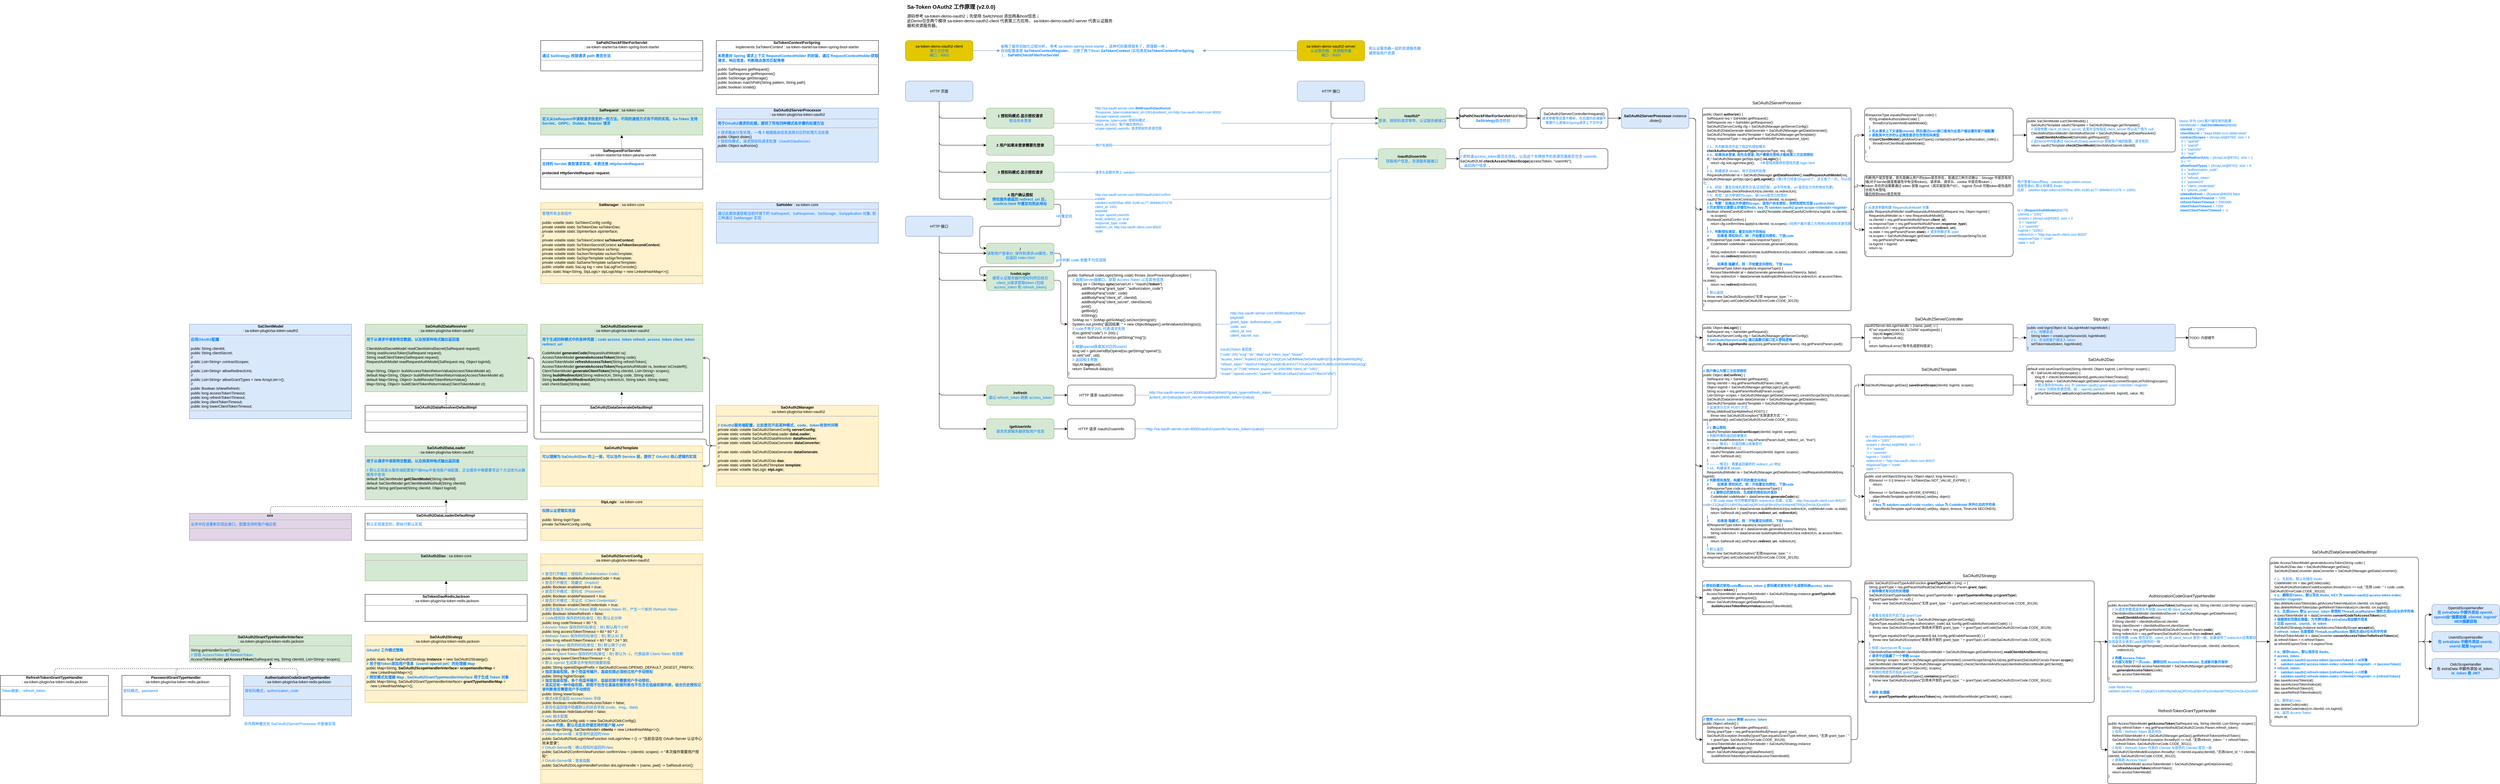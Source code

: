 <mxfile version="21.6.5" type="device">
  <diagram name="第 1 页" id="OzL5vhix6b4W479FO7lD">
    <mxGraphModel dx="4503" dy="733" grid="1" gridSize="10" guides="1" tooltips="1" connect="1" arrows="1" fold="1" page="1" pageScale="1" pageWidth="827" pageHeight="1169" math="0" shadow="0">
      <root>
        <mxCell id="0" />
        <mxCell id="1" parent="0" />
        <mxCell id="AZ33C6kLGZou72CWeF7D-1" value="&lt;h1 style=&quot;font-size: 16px;&quot;&gt;&lt;font style=&quot;font-size: 16px;&quot;&gt;Sa-Token OAuth2 工作原理 (v2.0.0)&lt;/font&gt;&lt;/h1&gt;&lt;div&gt;源码参考 sa-token-demo-oauth2；先使用 SwitchHost 添加两条host信息；&lt;br&gt;此Demo包含两个模块 sa-token-demo-oauth2-client 代表第三方应用、 sa-token-demo-oauth2-server 代表认证服务器和资源服务器。&lt;/div&gt;&lt;div&gt;&lt;br&gt;&lt;/div&gt;&lt;p&gt;&lt;/p&gt;" style="text;html=1;strokeColor=none;fillColor=none;spacing=5;spacingTop=-20;whiteSpace=wrap;overflow=hidden;rounded=0;" parent="1" vertex="1">
          <mxGeometry x="40" y="10" width="620" height="90" as="geometry" />
        </mxCell>
        <mxCell id="AZ33C6kLGZou72CWeF7D-20" style="edgeStyle=orthogonalEdgeStyle;rounded=1;orthogonalLoop=1;jettySize=auto;html=1;exitX=1;exitY=0.5;exitDx=0;exitDy=0;fillColor=#dae8fc;strokeColor=#6c8ebf;" parent="1" source="AZ33C6kLGZou72CWeF7D-2" target="AZ33C6kLGZou72CWeF7D-18" edge="1">
          <mxGeometry relative="1" as="geometry" />
        </mxCell>
        <mxCell id="AZ33C6kLGZou72CWeF7D-2" value="sa-token-demo-oauth2-client&lt;br style=&quot;font-size: 11px;&quot;&gt;&lt;font color=&quot;#007fff&quot; style=&quot;font-size: 11px;&quot;&gt;第三方应用&lt;br style=&quot;font-size: 11px;&quot;&gt;端口：8002&lt;br style=&quot;font-size: 11px;&quot;&gt;&lt;/font&gt;" style="rounded=1;whiteSpace=wrap;html=1;fillColor=#e3c800;strokeColor=#B09500;fontColor=#000000;fontSize=11;" parent="1" vertex="1">
          <mxGeometry x="40" y="120" width="200" height="60" as="geometry" />
        </mxCell>
        <mxCell id="AZ33C6kLGZou72CWeF7D-8" value="" style="edgeStyle=orthogonalEdgeStyle;rounded=1;orthogonalLoop=1;jettySize=auto;html=1;" parent="1" source="AZ33C6kLGZou72CWeF7D-3" target="AZ33C6kLGZou72CWeF7D-7" edge="1">
          <mxGeometry relative="1" as="geometry">
            <Array as="points">
              <mxPoint x="140" y="350" />
            </Array>
          </mxGeometry>
        </mxCell>
        <mxCell id="AZ33C6kLGZou72CWeF7D-79" style="edgeStyle=orthogonalEdgeStyle;rounded=1;orthogonalLoop=1;jettySize=auto;html=1;exitX=0.5;exitY=1;exitDx=0;exitDy=0;entryX=0;entryY=0.5;entryDx=0;entryDy=0;" parent="1" source="AZ33C6kLGZou72CWeF7D-3" target="AZ33C6kLGZou72CWeF7D-76" edge="1">
          <mxGeometry relative="1" as="geometry" />
        </mxCell>
        <mxCell id="AZ33C6kLGZou72CWeF7D-81" style="edgeStyle=orthogonalEdgeStyle;rounded=1;orthogonalLoop=1;jettySize=auto;html=1;exitX=0.5;exitY=1;exitDx=0;exitDy=0;entryX=0;entryY=0.5;entryDx=0;entryDy=0;" parent="1" source="AZ33C6kLGZou72CWeF7D-3" target="AZ33C6kLGZou72CWeF7D-80" edge="1">
          <mxGeometry relative="1" as="geometry" />
        </mxCell>
        <mxCell id="AZ33C6kLGZou72CWeF7D-83" style="edgeStyle=orthogonalEdgeStyle;rounded=1;orthogonalLoop=1;jettySize=auto;html=1;exitX=0.5;exitY=1;exitDx=0;exitDy=0;entryX=0;entryY=0.5;entryDx=0;entryDy=0;" parent="1" source="AZ33C6kLGZou72CWeF7D-3" target="AZ33C6kLGZou72CWeF7D-82" edge="1">
          <mxGeometry relative="1" as="geometry" />
        </mxCell>
        <mxCell id="AZ33C6kLGZou72CWeF7D-3" value="HTTP 页面" style="rounded=1;whiteSpace=wrap;html=1;fillColor=#dae8fc;strokeColor=#6c8ebf;fontSize=11;" parent="1" vertex="1">
          <mxGeometry x="40" y="240" width="200" height="60" as="geometry" />
        </mxCell>
        <mxCell id="AZ33C6kLGZou72CWeF7D-19" style="edgeStyle=orthogonalEdgeStyle;rounded=1;orthogonalLoop=1;jettySize=auto;html=1;exitX=0;exitY=0.5;exitDx=0;exitDy=0;fillColor=#dae8fc;strokeColor=#6c8ebf;" parent="1" source="AZ33C6kLGZou72CWeF7D-5" target="AZ33C6kLGZou72CWeF7D-18" edge="1">
          <mxGeometry relative="1" as="geometry" />
        </mxCell>
        <mxCell id="AZ33C6kLGZou72CWeF7D-5" value="sa-token-demo-oauth2-server&lt;br style=&quot;font-size: 11px;&quot;&gt;&lt;font color=&quot;#007fff&quot; style=&quot;font-size: 11px;&quot;&gt;认证服务器、资源服务器&lt;br style=&quot;font-size: 11px;&quot;&gt;端口：8000&lt;/font&gt;" style="rounded=1;whiteSpace=wrap;html=1;fillColor=#e3c800;strokeColor=#B09500;fontColor=#000000;fontSize=11;" parent="1" vertex="1">
          <mxGeometry x="1200" y="120" width="200" height="60" as="geometry" />
        </mxCell>
        <mxCell id="AZ33C6kLGZou72CWeF7D-10" style="edgeStyle=orthogonalEdgeStyle;rounded=1;orthogonalLoop=1;jettySize=auto;html=1;exitX=0.5;exitY=1;exitDx=0;exitDy=0;entryX=0;entryY=0.5;entryDx=0;entryDy=0;" parent="1" source="AZ33C6kLGZou72CWeF7D-6" target="AZ33C6kLGZou72CWeF7D-9" edge="1">
          <mxGeometry relative="1" as="geometry" />
        </mxCell>
        <mxCell id="AZ33C6kLGZou72CWeF7D-6" value="HTTP 接口" style="rounded=1;whiteSpace=wrap;html=1;fillColor=#dae8fc;strokeColor=#6c8ebf;fontSize=11;" parent="1" vertex="1">
          <mxGeometry x="1200" y="240" width="200" height="60" as="geometry" />
        </mxCell>
        <mxCell id="AZ33C6kLGZou72CWeF7D-11" style="edgeStyle=orthogonalEdgeStyle;rounded=1;orthogonalLoop=1;jettySize=auto;html=1;exitX=1;exitY=0.75;exitDx=0;exitDy=0;entryX=0;entryY=0.75;entryDx=0;entryDy=0;fillColor=#dae8fc;strokeColor=#6c8ebf;" parent="1" source="AZ33C6kLGZou72CWeF7D-7" target="AZ33C6kLGZou72CWeF7D-9" edge="1">
          <mxGeometry relative="1" as="geometry" />
        </mxCell>
        <mxCell id="AZ33C6kLGZou72CWeF7D-12" value="&lt;font color=&quot;#007fff&quot; style=&quot;font-size: 10px;&quot;&gt;http://sa-oauth-server.com:&lt;b style=&quot;font-size: 10px;&quot;&gt;8000&lt;/b&gt;/&lt;b style=&quot;font-size: 10px;&quot;&gt;oauth2/authorize&lt;br style=&quot;font-size: 10px;&quot;&gt;&lt;/b&gt;?response_type=code&amp;amp;client_id=1001&amp;amp;redirect_uri=http://sa-oauth-client.com:8002/&lt;br style=&quot;font-size: 10px;&quot;&gt;&amp;amp;scope=openid,userinfo&lt;br style=&quot;font-size: 10px;&quot;&gt;response_type=code: 授权码模式；&lt;br style=&quot;font-size: 10px;&quot;&gt;client_id=1001: 客户端应用的ID;&amp;nbsp;&lt;br style=&quot;font-size: 10px;&quot;&gt;scope=openid,userinfo: 请求授权的资源范围&lt;br style=&quot;font-size: 10px;&quot;&gt;&lt;/font&gt;" style="edgeLabel;html=1;align=left;verticalAlign=middle;resizable=0;points=[];fontSize=10;" parent="AZ33C6kLGZou72CWeF7D-11" vertex="1" connectable="0">
          <mxGeometry x="-0.546" y="4" relative="1" as="geometry">
            <mxPoint x="-98" y="-11" as="offset" />
          </mxGeometry>
        </mxCell>
        <mxCell id="AZ33C6kLGZou72CWeF7D-7" value="&lt;span style=&quot;font-size: 11px;&quot;&gt;&lt;b&gt;1 授权码模式-显示授权请求&lt;/b&gt;&lt;br&gt;&lt;font color=&quot;#007fff&quot;&gt;假设尚未登录&lt;/font&gt;&lt;br&gt;&lt;/span&gt;" style="rounded=1;whiteSpace=wrap;html=1;fillColor=#d5e8d4;strokeColor=#82b366;fontSize=11;" parent="1" vertex="1">
          <mxGeometry x="280" y="320" width="200" height="60" as="geometry" />
        </mxCell>
        <mxCell id="AZ33C6kLGZou72CWeF7D-16" value="" style="edgeStyle=orthogonalEdgeStyle;rounded=1;orthogonalLoop=1;jettySize=auto;html=1;" parent="1" source="AZ33C6kLGZou72CWeF7D-9" target="AZ33C6kLGZou72CWeF7D-15" edge="1">
          <mxGeometry relative="1" as="geometry" />
        </mxCell>
        <mxCell id="AZ33C6kLGZou72CWeF7D-9" value="&lt;span style=&quot;font-size: 11px;&quot;&gt;&lt;b&gt;/oauth2/*&lt;/b&gt;&lt;br&gt;&lt;font color=&quot;#007fff&quot;&gt;登录、授权码请求等等，认证服务器接口&lt;/font&gt;&lt;br&gt;&lt;/span&gt;" style="rounded=1;whiteSpace=wrap;html=1;fillColor=#d5e8d4;strokeColor=#82b366;fontSize=11;" parent="1" vertex="1">
          <mxGeometry x="1440" y="320" width="200" height="60" as="geometry" />
        </mxCell>
        <mxCell id="AZ33C6kLGZou72CWeF7D-85" style="edgeStyle=orthogonalEdgeStyle;rounded=1;orthogonalLoop=1;jettySize=auto;html=1;exitX=0.5;exitY=1;exitDx=0;exitDy=0;entryX=0;entryY=0.5;entryDx=0;entryDy=0;" parent="1" source="AZ33C6kLGZou72CWeF7D-14" target="AZ33C6kLGZou72CWeF7D-84" edge="1">
          <mxGeometry relative="1" as="geometry" />
        </mxCell>
        <mxCell id="AZ33C6kLGZou72CWeF7D-92" style="edgeStyle=orthogonalEdgeStyle;rounded=1;orthogonalLoop=1;jettySize=auto;html=1;exitX=0.5;exitY=1;exitDx=0;exitDy=0;entryX=0;entryY=0.5;entryDx=0;entryDy=0;" parent="1" source="AZ33C6kLGZou72CWeF7D-14" target="AZ33C6kLGZou72CWeF7D-91" edge="1">
          <mxGeometry relative="1" as="geometry" />
        </mxCell>
        <mxCell id="AZ33C6kLGZou72CWeF7D-122" style="edgeStyle=orthogonalEdgeStyle;rounded=1;orthogonalLoop=1;jettySize=auto;html=1;exitX=0.5;exitY=1;exitDx=0;exitDy=0;entryX=0;entryY=0.5;entryDx=0;entryDy=0;" parent="1" source="AZ33C6kLGZou72CWeF7D-14" target="AZ33C6kLGZou72CWeF7D-121" edge="1">
          <mxGeometry relative="1" as="geometry" />
        </mxCell>
        <mxCell id="bTc-rjDV2wfI3Pu5nD6s-3" style="edgeStyle=orthogonalEdgeStyle;rounded=1;orthogonalLoop=1;jettySize=auto;html=1;exitX=0.5;exitY=1;exitDx=0;exitDy=0;entryX=0;entryY=0.5;entryDx=0;entryDy=0;" edge="1" parent="1" source="AZ33C6kLGZou72CWeF7D-14" target="bTc-rjDV2wfI3Pu5nD6s-2">
          <mxGeometry relative="1" as="geometry" />
        </mxCell>
        <mxCell id="AZ33C6kLGZou72CWeF7D-14" value="HTTP 接口" style="rounded=1;whiteSpace=wrap;html=1;fillColor=#dae8fc;strokeColor=#6c8ebf;fontSize=11;" parent="1" vertex="1">
          <mxGeometry x="40" y="640" width="200" height="60" as="geometry" />
        </mxCell>
        <mxCell id="AZ33C6kLGZou72CWeF7D-23" style="edgeStyle=orthogonalEdgeStyle;rounded=1;orthogonalLoop=1;jettySize=auto;html=1;exitX=1;exitY=0.5;exitDx=0;exitDy=0;" parent="1" source="AZ33C6kLGZou72CWeF7D-15" target="AZ33C6kLGZou72CWeF7D-22" edge="1">
          <mxGeometry relative="1" as="geometry" />
        </mxCell>
        <mxCell id="AZ33C6kLGZou72CWeF7D-15" value="&lt;b&gt;SaPathCheckFilterForServlet&lt;/b&gt;#doFilter()&lt;br&gt;&lt;font color=&quot;#007fff&quot;&gt;&lt;b&gt;SaStrategy&lt;/b&gt;路径校验&lt;/font&gt;" style="rounded=1;whiteSpace=wrap;html=1;fontSize=11;" parent="1" vertex="1">
          <mxGeometry x="1680" y="320" width="200" height="60" as="geometry" />
        </mxCell>
        <mxCell id="AZ33C6kLGZou72CWeF7D-17" value="&lt;div style=&quot;text-align: center; font-size: 11px;&quot;&gt;&lt;b style=&quot;font-size: 11px;&quot;&gt;SaTokenContextForSpring&amp;nbsp;&lt;/b&gt;&lt;/div&gt;&lt;div style=&quot;text-align: center;&quot;&gt;implements SaTokenContext&lt;b style=&quot;background-color: initial;&quot;&gt;&amp;nbsp;&lt;/b&gt;&lt;span style=&quot;background-color: initial;&quot;&gt;: sa-token-starter/sa-token-spring-boot-starter&lt;/span&gt;&lt;/div&gt;&lt;hr style=&quot;font-size: 11px;&quot;&gt;&lt;p style=&quot;margin: 0px 0px 0px 4px; font-size: 11px;&quot;&gt;&lt;b&gt;&lt;font color=&quot;#007fff&quot;&gt;本质是对 Spring 请求上下文&amp;nbsp;RequestContextHolder&lt;span style=&quot;background-color: initial;&quot;&gt;&amp;nbsp;的封装，通过 RequestContextHolder获取请求、响应信息，判断路由是否匹配等等&lt;/span&gt;&lt;/font&gt;&lt;/b&gt;&lt;/p&gt;&lt;hr style=&quot;font-size: 11px;&quot;&gt;&lt;p style=&quot;margin: 0px 0px 0px 4px; font-size: 11px;&quot;&gt;public SaRequest getRequest()&lt;/p&gt;&lt;p style=&quot;margin: 0px 0px 0px 4px;&quot;&gt;public SaResponse getResponse()&lt;br&gt;&lt;/p&gt;&lt;p style=&quot;margin: 0px 0px 0px 4px;&quot;&gt;public SaStorage getStorage()&lt;br&gt;&lt;/p&gt;&lt;p style=&quot;margin: 0px 0px 0px 4px;&quot;&gt;public boolean matchPath(String pattern, String path)&lt;br&gt;&lt;/p&gt;&lt;p style=&quot;margin: 0px 0px 0px 4px;&quot;&gt;public boolean isValid()&lt;br&gt;&lt;/p&gt;" style="verticalAlign=top;align=left;overflow=fill;fontSize=11;fontFamily=Helvetica;html=1;whiteSpace=wrap;" parent="1" vertex="1">
          <mxGeometry x="-520" y="120" width="480" height="160" as="geometry" />
        </mxCell>
        <mxCell id="AZ33C6kLGZou72CWeF7D-18" value="&lt;font color=&quot;#007fff&quot; style=&quot;font-size: 11px;&quot;&gt;省略了服务初始化过程分析， 参考&amp;nbsp;sa-token-spring-boot-starter ，这种代码看得很多了，原理都一样；&lt;br style=&quot;font-size: 11px;&quot;&gt;自动配置类是&amp;nbsp;&lt;b style=&quot;font-size: 11px;&quot;&gt;SaTokenContextRegister&lt;/b&gt;， 注册了两个Bean&amp;nbsp;&lt;b style=&quot;font-size: 11px;&quot;&gt;SaTokenContext&lt;/b&gt; (实现类是&lt;b style=&quot;font-size: 11px;&quot;&gt;SaTokenContextForSpring&lt;/b&gt;&lt;br style=&quot;font-size: 11px;&quot;&gt;&amp;nbsp;)&lt;b style=&quot;font-size: 11px;&quot;&gt;&amp;nbsp;&lt;/b&gt;、&lt;b style=&quot;font-size: 11px;&quot;&gt;SaPathCheckFilterForServlet&lt;/b&gt;&lt;/font&gt;" style="text;html=1;align=left;verticalAlign=middle;resizable=0;points=[];autosize=1;strokeColor=none;fillColor=none;fontSize=11;" parent="1" vertex="1">
          <mxGeometry x="320" y="125" width="600" height="50" as="geometry" />
        </mxCell>
        <mxCell id="AZ33C6kLGZou72CWeF7D-21" value="&lt;div style=&quot;text-align: center;&quot;&gt;&lt;b&gt;SaPathCheckFilterForServlet&lt;/b&gt;&lt;/div&gt;&lt;div style=&quot;text-align: center;&quot;&gt;: sa-token-starter/sa-token-spring-boot-starter&lt;/div&gt;&lt;hr style=&quot;font-size: 11px;&quot;&gt;&lt;p style=&quot;margin: 0px 0px 0px 4px; font-size: 11px;&quot;&gt;&lt;font color=&quot;#007fff&quot;&gt;&lt;b&gt;通过 SaStrategy 校验请求 path 是否合法&lt;/b&gt;&lt;/font&gt;&lt;/p&gt;&lt;hr style=&quot;font-size: 11px;&quot;&gt;&lt;p style=&quot;margin: 0px 0px 0px 4px; font-size: 11px;&quot;&gt;&lt;br&gt;&lt;/p&gt;" style="verticalAlign=top;align=left;overflow=fill;fontSize=11;fontFamily=Helvetica;html=1;whiteSpace=wrap;" parent="1" vertex="1">
          <mxGeometry x="-1040" y="120" width="480" height="90" as="geometry" />
        </mxCell>
        <mxCell id="AZ33C6kLGZou72CWeF7D-25" style="edgeStyle=orthogonalEdgeStyle;rounded=1;orthogonalLoop=1;jettySize=auto;html=1;exitX=1;exitY=0.5;exitDx=0;exitDy=0;" parent="1" source="AZ33C6kLGZou72CWeF7D-22" target="AZ33C6kLGZou72CWeF7D-24" edge="1">
          <mxGeometry relative="1" as="geometry" />
        </mxCell>
        <mxCell id="AZ33C6kLGZou72CWeF7D-22" value="SaOAuth2ServerController#request()&lt;br&gt;&lt;font color=&quot;#007fff&quot; style=&quot;font-size: 10px;&quot;&gt;请求参数等这里不解析，在后面的处理器中需要什么直接从Spring请求上下文中读&lt;/font&gt;" style="rounded=1;whiteSpace=wrap;html=1;fontSize=11;" parent="1" vertex="1">
          <mxGeometry x="1920" y="320" width="200" height="60" as="geometry" />
        </mxCell>
        <mxCell id="AZ33C6kLGZou72CWeF7D-28" value="" style="edgeStyle=orthogonalEdgeStyle;rounded=1;orthogonalLoop=1;jettySize=auto;html=1;" parent="1" source="AZ33C6kLGZou72CWeF7D-24" target="AZ33C6kLGZou72CWeF7D-27" edge="1">
          <mxGeometry relative="1" as="geometry" />
        </mxCell>
        <mxCell id="AZ33C6kLGZou72CWeF7D-64" style="edgeStyle=orthogonalEdgeStyle;rounded=1;orthogonalLoop=1;jettySize=auto;html=1;exitX=1;exitY=0.5;exitDx=0;exitDy=0;entryX=0;entryY=0.5;entryDx=0;entryDy=0;" parent="1" source="AZ33C6kLGZou72CWeF7D-24" target="AZ33C6kLGZou72CWeF7D-63" edge="1">
          <mxGeometry relative="1" as="geometry" />
        </mxCell>
        <mxCell id="AZ33C6kLGZou72CWeF7D-75" style="edgeStyle=orthogonalEdgeStyle;rounded=1;orthogonalLoop=1;jettySize=auto;html=1;exitX=1;exitY=0.5;exitDx=0;exitDy=0;entryX=0;entryY=0.5;entryDx=0;entryDy=0;" parent="1" source="AZ33C6kLGZou72CWeF7D-24" target="AZ33C6kLGZou72CWeF7D-74" edge="1">
          <mxGeometry relative="1" as="geometry" />
        </mxCell>
        <mxCell id="AZ33C6kLGZou72CWeF7D-132" style="edgeStyle=orthogonalEdgeStyle;rounded=1;orthogonalLoop=1;jettySize=auto;html=1;exitX=1;exitY=0.5;exitDx=0;exitDy=0;entryX=0;entryY=0.5;entryDx=0;entryDy=0;" parent="1" source="AZ33C6kLGZou72CWeF7D-24" target="AZ33C6kLGZou72CWeF7D-131" edge="1">
          <mxGeometry relative="1" as="geometry" />
        </mxCell>
        <mxCell id="bTc-rjDV2wfI3Pu5nD6s-15" style="edgeStyle=orthogonalEdgeStyle;rounded=1;orthogonalLoop=1;jettySize=auto;html=1;exitX=1;exitY=0.5;exitDx=0;exitDy=0;entryX=0;entryY=0.5;entryDx=0;entryDy=0;" edge="1" parent="1" source="AZ33C6kLGZou72CWeF7D-24" target="bTc-rjDV2wfI3Pu5nD6s-14">
          <mxGeometry relative="1" as="geometry" />
        </mxCell>
        <mxCell id="AZ33C6kLGZou72CWeF7D-24" value="&lt;b&gt;SaOAuth2ServerProcessor&lt;/b&gt;.instance&lt;br style=&quot;font-size: 11px;&quot;&gt;.dister()" style="rounded=1;whiteSpace=wrap;html=1;fillColor=#dae8fc;strokeColor=#6c8ebf;fontSize=11;" parent="1" vertex="1">
          <mxGeometry x="2160" y="320" width="200" height="60" as="geometry" />
        </mxCell>
        <mxCell id="AZ33C6kLGZou72CWeF7D-26" value="&lt;div style=&quot;text-align: center;&quot;&gt;&lt;b&gt;SaOAuth2ServerProcessor&lt;/b&gt;&lt;/div&gt;&lt;div style=&quot;text-align: center;&quot;&gt;&lt;span style=&quot;background-color: initial;&quot;&gt;: sa-token-plugin/sa-token-oauth2&lt;/span&gt;&lt;/div&gt;&lt;hr style=&quot;font-size: 11px;&quot;&gt;&lt;p style=&quot;margin: 0px 0px 0px 4px; font-size: 11px;&quot;&gt;&lt;font color=&quot;#007fff&quot;&gt;&lt;b&gt;用于OAuth2请求的处理，提供了所有四种模式各步骤的处理方法&lt;/b&gt;&lt;/font&gt;&lt;/p&gt;&lt;hr style=&quot;font-size: 11px;&quot;&gt;&lt;p style=&quot;margin: 0px 0px 0px 4px;&quot;&gt;&lt;font color=&quot;#007fff&quot;&gt;// 请求路由分发处理，一堆 if 根据路由信息选择对应的处理方法处理&lt;/font&gt;&lt;/p&gt;&lt;p style=&quot;margin: 0px 0px 0px 4px;&quot;&gt;public Object dister()&lt;br&gt;&lt;/p&gt;&lt;p style=&quot;margin: 0px 0px 0px 4px;&quot;&gt;&lt;font color=&quot;#007fff&quot;&gt;// 授权码模式，请求授权码请求处理（/oauth2/authorize&lt;/font&gt;&lt;font color=&quot;#007fff&quot;&gt;）&lt;/font&gt;&lt;/p&gt;&lt;p style=&quot;margin: 0px 0px 0px 4px;&quot;&gt;public Object authorize()&amp;nbsp;&lt;br&gt;&lt;/p&gt;" style="verticalAlign=top;align=left;overflow=fill;fontSize=11;fontFamily=Helvetica;html=1;whiteSpace=wrap;fillColor=#dae8fc;strokeColor=#6c8ebf;" parent="1" vertex="1">
          <mxGeometry x="-520" y="320" width="480" height="160" as="geometry" />
        </mxCell>
        <mxCell id="AZ33C6kLGZou72CWeF7D-40" value="" style="edgeStyle=orthogonalEdgeStyle;rounded=1;orthogonalLoop=1;jettySize=auto;html=1;entryX=0;entryY=0.5;entryDx=0;entryDy=0;exitX=1;exitY=0.5;exitDx=0;exitDy=0;" parent="1" source="AZ33C6kLGZou72CWeF7D-27" target="AZ33C6kLGZou72CWeF7D-39" edge="1">
          <mxGeometry relative="1" as="geometry">
            <Array as="points">
              <mxPoint x="2850" y="620" />
              <mxPoint x="2850" y="400" />
            </Array>
          </mxGeometry>
        </mxCell>
        <mxCell id="AZ33C6kLGZou72CWeF7D-41" value="1" style="edgeLabel;html=1;align=center;verticalAlign=middle;resizable=0;points=[];" parent="AZ33C6kLGZou72CWeF7D-40" vertex="1" connectable="0">
          <mxGeometry x="0.809" relative="1" as="geometry">
            <mxPoint x="5" as="offset" />
          </mxGeometry>
        </mxCell>
        <mxCell id="AZ33C6kLGZou72CWeF7D-61" style="edgeStyle=orthogonalEdgeStyle;rounded=1;orthogonalLoop=1;jettySize=auto;html=1;exitX=1;exitY=0.5;exitDx=0;exitDy=0;" parent="1" source="AZ33C6kLGZou72CWeF7D-27" target="AZ33C6kLGZou72CWeF7D-60" edge="1">
          <mxGeometry relative="1" as="geometry">
            <Array as="points">
              <mxPoint x="2850" y="620" />
              <mxPoint x="2850" y="550" />
            </Array>
          </mxGeometry>
        </mxCell>
        <mxCell id="AZ33C6kLGZou72CWeF7D-62" value="2" style="edgeLabel;html=1;align=center;verticalAlign=middle;resizable=0;points=[];" parent="AZ33C6kLGZou72CWeF7D-61" vertex="1" connectable="0">
          <mxGeometry x="0.588" relative="1" as="geometry">
            <mxPoint as="offset" />
          </mxGeometry>
        </mxCell>
        <mxCell id="AZ33C6kLGZou72CWeF7D-98" style="edgeStyle=orthogonalEdgeStyle;rounded=1;orthogonalLoop=1;jettySize=auto;html=1;exitX=1;exitY=0.5;exitDx=0;exitDy=0;entryX=0;entryY=0.5;entryDx=0;entryDy=0;" parent="1" source="AZ33C6kLGZou72CWeF7D-27" target="AZ33C6kLGZou72CWeF7D-97" edge="1">
          <mxGeometry relative="1" as="geometry">
            <Array as="points">
              <mxPoint x="2850" y="620" />
              <mxPoint x="2850" y="680" />
            </Array>
          </mxGeometry>
        </mxCell>
        <mxCell id="AZ33C6kLGZou72CWeF7D-99" value="3" style="edgeLabel;html=1;align=center;verticalAlign=middle;resizable=0;points=[];" parent="AZ33C6kLGZou72CWeF7D-98" vertex="1" connectable="0">
          <mxGeometry x="0.548" y="3" relative="1" as="geometry">
            <mxPoint x="7" y="3" as="offset" />
          </mxGeometry>
        </mxCell>
        <mxCell id="AZ33C6kLGZou72CWeF7D-27" value="&lt;div style=&quot;font-size: 10px;&quot;&gt;public Object &lt;b&gt;authorize&lt;/b&gt;() {&lt;/div&gt;&lt;div style=&quot;font-size: 10px;&quot;&gt;&lt;span style=&quot;background-color: initial;&quot;&gt;&amp;nbsp; &amp;nbsp; SaRequest req = SaHolder.getRequest();&lt;/span&gt;&lt;br&gt;&lt;/div&gt;&lt;div style=&quot;font-size: 10px;&quot;&gt;&amp;nbsp; &amp;nbsp; SaResponse res = SaHolder.getResponse();&lt;/div&gt;&lt;div style=&quot;font-size: 10px;&quot;&gt;&amp;nbsp; &amp;nbsp; SaOAuth2ServerConfig cfg = SaOAuth2Manager.getServerConfig();&lt;/div&gt;&lt;div style=&quot;font-size: 10px;&quot;&gt;&amp;nbsp; &amp;nbsp; SaOAuth2DataGenerate dataGenerate = SaOAuth2Manager.getDataGenerate();&lt;/div&gt;&lt;div style=&quot;font-size: 10px;&quot;&gt;&amp;nbsp; &amp;nbsp; SaOAuth2Template oauth2Template = SaOAuth2Manager.getTemplate();&lt;/div&gt;&lt;div style=&quot;font-size: 10px;&quot;&gt;&amp;nbsp; &amp;nbsp; String responseType = req.getParamNotNull(Param.response_type);&lt;/div&gt;&lt;div style=&quot;font-size: 10px;&quot;&gt;&lt;br style=&quot;font-size: 10px;&quot;&gt;&lt;/div&gt;&lt;div style=&quot;font-size: 10px;&quot;&gt;&lt;font color=&quot;#007fff&quot;&gt;&amp;nbsp; &amp;nbsp; // 1、先判断是否开启了指定的授权模式&lt;/font&gt;&lt;/div&gt;&lt;div style=&quot;font-size: 10px;&quot;&gt;&amp;nbsp; &amp;nbsp; &lt;b&gt;checkAuthorizeResponseType&lt;/b&gt;(responseType, req, cfg);&lt;/div&gt;&lt;div style=&quot;font-size: 10px;&quot;&gt;&lt;font color=&quot;#007fff&quot;&gt;&lt;b&gt;&amp;nbsp; &amp;nbsp; // 2、如果尚未登录, 则先去登录, 用户需要先登陆才能给第三方应用授权&lt;/b&gt;&lt;/font&gt;&lt;/div&gt;&lt;div style=&quot;font-size: 10px;&quot;&gt;&amp;nbsp; &amp;nbsp; if( ! SaOAuth2Manager.getStpLogic().&lt;b&gt;isLogin&lt;/b&gt;()) {&lt;/div&gt;&lt;div style=&quot;font-size: 10px;&quot;&gt;&amp;nbsp; &amp;nbsp; &amp;nbsp; &amp;nbsp; return cfg.notLoginView.get();&amp;nbsp; &lt;span style=&quot;&quot;&gt;&lt;span style=&quot;&quot;&gt;&amp;nbsp;&amp;nbsp;&amp;nbsp;&amp;nbsp;&lt;/span&gt;&lt;/span&gt;&lt;font color=&quot;#007fff&quot;&gt;//未登陆则跳转到登陆页面 login.html&lt;/font&gt;&lt;/div&gt;&lt;div style=&quot;font-size: 10px;&quot;&gt;&amp;nbsp; &amp;nbsp; }&lt;/div&gt;&lt;div style=&quot;font-size: 10px;&quot;&gt;&lt;font color=&quot;#007fff&quot;&gt;&amp;nbsp; &amp;nbsp; // 3、构建请求 Model，用于后续的处理&lt;/font&gt;&lt;/div&gt;&lt;div style=&quot;font-size: 10px;&quot;&gt;&amp;nbsp; &amp;nbsp; RequestAuthModel ra = SaOAuth2Manager.&lt;b&gt;getDataResolver&lt;/b&gt;().&lt;b&gt;readRequestAuthModel&lt;/b&gt;(req, SaOAuth2Manager.getStpLogic().&lt;b&gt;getLoginId&lt;/b&gt;()); &lt;font color=&quot;#007fff&quot;&gt;//第2步已经查过loginId了，这又查了一次，可以优化&lt;/font&gt;&lt;/div&gt;&lt;div style=&quot;font-size: 10px;&quot;&gt;&lt;font color=&quot;#007fff&quot;&gt;&amp;nbsp; &amp;nbsp; // 4、校验：重定向域名是否合法(正则匹配、@字符检查、url 是否在允许的地址列表)&lt;/font&gt;&lt;/div&gt;&lt;div style=&quot;font-size: 10px;&quot;&gt;&amp;nbsp; &amp;nbsp; oauth2Template.checkRedirectUri(ra.clientId, ra.redirectUri);&lt;/div&gt;&lt;div style=&quot;font-size: 10px;&quot;&gt;&lt;font color=&quot;#007fff&quot;&gt;&amp;nbsp; &amp;nbsp; // 5、校验：此次申请的Scope，该Client是否已经签约&lt;/font&gt;&lt;/div&gt;&lt;div style=&quot;font-size: 10px;&quot;&gt;&amp;nbsp; &amp;nbsp; oauth2Template.checkContractScope(ra.clientId, ra.scopes);&lt;/div&gt;&lt;div style=&quot;font-size: 10px;&quot;&gt;&lt;font color=&quot;#007fff&quot;&gt;&lt;b&gt;&amp;nbsp; &amp;nbsp; // 6、判断：如果此次申请的Scope，该用户尚未授权，则转到授权页面 confirm.html&lt;/b&gt;&lt;/font&gt;&lt;/div&gt;&lt;font color=&quot;#007fff&quot;&gt;&lt;b&gt;&amp;nbsp; &amp;nbsp; // 历史授权记录默认存储在Redis, key 为 satoken:oauth2:grant-scope:&amp;lt;clientId&amp;gt;:&amp;lt;loginId&amp;gt;&lt;/b&gt;&lt;/font&gt;&lt;br&gt;&lt;div style=&quot;font-size: 10px;&quot;&gt;&amp;nbsp; &amp;nbsp; boolean isNeedCarefulConfirm = oauth2Template.isNeedCarefulConfirm(ra.loginId, ra.clientId, &lt;br&gt;&amp;nbsp; &amp;nbsp; &amp;nbsp; &amp;nbsp; ra.scopes);&lt;/div&gt;&lt;div style=&quot;font-size: 10px;&quot;&gt;&amp;nbsp; &amp;nbsp; if(isNeedCarefulConfirm) {&lt;/div&gt;&lt;div style=&quot;font-size: 10px;&quot;&gt;&amp;nbsp; &amp;nbsp; &amp;nbsp; &amp;nbsp; return cfg.confirmView.apply(ra.clientId, ra.scopes); &lt;font color=&quot;#007fff&quot;&gt;//向用户展示第三方用用ID和授权资源范围&lt;/font&gt;&lt;/div&gt;&lt;div style=&quot;font-size: 10px;&quot;&gt;&amp;nbsp; &amp;nbsp; }&lt;/div&gt;&lt;div style=&quot;font-size: 10px;&quot;&gt;&lt;font color=&quot;#007fff&quot;&gt;&lt;b&gt;&amp;nbsp; &amp;nbsp; // 7、判断授权类型，重定向到不同地址&lt;/b&gt;&lt;/font&gt;&lt;/div&gt;&lt;div style=&quot;font-size: 10px;&quot;&gt;&lt;font color=&quot;#007fff&quot;&gt;&lt;b&gt;&amp;nbsp; &amp;nbsp; // &lt;span style=&quot;font-size: 10px;&quot;&gt;&amp;nbsp;&amp;nbsp;&amp;nbsp;&amp;nbsp;&lt;/span&gt;&lt;span style=&quot;font-size: 10px;&quot;&gt;&amp;nbsp;&amp;nbsp;&amp;nbsp;&amp;nbsp;&lt;/span&gt;如果是 授权码式，则：开始重定向授权，下放code&lt;/b&gt;&lt;/font&gt;&lt;/div&gt;&lt;div style=&quot;font-size: 10px;&quot;&gt;&amp;nbsp; &amp;nbsp; if(ResponseType.code.equals(ra.responseType)) {&lt;/div&gt;&lt;div style=&quot;font-size: 10px;&quot;&gt;&amp;nbsp; &amp;nbsp; &amp;nbsp; &amp;nbsp; CodeModel codeModel = dataGenerate.generateCode(ra);&lt;/div&gt;&lt;div style=&quot;font-size: 10px;&quot;&gt;&lt;span style=&quot;&quot;&gt;&lt;span style=&quot;&quot;&gt;&amp;nbsp;&amp;nbsp;&amp;nbsp;&amp;nbsp;&lt;/span&gt;&lt;/span&gt;//&amp;nbsp;&lt;br&gt;&lt;/div&gt;&lt;div style=&quot;font-size: 10px;&quot;&gt;&amp;nbsp; &amp;nbsp; &amp;nbsp; &amp;nbsp; String redirectUri = dataGenerate.buildRedirectUri(ra.redirectUri, codeModel.code, ra.state);&lt;/div&gt;&lt;div style=&quot;font-size: 10px;&quot;&gt;&amp;nbsp; &amp;nbsp; &amp;nbsp; &amp;nbsp; return res.&lt;b&gt;redirect&lt;/b&gt;(redirectUri);&lt;/div&gt;&lt;div style=&quot;font-size: 10px;&quot;&gt;&amp;nbsp; &amp;nbsp; }&lt;/div&gt;&lt;div style=&quot;font-size: 10px;&quot;&gt;&lt;font color=&quot;#007fff&quot;&gt;&lt;b&gt;&amp;nbsp; &amp;nbsp; // &lt;span style=&quot;font-size: 10px;&quot;&gt;&lt;span style=&quot;font-size: 10px;&quot;&gt;&amp;nbsp;&amp;nbsp;&amp;nbsp;&amp;nbsp;&lt;/span&gt;&lt;span style=&quot;font-size: 10px;&quot;&gt;&amp;nbsp;&amp;nbsp;&amp;nbsp;&amp;nbsp;&lt;/span&gt;&lt;/span&gt;如果是 隐藏式，则：开始重定向授权，下放 token&lt;/b&gt;&lt;/font&gt;&lt;/div&gt;&lt;div style=&quot;font-size: 10px;&quot;&gt;&amp;nbsp; &amp;nbsp; if(ResponseType.token.equals(ra.responseType)) {&lt;/div&gt;&lt;div style=&quot;font-size: 10px;&quot;&gt;&amp;nbsp; &amp;nbsp; &amp;nbsp; &amp;nbsp; AccessTokenModel at = dataGenerate.generateAccessToken(ra, false);&lt;/div&gt;&lt;div style=&quot;font-size: 10px;&quot;&gt;&amp;nbsp; &amp;nbsp; &amp;nbsp; &amp;nbsp; String redirectUri = dataGenerate.buildImplicitRedirectUri(ra.redirectUri, at.accessToken, ra.state);&lt;/div&gt;&lt;div style=&quot;font-size: 10px;&quot;&gt;&amp;nbsp; &amp;nbsp; &amp;nbsp; &amp;nbsp; return res.&lt;b&gt;redirect&lt;/b&gt;(redirectUri);&lt;/div&gt;&lt;div style=&quot;font-size: 10px;&quot;&gt;&amp;nbsp; &amp;nbsp; }&lt;/div&gt;&lt;div style=&quot;font-size: 10px;&quot;&gt;&lt;font color=&quot;#007fff&quot;&gt;&amp;nbsp; &amp;nbsp; // 默认返回&lt;/font&gt;&lt;/div&gt;&lt;div style=&quot;font-size: 10px;&quot;&gt;&amp;nbsp; &amp;nbsp; throw new SaOAuth2Exception(&quot;无效 response_type: &quot; + ra.responseType).setCode(SaOAuth2ErrorCode.CODE_30125);&lt;/div&gt;&lt;div style=&quot;font-size: 10px;&quot;&gt;}&lt;/div&gt;" style="rounded=1;whiteSpace=wrap;html=1;fontSize=10;align=left;arcSize=1;" parent="1" vertex="1">
          <mxGeometry x="2400" y="320" width="440" height="600" as="geometry" />
        </mxCell>
        <mxCell id="AZ33C6kLGZou72CWeF7D-29" value="SaOAuth2ServerProcessor" style="text;html=1;align=center;verticalAlign=middle;resizable=0;points=[];autosize=1;strokeColor=none;fillColor=none;" parent="1" vertex="1">
          <mxGeometry x="2535" y="290" width="170" height="30" as="geometry" />
        </mxCell>
        <mxCell id="AZ33C6kLGZou72CWeF7D-30" value="&lt;font color=&quot;#007fff&quot; style=&quot;font-size: 11px;&quot;&gt;和认证服务器一起的资源服务器&lt;br style=&quot;font-size: 11px;&quot;&gt;通常指用户资源&lt;/font&gt;" style="text;html=1;align=left;verticalAlign=middle;resizable=0;points=[];autosize=1;strokeColor=none;fillColor=none;fontSize=11;" parent="1" vertex="1">
          <mxGeometry x="1410" y="130" width="180" height="40" as="geometry" />
        </mxCell>
        <mxCell id="AZ33C6kLGZou72CWeF7D-36" style="edgeStyle=orthogonalEdgeStyle;rounded=1;orthogonalLoop=1;jettySize=auto;html=1;exitX=0;exitY=0.5;exitDx=0;exitDy=0;entryX=1;entryY=0.5;entryDx=0;entryDy=0;endArrow=open;endFill=0;" parent="1" source="AZ33C6kLGZou72CWeF7D-31" target="AZ33C6kLGZou72CWeF7D-33" edge="1">
          <mxGeometry relative="1" as="geometry" />
        </mxCell>
        <mxCell id="AZ33C6kLGZou72CWeF7D-37" style="edgeStyle=orthogonalEdgeStyle;rounded=1;orthogonalLoop=1;jettySize=auto;html=1;exitX=0;exitY=0.5;exitDx=0;exitDy=0;endArrow=open;endFill=0;" parent="1" source="AZ33C6kLGZou72CWeF7D-31" target="AZ33C6kLGZou72CWeF7D-35" edge="1">
          <mxGeometry relative="1" as="geometry" />
        </mxCell>
        <mxCell id="AZ33C6kLGZou72CWeF7D-47" style="edgeStyle=orthogonalEdgeStyle;rounded=1;orthogonalLoop=1;jettySize=auto;html=1;exitX=0;exitY=0.5;exitDx=0;exitDy=0;entryX=1;entryY=0.5;entryDx=0;entryDy=0;endArrow=open;endFill=0;" parent="1" source="AZ33C6kLGZou72CWeF7D-31" target="AZ33C6kLGZou72CWeF7D-44" edge="1">
          <mxGeometry relative="1" as="geometry">
            <Array as="points">
              <mxPoint x="-550" y="1320" />
              <mxPoint x="-550" y="1300" />
              <mxPoint x="-1060" y="1300" />
              <mxPoint x="-1060" y="1060" />
            </Array>
          </mxGeometry>
        </mxCell>
        <mxCell id="AZ33C6kLGZou72CWeF7D-31" value="&lt;div style=&quot;text-align: center;&quot;&gt;&lt;b&gt;SaOAuth2Manager&lt;/b&gt;&lt;br&gt;&lt;/div&gt;&lt;div style=&quot;text-align: center;&quot;&gt;&lt;span style=&quot;background-color: initial;&quot;&gt;: sa-token-plugin/sa-token-oauth2&lt;/span&gt;&lt;/div&gt;&lt;hr style=&quot;font-size: 11px;&quot;&gt;&lt;p style=&quot;margin: 0px 0px 0px 4px;&quot;&gt;&lt;b&gt;&lt;font color=&quot;#007fff&quot;&gt;&lt;br&gt;&lt;/font&gt;&lt;/b&gt;&lt;/p&gt;&lt;p style=&quot;margin: 0px 0px 0px 4px;&quot;&gt;&lt;b&gt;&lt;font color=&quot;#007fff&quot;&gt;// OAuth2服务端配置，比如是否开启某种模式、code、token有效时间等&lt;/font&gt;&lt;/b&gt;&lt;/p&gt;&lt;p style=&quot;margin: 0px 0px 0px 4px;&quot;&gt;private static volatile SaOAuth2ServerConfig &lt;b&gt;serverConfig&lt;/b&gt;;&lt;br&gt;&lt;/p&gt;&lt;p style=&quot;margin: 0px 0px 0px 4px;&quot;&gt;private static volatile SaOAuth2DataLoader &lt;b&gt;dataLoader&lt;/b&gt;;&lt;br&gt;&lt;/p&gt;&lt;p style=&quot;margin: 0px 0px 0px 4px;&quot;&gt;private static volatile SaOAuth2DataResolver &lt;b&gt;dataResolver&lt;/b&gt;;&lt;br&gt;&lt;/p&gt;&lt;p style=&quot;margin: 0px 0px 0px 4px;&quot;&gt;private static volatile SaOAuth2DataConverter &lt;b&gt;dataConverter&lt;/b&gt;;&lt;br&gt;&lt;/p&gt;&lt;p style=&quot;margin: 0px 0px 0px 4px;&quot;&gt;&lt;font color=&quot;#007fff&quot;&gt;//&lt;/font&gt;&amp;nbsp;&lt;/p&gt;&lt;p style=&quot;margin: 0px 0px 0px 4px;&quot;&gt;private static volatile SaOAuth2DataGenerate &lt;b&gt;dataGenerate&lt;/b&gt;;&lt;br&gt;&lt;/p&gt;&lt;p style=&quot;margin: 0px 0px 0px 4px;&quot;&gt;//&amp;nbsp;&lt;/p&gt;&lt;p style=&quot;margin: 0px 0px 0px 4px;&quot;&gt;private static volatile SaOAuth2Dao &lt;b&gt;dao&lt;/b&gt;;&lt;br&gt;&lt;/p&gt;&lt;p style=&quot;margin: 0px 0px 0px 4px;&quot;&gt;private static volatile SaOAuth2Template &lt;b&gt;template&lt;/b&gt;;&lt;br&gt;&lt;/p&gt;&lt;p style=&quot;margin: 0px 0px 0px 4px;&quot;&gt;private static volatile StpLogic &lt;b&gt;stpLogic&lt;/b&gt;;&lt;br&gt;&lt;/p&gt;&lt;hr style=&quot;font-size: 11px;&quot;&gt;&lt;p style=&quot;margin: 0px 0px 0px 4px;&quot;&gt;&lt;br&gt;&lt;/p&gt;" style="verticalAlign=top;align=left;overflow=fill;fontSize=11;fontFamily=Helvetica;html=1;whiteSpace=wrap;fillColor=#fff2cc;strokeColor=#d6b656;" parent="1" vertex="1">
          <mxGeometry x="-520" y="1200" width="480" height="240" as="geometry" />
        </mxCell>
        <mxCell id="AZ33C6kLGZou72CWeF7D-34" style="edgeStyle=orthogonalEdgeStyle;rounded=1;orthogonalLoop=1;jettySize=auto;html=1;exitX=0.5;exitY=0;exitDx=0;exitDy=0;endArrow=block;endFill=1;dashed=1;" parent="1" source="AZ33C6kLGZou72CWeF7D-32" target="AZ33C6kLGZou72CWeF7D-33" edge="1">
          <mxGeometry relative="1" as="geometry" />
        </mxCell>
        <mxCell id="AZ33C6kLGZou72CWeF7D-32" value="&lt;div style=&quot;text-align: center;&quot;&gt;&lt;b&gt;SaOAuth2DataGenerateDefaultImpl&amp;nbsp;&lt;/b&gt;&lt;/div&gt;&lt;hr style=&quot;font-size: 11px;&quot;&gt;&lt;p style=&quot;margin: 0px 0px 0px 4px;&quot;&gt;&lt;br&gt;&lt;/p&gt;&lt;hr style=&quot;font-size: 11px;&quot;&gt;&lt;p style=&quot;margin: 0px 0px 0px 4px;&quot;&gt;&lt;br&gt;&lt;/p&gt;" style="verticalAlign=top;align=left;overflow=fill;fontSize=11;fontFamily=Helvetica;html=1;whiteSpace=wrap;" parent="1" vertex="1">
          <mxGeometry x="-1040" y="1200" width="480" height="80" as="geometry" />
        </mxCell>
        <mxCell id="AZ33C6kLGZou72CWeF7D-33" value="&lt;div style=&quot;text-align: center;&quot;&gt;&lt;b&gt;SaOAuth2DataGenerate&lt;/b&gt;&lt;br&gt;&lt;/div&gt;&lt;div style=&quot;text-align: center;&quot;&gt;&lt;span style=&quot;background-color: initial;&quot;&gt;: sa-token-plugin/sa-token-oauth2&lt;/span&gt;&lt;/div&gt;&lt;hr style=&quot;font-size: 11px;&quot;&gt;&lt;p style=&quot;margin: 0px 0px 0px 4px;&quot;&gt;&lt;b&gt;&lt;font color=&quot;#007fff&quot;&gt;用于生成四种模式中的各种凭据：code access_token refresh_access_token client_token redirect_uri&lt;/font&gt;&lt;/b&gt;&lt;/p&gt;&lt;p style=&quot;margin: 0px 0px 0px 4px;&quot;&gt;&lt;br&gt;&lt;/p&gt;&lt;p style=&quot;margin: 0px 0px 0px 4px;&quot;&gt;CodeModel &lt;b&gt;generateCode&lt;/b&gt;(RequestAuthModel ra);&lt;br&gt;&lt;/p&gt;&lt;p style=&quot;margin: 0px 0px 0px 4px;&quot;&gt;AccessTokenModel &lt;b&gt;generateAccessToken&lt;/b&gt;(String code);&lt;br&gt;&lt;/p&gt;&lt;p style=&quot;margin: 0px 0px 0px 4px;&quot;&gt;AccessTokenModel &lt;b&gt;refreshAccessToken&lt;/b&gt;(String refreshToken);&lt;br&gt;&lt;/p&gt;&lt;p style=&quot;margin: 0px 0px 0px 4px;&quot;&gt;AccessTokenModel &lt;b&gt;generateAccessToken&lt;/b&gt;(RequestAuthModel ra, boolean isCreateRt);&lt;br&gt;&lt;/p&gt;&lt;p style=&quot;margin: 0px 0px 0px 4px;&quot;&gt;ClientTokenModel &lt;b&gt;generateClientToken&lt;/b&gt;(String clientId, List&amp;lt;String&amp;gt; scopes);&lt;br&gt;&lt;/p&gt;&lt;p style=&quot;margin: 0px 0px 0px 4px;&quot;&gt;String &lt;b&gt;buildRedirectUri&lt;/b&gt;(String redirectUri, String code, String state);&lt;br&gt;&lt;/p&gt;&lt;p style=&quot;margin: 0px 0px 0px 4px;&quot;&gt;String &lt;b&gt;buildImplicitRedirectUri&lt;/b&gt;(String redirectUri, String token, String state);&lt;br&gt;&lt;/p&gt;&lt;p style=&quot;margin: 0px 0px 0px 4px;&quot;&gt;void checkState(String state);&lt;br&gt;&lt;/p&gt;" style="verticalAlign=top;align=left;overflow=fill;fontSize=11;fontFamily=Helvetica;html=1;whiteSpace=wrap;fillColor=#d5e8d4;strokeColor=#82b366;" parent="1" vertex="1">
          <mxGeometry x="-1040" y="960" width="480" height="200" as="geometry" />
        </mxCell>
        <mxCell id="AZ33C6kLGZou72CWeF7D-35" value="&lt;div style=&quot;text-align: center;&quot;&gt;&lt;b&gt;SaOAuth2Template&lt;/b&gt;&lt;b style=&quot;background-color: initial;&quot;&gt;&amp;nbsp;&lt;/b&gt;&lt;/div&gt;&lt;hr style=&quot;font-size: 11px;&quot;&gt;&lt;p style=&quot;margin: 0px 0px 0px 4px;&quot;&gt;&lt;b&gt;&lt;font color=&quot;#007fff&quot;&gt;可以理解为 SaOAuth2Dao 的上一层，可以当作 Service 层，提供了 OAuth2 核心逻辑的实现&lt;/font&gt;&lt;/b&gt;&lt;/p&gt;&lt;hr style=&quot;font-size: 11px;&quot;&gt;&lt;p style=&quot;margin: 0px 0px 0px 4px;&quot;&gt;&lt;br&gt;&lt;/p&gt;" style="verticalAlign=top;align=left;overflow=fill;fontSize=11;fontFamily=Helvetica;html=1;whiteSpace=wrap;fillColor=#fff2cc;strokeColor=#d6b656;" parent="1" vertex="1">
          <mxGeometry x="-1040" y="1320" width="480" height="120" as="geometry" />
        </mxCell>
        <mxCell id="AZ33C6kLGZou72CWeF7D-43" value="" style="edgeStyle=orthogonalEdgeStyle;rounded=1;orthogonalLoop=1;jettySize=auto;html=1;" parent="1" source="AZ33C6kLGZou72CWeF7D-39" target="AZ33C6kLGZou72CWeF7D-42" edge="1">
          <mxGeometry relative="1" as="geometry" />
        </mxCell>
        <mxCell id="AZ33C6kLGZou72CWeF7D-39" value="&lt;div style=&quot;font-size: 10px;&quot;&gt;&lt;div&gt;if(responseType.equals(ResponseType.code)) {&lt;/div&gt;&lt;div&gt;&amp;nbsp; &amp;nbsp; if(!cfg.enableAuthorizationCode) {&lt;/div&gt;&lt;div&gt;&amp;nbsp; &amp;nbsp; &amp;nbsp; &amp;nbsp; throwErrorSystemNotEnableModel();&lt;/div&gt;&lt;div&gt;&amp;nbsp; &amp;nbsp; }&lt;/div&gt;&lt;div&gt;&lt;font color=&quot;#007fff&quot;&gt;&lt;b&gt;&amp;nbsp; &amp;nbsp; // 先从请求上下文读取clientId, 然后通过DAO接口查询为此客户端设置的客户端配置&lt;/b&gt;&lt;/font&gt;&lt;/div&gt;&lt;div&gt;&lt;font color=&quot;#007fff&quot;&gt;&lt;b&gt;&amp;nbsp; &amp;nbsp; // 读取其中允许的认证类型是否包含授权码类型&lt;/b&gt;&lt;/font&gt;&lt;/div&gt;&lt;div&gt;&amp;nbsp; &amp;nbsp; if(!&lt;b&gt;currClientModel&lt;/b&gt;().getAllowGrantTypes().contains(GrantType.authorization_code)) {&lt;/div&gt;&lt;div&gt;&amp;nbsp; &amp;nbsp; &amp;nbsp; &amp;nbsp; throwErrorClientNotEnableModel();&lt;/div&gt;&lt;div&gt;&amp;nbsp; &amp;nbsp; }&lt;/div&gt;&lt;div&gt;}&lt;/div&gt;&lt;div&gt;...&lt;/div&gt;&lt;/div&gt;" style="rounded=1;whiteSpace=wrap;html=1;fontSize=10;align=left;arcSize=7;" parent="1" vertex="1">
          <mxGeometry x="2880" y="320" width="440" height="160" as="geometry" />
        </mxCell>
        <mxCell id="AZ33C6kLGZou72CWeF7D-42" value="&lt;div style=&quot;&quot;&gt;&lt;div style=&quot;&quot;&gt;public SaClientModel currClientModel() {&lt;/div&gt;&lt;div style=&quot;&quot;&gt;&amp;nbsp; &amp;nbsp; SaOAuth2Template oauth2Template = SaOAuth2Manager.getTemplate();&lt;/div&gt;&lt;div style=&quot;&quot;&gt;&lt;font color=&quot;#007fff&quot;&gt;&amp;nbsp; &amp;nbsp; // 读取参数 client_id client_secret, 这里并没有指定 client_secret 所以这个值为 null&lt;/font&gt;&lt;/div&gt;&lt;div style=&quot;&quot;&gt;&amp;nbsp; &amp;nbsp; ClientIdAndSecretModel clientIdAndSecret = SaOAuth2Manager.getDataResolver()&lt;br&gt;&lt;span style=&quot;&quot;&gt;&lt;span style=&quot;white-space: pre;&quot;&gt;&amp;nbsp;&amp;nbsp;&amp;nbsp;&amp;nbsp;    &lt;/span&gt;&lt;/span&gt;.&lt;b&gt;readClientIdAndSecret&lt;/b&gt;(SaHolder.getRequest());&lt;/div&gt;&lt;div style=&quot;&quot;&gt;&lt;font color=&quot;#007fff&quot;&gt;&amp;nbsp; &amp;nbsp; // 此Demo中内部通过&amp;nbsp;&lt;/font&gt;&lt;font color=&quot;#007fff&quot;&gt;SaOAuth2DataLoaderImpl 获取客户端的配置，是写死的&lt;/font&gt;&lt;/div&gt;&lt;div style=&quot;&quot;&gt;&amp;nbsp; &amp;nbsp; return oauth2Template.&lt;b&gt;checkClientModel&lt;/b&gt;(clientIdAndSecret.clientId);&lt;/div&gt;&lt;div style=&quot;&quot;&gt;}&lt;/div&gt;&lt;/div&gt;" style="rounded=1;whiteSpace=wrap;html=1;fontSize=10;align=left;arcSize=7;" parent="1" vertex="1">
          <mxGeometry x="3360" y="350" width="440" height="100" as="geometry" />
        </mxCell>
        <mxCell id="AZ33C6kLGZou72CWeF7D-44" value="&lt;div style=&quot;text-align: center;&quot;&gt;&lt;b&gt;SaOAuth2DataResolver&lt;/b&gt;&lt;br&gt;&lt;/div&gt;&lt;div style=&quot;text-align: center;&quot;&gt;&lt;span style=&quot;background-color: initial;&quot;&gt;: sa-token-plugin/sa-token-oauth2&lt;/span&gt;&lt;/div&gt;&lt;hr style=&quot;font-size: 11px;&quot;&gt;&lt;p style=&quot;margin: 0px 0px 0px 4px;&quot;&gt;&lt;b&gt;&lt;font color=&quot;#007fff&quot;&gt;用于从请求中读取特定数据，以及按某种格式输出返回值&lt;/font&gt;&lt;/b&gt;&lt;/p&gt;&lt;p style=&quot;margin: 0px 0px 0px 4px;&quot;&gt;&lt;br&gt;&lt;/p&gt;&lt;p style=&quot;margin: 0px 0px 0px 4px;&quot;&gt;ClientIdAndSecretModel readClientIdAndSecret(SaRequest request);&lt;br&gt;&lt;/p&gt;&lt;p style=&quot;margin: 0px 0px 0px 4px;&quot;&gt;String readAccessToken(SaRequest request);&lt;br&gt;&lt;/p&gt;&lt;p style=&quot;margin: 0px 0px 0px 4px;&quot;&gt;String readClientToken(SaRequest request);&lt;br&gt;&lt;/p&gt;&lt;p style=&quot;margin: 0px 0px 0px 4px;&quot;&gt;RequestAuthModel readRequestAuthModel(SaRequest req, Object loginId);&lt;br&gt;&lt;/p&gt;&lt;p style=&quot;margin: 0px 0px 0px 4px;&quot;&gt;&lt;br&gt;&lt;/p&gt;&lt;p style=&quot;margin: 0px 0px 0px 4px;&quot;&gt;Map&amp;lt;String, Object&amp;gt; buildAccessTokenReturnValue(AccessTokenModel at);&lt;br&gt;&lt;/p&gt;&lt;p style=&quot;margin: 0px 0px 0px 4px;&quot;&gt;default Map&amp;lt;String, Object&amp;gt; buildRefreshTokenReturnValue(AccessTokenModel at)&lt;br&gt;&lt;/p&gt;&lt;p style=&quot;margin: 0px 0px 0px 4px;&quot;&gt;default Map&amp;lt;String, Object&amp;gt; buildRevokeTokenReturnValue()&lt;/p&gt;&lt;p style=&quot;margin: 0px 0px 0px 4px;&quot;&gt;Map&amp;lt;String, Object&amp;gt; buildClientTokenReturnValue(ClientTokenModel ct)&lt;br&gt;&lt;/p&gt;" style="verticalAlign=top;align=left;overflow=fill;fontSize=11;fontFamily=Helvetica;html=1;whiteSpace=wrap;fillColor=#d5e8d4;strokeColor=#82b366;" parent="1" vertex="1">
          <mxGeometry x="-1560" y="960" width="480" height="200" as="geometry" />
        </mxCell>
        <mxCell id="AZ33C6kLGZou72CWeF7D-46" style="edgeStyle=orthogonalEdgeStyle;rounded=1;orthogonalLoop=1;jettySize=auto;html=1;exitX=0.5;exitY=0;exitDx=0;exitDy=0;endArrow=block;endFill=1;dashed=1;" parent="1" source="AZ33C6kLGZou72CWeF7D-45" target="AZ33C6kLGZou72CWeF7D-44" edge="1">
          <mxGeometry relative="1" as="geometry" />
        </mxCell>
        <mxCell id="AZ33C6kLGZou72CWeF7D-45" value="&lt;div style=&quot;text-align: center;&quot;&gt;&lt;b&gt;SaOAuth2DataResolverDefaultImpl&lt;/b&gt;&lt;b style=&quot;background-color: initial;&quot;&gt;&amp;nbsp;&lt;/b&gt;&lt;/div&gt;&lt;hr style=&quot;font-size: 11px;&quot;&gt;&lt;p style=&quot;margin: 0px 0px 0px 4px;&quot;&gt;&lt;br&gt;&lt;/p&gt;&lt;hr style=&quot;font-size: 11px;&quot;&gt;&lt;p style=&quot;margin: 0px 0px 0px 4px;&quot;&gt;&lt;br&gt;&lt;/p&gt;" style="verticalAlign=top;align=left;overflow=fill;fontSize=11;fontFamily=Helvetica;html=1;whiteSpace=wrap;" parent="1" vertex="1">
          <mxGeometry x="-1560" y="1200" width="480" height="80" as="geometry" />
        </mxCell>
        <mxCell id="AZ33C6kLGZou72CWeF7D-48" value="&lt;div style=&quot;text-align: center;&quot;&gt;&lt;b&gt;SaRequest&amp;nbsp;&lt;/b&gt;&lt;span style=&quot;background-color: initial;&quot;&gt;: sa-token-core&lt;/span&gt;&lt;/div&gt;&lt;hr style=&quot;font-size: 11px;&quot;&gt;&lt;p style=&quot;margin: 0px 0px 0px 4px; font-size: 11px;&quot;&gt;&lt;/p&gt;&lt;p style=&quot;margin: 0px 0px 0px 4px;&quot;&gt;&lt;font color=&quot;#007fff&quot;&gt;&lt;b&gt;定义从SaRequest中读取请求信息的一些方法，不同的通信方式有不同的实现，Sa-Token 支持Servlet、GRPC、Dubbo、Reactor 请求&lt;/b&gt;&lt;/font&gt;&lt;/p&gt;" style="verticalAlign=top;align=left;overflow=fill;fontSize=11;fontFamily=Helvetica;html=1;whiteSpace=wrap;fillColor=#d5e8d4;strokeColor=#82b366;" parent="1" vertex="1">
          <mxGeometry x="-1040" y="320" width="480" height="80" as="geometry" />
        </mxCell>
        <mxCell id="AZ33C6kLGZou72CWeF7D-51" style="edgeStyle=orthogonalEdgeStyle;rounded=1;orthogonalLoop=1;jettySize=auto;html=1;exitX=0.5;exitY=0;exitDx=0;exitDy=0;endArrow=block;endFill=1;dashed=1;" parent="1" source="AZ33C6kLGZou72CWeF7D-50" target="AZ33C6kLGZou72CWeF7D-48" edge="1">
          <mxGeometry relative="1" as="geometry" />
        </mxCell>
        <mxCell id="AZ33C6kLGZou72CWeF7D-50" value="&lt;div style=&quot;text-align: center;&quot;&gt;&lt;div&gt;&lt;b&gt;SaRequestForServlet&lt;/b&gt;&lt;/div&gt;&lt;div&gt;&amp;nbsp;: sa-token-starter/sa-token-jakarta-servlet&lt;/div&gt;&lt;/div&gt;&lt;hr style=&quot;font-size: 11px;&quot;&gt;&lt;p style=&quot;margin: 0px 0px 0px 4px;&quot;&gt;&lt;b&gt;&lt;font color=&quot;#007fff&quot;&gt;支持的 Servlet 类型请求实现，本质还是 HttpServletRequest&lt;/font&gt;&lt;/b&gt;&lt;/p&gt;&lt;p style=&quot;margin: 0px 0px 0px 4px;&quot;&gt;&lt;b style=&quot;&quot;&gt;&lt;br&gt;&lt;/b&gt;&lt;/p&gt;&lt;p style=&quot;margin: 0px 0px 0px 4px;&quot;&gt;&lt;b style=&quot;&quot;&gt;protected HttpServletRequest request;&lt;/b&gt;&lt;br&gt;&lt;/p&gt;&lt;hr style=&quot;font-size: 11px;&quot;&gt;&lt;p style=&quot;margin: 0px 0px 0px 4px; font-size: 11px;&quot;&gt;&lt;br&gt;&lt;/p&gt;" style="verticalAlign=top;align=left;overflow=fill;fontSize=11;fontFamily=Helvetica;html=1;whiteSpace=wrap;" parent="1" vertex="1">
          <mxGeometry x="-1040" y="440" width="480" height="120" as="geometry" />
        </mxCell>
        <mxCell id="AZ33C6kLGZou72CWeF7D-52" value="&lt;div style=&quot;text-align: center;&quot;&gt;&lt;b&gt;SaOAuth2DataLoader&lt;/b&gt;&lt;br&gt;&lt;/div&gt;&lt;div style=&quot;text-align: center;&quot;&gt;&lt;span style=&quot;background-color: initial;&quot;&gt;: sa-token-plugin/sa-token-oauth2&lt;/span&gt;&lt;/div&gt;&lt;hr style=&quot;font-size: 11px;&quot;&gt;&lt;p style=&quot;margin: 0px 0px 0px 4px;&quot;&gt;&lt;b&gt;&lt;font color=&quot;#007fff&quot;&gt;用于从请求中读取特定数据，以及按某种格式输出返回值&lt;/font&gt;&lt;/b&gt;&lt;/p&gt;&lt;p style=&quot;margin: 0px 0px 0px 4px;&quot;&gt;&lt;br&gt;&lt;/p&gt;&lt;p style=&quot;margin: 0px 0px 0px 4px;&quot;&gt;&lt;font color=&quot;#007fff&quot;&gt;// 默认实现是从服务端配置客户端Map中查询客户端配置，企业服务中需要重写这个方法改为从数据库中查询&lt;/font&gt;&lt;/p&gt;&lt;p style=&quot;margin: 0px 0px 0px 4px;&quot;&gt;default SaClientModel &lt;b&gt;getClientModel&lt;/b&gt;(String clientId)&lt;br&gt;&lt;/p&gt;&lt;p style=&quot;margin: 0px 0px 0px 4px;&quot;&gt;default SaClientModel getClientModelNotNull(String clientId)&lt;br&gt;&lt;/p&gt;&lt;p style=&quot;margin: 0px 0px 0px 4px;&quot;&gt;default String getOpenid(String clientId, Object loginId)&lt;br&gt;&lt;/p&gt;" style="verticalAlign=top;align=left;overflow=fill;fontSize=11;fontFamily=Helvetica;html=1;whiteSpace=wrap;fillColor=#d5e8d4;strokeColor=#82b366;" parent="1" vertex="1">
          <mxGeometry x="-1560" y="1320" width="480" height="160" as="geometry" />
        </mxCell>
        <mxCell id="AZ33C6kLGZou72CWeF7D-54" style="edgeStyle=orthogonalEdgeStyle;rounded=1;orthogonalLoop=1;jettySize=auto;html=1;exitX=0.5;exitY=0;exitDx=0;exitDy=0;endArrow=block;endFill=1;dashed=1;" parent="1" source="AZ33C6kLGZou72CWeF7D-53" target="AZ33C6kLGZou72CWeF7D-52" edge="1">
          <mxGeometry relative="1" as="geometry" />
        </mxCell>
        <mxCell id="AZ33C6kLGZou72CWeF7D-53" value="&lt;div style=&quot;text-align: center;&quot;&gt;&lt;b&gt;SaOAuth2DataLoaderDefaultImpl&lt;/b&gt;&lt;b style=&quot;background-color: initial;&quot;&gt;&amp;nbsp;&lt;/b&gt;&lt;/div&gt;&lt;hr style=&quot;font-size: 11px;&quot;&gt;&lt;p style=&quot;margin: 0px 0px 0px 4px;&quot;&gt;&lt;font color=&quot;#007fff&quot;&gt;默认实现是空的，即执行默认实现&lt;/font&gt;&lt;/p&gt;&lt;hr style=&quot;font-size: 11px;&quot;&gt;&lt;p style=&quot;margin: 0px 0px 0px 4px;&quot;&gt;&lt;br&gt;&lt;/p&gt;" style="verticalAlign=top;align=left;overflow=fill;fontSize=11;fontFamily=Helvetica;html=1;whiteSpace=wrap;" parent="1" vertex="1">
          <mxGeometry x="-1560" y="1520" width="480" height="80" as="geometry" />
        </mxCell>
        <mxCell id="AZ33C6kLGZou72CWeF7D-55" value="&lt;div style=&quot;font-size: 10px;&quot;&gt;&lt;font color=&quot;#007fff&quot; style=&quot;font-size: 10px;&quot;&gt;Demo 中为 1001客户端写死的配置：&lt;/font&gt;&lt;/div&gt;&lt;div style=&quot;font-size: 10px;&quot;&gt;&lt;font color=&quot;#007fff&quot; style=&quot;font-size: 10px;&quot;&gt;clientModel = {&lt;b style=&quot;font-size: 10px;&quot;&gt;SaClientModel&lt;/b&gt;@8696}&amp;nbsp;&lt;/font&gt;&lt;/div&gt;&lt;div style=&quot;font-size: 10px;&quot;&gt;&lt;font color=&quot;#007fff&quot; style=&quot;font-size: 10px;&quot;&gt;&amp;nbsp;&lt;b style=&quot;font-size: 10px;&quot;&gt;clientId&lt;/b&gt; = &quot;1001&quot;&lt;/font&gt;&lt;/div&gt;&lt;div style=&quot;font-size: 10px;&quot;&gt;&lt;font color=&quot;#007fff&quot; style=&quot;font-size: 10px;&quot;&gt;&amp;nbsp;&lt;b style=&quot;font-size: 10px;&quot;&gt;clientSecret&lt;/b&gt; = &quot;aaaa-bbbb-cccc-dddd-eeee&quot;&lt;/font&gt;&lt;/div&gt;&lt;div style=&quot;font-size: 10px;&quot;&gt;&lt;font color=&quot;#007fff&quot; style=&quot;font-size: 10px;&quot;&gt;&amp;nbsp;&lt;b style=&quot;font-size: 10px;&quot;&gt;contractScopes&lt;/b&gt; = {ArrayList@8700}&amp;nbsp; size = 4&amp;nbsp;&lt;/font&gt;&lt;/div&gt;&lt;div style=&quot;font-size: 10px;&quot;&gt;&lt;font color=&quot;#007fff&quot; style=&quot;font-size: 10px;&quot;&gt;&amp;nbsp; 0 = &quot;openid&quot;&lt;/font&gt;&lt;/div&gt;&lt;div style=&quot;font-size: 10px;&quot;&gt;&lt;font color=&quot;#007fff&quot; style=&quot;font-size: 10px;&quot;&gt;&amp;nbsp; 1 = &quot;userid&quot;&lt;/font&gt;&lt;/div&gt;&lt;div style=&quot;font-size: 10px;&quot;&gt;&lt;font color=&quot;#007fff&quot; style=&quot;font-size: 10px;&quot;&gt;&amp;nbsp; 2 = &quot;userinfo&quot;&lt;/font&gt;&lt;/div&gt;&lt;div style=&quot;font-size: 10px;&quot;&gt;&lt;font color=&quot;#007fff&quot; style=&quot;font-size: 10px;&quot;&gt;&amp;nbsp; 3 = &quot;oidc&quot;&lt;/font&gt;&lt;/div&gt;&lt;div style=&quot;font-size: 10px;&quot;&gt;&lt;font color=&quot;#007fff&quot; style=&quot;font-size: 10px;&quot;&gt;&amp;nbsp;&lt;b style=&quot;font-size: 10px;&quot;&gt;allowRedirectUris&lt;/b&gt; = {ArrayList@8701}&amp;nbsp; size = 1&lt;/font&gt;&lt;/div&gt;&lt;div style=&quot;font-size: 10px;&quot;&gt;&lt;font color=&quot;#007fff&quot; style=&quot;font-size: 10px;&quot;&gt;&amp;nbsp; 0 = &quot;*&quot;&lt;/font&gt;&lt;/div&gt;&lt;div style=&quot;font-size: 10px;&quot;&gt;&lt;font color=&quot;#007fff&quot; style=&quot;font-size: 10px;&quot;&gt;&amp;nbsp;&lt;b style=&quot;font-size: 10px;&quot;&gt;allowGrantTypes&lt;/b&gt; = {ArrayList@8702}&amp;nbsp; size = 6&lt;/font&gt;&lt;/div&gt;&lt;div style=&quot;font-size: 10px;&quot;&gt;&lt;font color=&quot;#007fff&quot; style=&quot;font-size: 10px;&quot;&gt;&amp;nbsp; 0 = &quot;authorization_code&quot;&lt;/font&gt;&lt;/div&gt;&lt;div style=&quot;font-size: 10px;&quot;&gt;&lt;font color=&quot;#007fff&quot; style=&quot;font-size: 10px;&quot;&gt;&amp;nbsp; 1 = &quot;implicit&quot;&lt;/font&gt;&lt;/div&gt;&lt;div style=&quot;font-size: 10px;&quot;&gt;&lt;font color=&quot;#007fff&quot; style=&quot;font-size: 10px;&quot;&gt;&amp;nbsp; 2 = &quot;refresh_token&quot;&lt;/font&gt;&lt;/div&gt;&lt;div style=&quot;font-size: 10px;&quot;&gt;&lt;font color=&quot;#007fff&quot; style=&quot;font-size: 10px;&quot;&gt;&amp;nbsp; 3 = &quot;password&quot;&lt;/font&gt;&lt;/div&gt;&lt;div style=&quot;font-size: 10px;&quot;&gt;&lt;font color=&quot;#007fff&quot; style=&quot;font-size: 10px;&quot;&gt;&amp;nbsp; 4 = &quot;client_credentials&quot;&lt;/font&gt;&lt;/div&gt;&lt;div style=&quot;font-size: 10px;&quot;&gt;&lt;font color=&quot;#007fff&quot; style=&quot;font-size: 10px;&quot;&gt;&amp;nbsp; 5 = &quot;phone_code&quot;&lt;/font&gt;&lt;/div&gt;&lt;div style=&quot;font-size: 10px;&quot;&gt;&lt;font color=&quot;#007fff&quot; style=&quot;font-size: 10px;&quot;&gt;&amp;nbsp;&lt;b style=&quot;font-size: 10px;&quot;&gt;isNewRefresh&lt;/b&gt; = {Boolean@8500} false&lt;/font&gt;&lt;/div&gt;&lt;div style=&quot;font-size: 10px;&quot;&gt;&lt;font color=&quot;#007fff&quot; style=&quot;font-size: 10px;&quot;&gt;&amp;nbsp;&lt;b style=&quot;font-size: 10px;&quot;&gt;accessTokenTimeout&lt;/b&gt; = 7200&lt;/font&gt;&lt;/div&gt;&lt;div style=&quot;font-size: 10px;&quot;&gt;&lt;font color=&quot;#007fff&quot; style=&quot;font-size: 10px;&quot;&gt;&amp;nbsp;&lt;b style=&quot;font-size: 10px;&quot;&gt;refreshTokenTimeout&lt;/b&gt; = 2592000&lt;/font&gt;&lt;/div&gt;&lt;div style=&quot;font-size: 10px;&quot;&gt;&lt;font color=&quot;#007fff&quot; style=&quot;font-size: 10px;&quot;&gt;&amp;nbsp;&lt;b style=&quot;font-size: 10px;&quot;&gt;clientTokenTimeout&lt;/b&gt; = 7200&lt;/font&gt;&lt;/div&gt;&lt;div style=&quot;font-size: 10px;&quot;&gt;&lt;font color=&quot;#007fff&quot; style=&quot;font-size: 10px;&quot;&gt;&amp;nbsp;&lt;b style=&quot;font-size: 10px;&quot;&gt;lowerClientTokenTimeout&lt;/b&gt; = -1&lt;/font&gt;&lt;/div&gt;" style="text;html=1;align=left;verticalAlign=middle;resizable=0;points=[];autosize=1;strokeColor=none;fillColor=none;fontSize=10;" parent="1" vertex="1">
          <mxGeometry x="3810" y="345" width="240" height="290" as="geometry" />
        </mxCell>
        <mxCell id="AZ33C6kLGZou72CWeF7D-56" value="&lt;div style=&quot;text-align: center;&quot;&gt;&lt;b&gt;SaClientModel&lt;/b&gt;&lt;br&gt;&lt;/div&gt;&lt;div style=&quot;text-align: center;&quot;&gt;&lt;span style=&quot;background-color: initial;&quot;&gt;: sa-token-plugin/sa-token-oauth2&lt;/span&gt;&lt;/div&gt;&lt;hr style=&quot;font-size: 11px;&quot;&gt;&lt;p style=&quot;margin: 0px 0px 0px 4px; font-size: 11px;&quot;&gt;&lt;font color=&quot;#007fff&quot;&gt;&lt;b&gt;应用OAuth2配置&lt;/b&gt;&lt;/font&gt;&lt;/p&gt;&lt;p style=&quot;margin: 0px 0px 0px 4px; font-size: 11px;&quot;&gt;&lt;font color=&quot;#007fff&quot;&gt;&lt;b&gt;&lt;br&gt;&lt;/b&gt;&lt;/font&gt;&lt;/p&gt;&lt;p style=&quot;margin: 0px 0px 0px 4px;&quot;&gt;public String clientId;&lt;/p&gt;&lt;p style=&quot;margin: 0px 0px 0px 4px;&quot;&gt;public String clientSecret;&lt;/p&gt;&lt;p style=&quot;margin: 0px 0px 0px 4px;&quot;&gt;//&lt;/p&gt;&lt;p style=&quot;margin: 0px 0px 0px 4px;&quot;&gt;public List&amp;lt;String&amp;gt; contractScopes;&lt;/p&gt;&lt;p style=&quot;margin: 0px 0px 0px 4px;&quot;&gt;//&lt;/p&gt;&lt;p style=&quot;margin: 0px 0px 0px 4px;&quot;&gt;public List&amp;lt;String&amp;gt; allowRedirectUris;&lt;/p&gt;&lt;p style=&quot;margin: 0px 0px 0px 4px;&quot;&gt;//&lt;/p&gt;&lt;p style=&quot;margin: 0px 0px 0px 4px;&quot;&gt;public List&amp;lt;String&amp;gt; allowGrantTypes = new ArrayList&amp;lt;&amp;gt;();&lt;/p&gt;&lt;p style=&quot;margin: 0px 0px 0px 4px;&quot;&gt;//&lt;/p&gt;&lt;p style=&quot;margin: 0px 0px 0px 4px;&quot;&gt;public Boolean isNewRefresh;&lt;/p&gt;&lt;p style=&quot;margin: 0px 0px 0px 4px;&quot;&gt;public long accessTokenTimeout;&lt;/p&gt;&lt;p style=&quot;margin: 0px 0px 0px 4px;&quot;&gt;public long refreshTokenTimeout;&lt;/p&gt;&lt;p style=&quot;margin: 0px 0px 0px 4px;&quot;&gt;public long clientTokenTimeout;&lt;/p&gt;&lt;p style=&quot;margin: 0px 0px 0px 4px;&quot;&gt;&lt;/p&gt;&lt;p style=&quot;margin: 0px 0px 0px 4px;&quot;&gt;public long lowerClientTokenTimeout;&lt;/p&gt;&lt;hr style=&quot;font-size: 11px;&quot;&gt;&lt;p style=&quot;margin: 0px 0px 0px 4px;&quot;&gt;&lt;br&gt;&lt;/p&gt;" style="verticalAlign=top;align=left;overflow=fill;fontSize=11;fontFamily=Helvetica;html=1;whiteSpace=wrap;fillColor=#dae8fc;strokeColor=#6c8ebf;" parent="1" vertex="1">
          <mxGeometry x="-2080" y="960" width="480" height="280" as="geometry" />
        </mxCell>
        <mxCell id="AZ33C6kLGZou72CWeF7D-57" value="&lt;div style=&quot;text-align: center;&quot;&gt;&lt;b&gt;StpLogic&lt;/b&gt; : sa-token-core&lt;/div&gt;&lt;hr style=&quot;font-size: 11px;&quot;&gt;&lt;p style=&quot;margin: 0px 0px 0px 4px;&quot;&gt;&lt;b&gt;&lt;font color=&quot;#007fff&quot;&gt;权限认证逻辑实现层&lt;/font&gt;&lt;/b&gt;&lt;/p&gt;&lt;p style=&quot;margin: 0px 0px 0px 4px;&quot;&gt;&lt;br&gt;&lt;/p&gt;&lt;p style=&quot;margin: 0px 0px 0px 4px;&quot;&gt;public String loginType;&lt;br&gt;&lt;/p&gt;&lt;p style=&quot;margin: 0px 0px 0px 4px;&quot;&gt;private SaTokenConfig config;&lt;br&gt;&lt;/p&gt;&lt;hr style=&quot;font-size: 11px;&quot;&gt;&lt;p style=&quot;margin: 0px 0px 0px 4px;&quot;&gt;&lt;br&gt;&lt;/p&gt;" style="verticalAlign=top;align=left;overflow=fill;fontSize=11;fontFamily=Helvetica;html=1;whiteSpace=wrap;fillColor=#fff2cc;strokeColor=#d6b656;" parent="1" vertex="1">
          <mxGeometry x="-1040" y="1480" width="480" height="120" as="geometry" />
        </mxCell>
        <mxCell id="AZ33C6kLGZou72CWeF7D-58" value="&lt;div style=&quot;text-align: center;&quot;&gt;&lt;b&gt;SaHolder&amp;nbsp;&lt;/b&gt;&lt;span style=&quot;background-color: initial;&quot;&gt;: sa-token-core&lt;/span&gt;&lt;/div&gt;&lt;hr style=&quot;font-size: 11px;&quot;&gt;&lt;p style=&quot;margin: 0px 0px 0px 4px;&quot;&gt;&lt;font color=&quot;#007fff&quot;&gt;通过此类快速获取当前环境下的 SaRequest、SaResponse、SaStorage、SaApplication 对象, 前三种通过 SaManager 实现&lt;/font&gt;&lt;br&gt;&lt;/p&gt;&lt;hr style=&quot;font-size: 11px;&quot;&gt;&lt;p style=&quot;margin: 0px 0px 0px 4px;&quot;&gt;&lt;br&gt;&lt;/p&gt;" style="verticalAlign=top;align=left;overflow=fill;fontSize=11;fontFamily=Helvetica;html=1;whiteSpace=wrap;fillColor=#dae8fc;strokeColor=#6c8ebf;" parent="1" vertex="1">
          <mxGeometry x="-520" y="600" width="480" height="120" as="geometry" />
        </mxCell>
        <mxCell id="AZ33C6kLGZou72CWeF7D-59" value="&lt;div style=&quot;text-align: center;&quot;&gt;&lt;b&gt;SaManager&lt;/b&gt;&lt;b style=&quot;background-color: initial;&quot;&gt;&amp;nbsp;&lt;/b&gt;&lt;span style=&quot;background-color: initial;&quot;&gt;: sa-token-core&lt;/span&gt;&lt;/div&gt;&lt;hr style=&quot;font-size: 11px;&quot;&gt;&lt;p style=&quot;margin: 0px 0px 0px 4px;&quot;&gt;&lt;font color=&quot;#007fff&quot;&gt;管理所有全局组件&lt;/font&gt;&lt;br&gt;&lt;/p&gt;&lt;p style=&quot;margin: 0px 0px 0px 4px;&quot;&gt;&lt;font color=&quot;#007fff&quot;&gt;&lt;br&gt;&lt;/font&gt;&lt;/p&gt;&lt;p style=&quot;margin: 0px 0px 0px 4px;&quot;&gt;public volatile static SaTokenConfig config;&lt;br&gt;&lt;/p&gt;&lt;p style=&quot;margin: 0px 0px 0px 4px;&quot;&gt;private volatile static SaTokenDao saTokenDao;&lt;br&gt;&lt;/p&gt;&lt;p style=&quot;margin: 0px 0px 0px 4px;&quot;&gt;private volatile static StpInterface stpInterface;&lt;br&gt;&lt;/p&gt;&lt;p style=&quot;margin: 0px 0px 0px 4px;&quot;&gt;//&lt;/p&gt;&lt;p style=&quot;margin: 0px 0px 0px 4px;&quot;&gt;private volatile static SaTokenContext &lt;b&gt;saTokenContext&lt;/b&gt;;&lt;br&gt;&lt;/p&gt;&lt;p style=&quot;margin: 0px 0px 0px 4px;&quot;&gt;private volatile static SaTokenSecondContext &lt;b&gt;saTokenSecondContext&lt;/b&gt;;&lt;br&gt;&lt;/p&gt;&lt;p style=&quot;margin: 0px 0px 0px 4px;&quot;&gt;private volatile static SaTempInterface saTemp;&lt;br&gt;&lt;/p&gt;&lt;p style=&quot;margin: 0px 0px 0px 4px;&quot;&gt;private volatile static SaJsonTemplate saJsonTemplate;&lt;br&gt;&lt;/p&gt;&lt;p style=&quot;margin: 0px 0px 0px 4px;&quot;&gt;private volatile static SaSignTemplate saSignTemplate;&lt;br&gt;&lt;/p&gt;&lt;p style=&quot;margin: 0px 0px 0px 4px;&quot;&gt;private volatile static SaSameTemplate saSameTemplate;&lt;br&gt;&lt;/p&gt;&lt;p style=&quot;margin: 0px 0px 0px 4px;&quot;&gt;public volatile static SaLog log = new SaLogForConsole();&lt;br&gt;&lt;/p&gt;&lt;p style=&quot;margin: 0px 0px 0px 4px;&quot;&gt;public static Map&amp;lt;String, StpLogic&amp;gt; stpLogicMap = new LinkedHashMap&amp;lt;&amp;gt;();&lt;br&gt;&lt;/p&gt;&lt;hr style=&quot;font-size: 11px;&quot;&gt;&lt;p style=&quot;margin: 0px 0px 0px 4px;&quot;&gt;&lt;br&gt;&lt;/p&gt;" style="verticalAlign=top;align=left;overflow=fill;fontSize=11;fontFamily=Helvetica;html=1;whiteSpace=wrap;fillColor=#fff2cc;strokeColor=#d6b656;" parent="1" vertex="1">
          <mxGeometry x="-1040" y="600" width="480" height="240" as="geometry" />
        </mxCell>
        <mxCell id="AZ33C6kLGZou72CWeF7D-60" value="&lt;div style=&quot;font-size: 10px;&quot;&gt;判断用户是否登录，首先是确认用户的token是否存在，是通过三种方式确认：Storage 中是否有存储(对于Servlet就是看属性中有没有token)、请求体、请求头、cookie 中是否有token；&lt;/div&gt;&lt;div style=&quot;font-size: 10px;&quot;&gt;token 存在的话需要通过 token 获取 loginId（其实就是用户ID）， loginId 为null 可能token是伪造的也视为未登陆; &lt;br&gt;最后校验token是否有效&lt;/div&gt;" style="rounded=1;whiteSpace=wrap;html=1;fontSize=10;align=left;arcSize=7;" parent="1" vertex="1">
          <mxGeometry x="2880" y="520" width="440" height="60" as="geometry" />
        </mxCell>
        <mxCell id="AZ33C6kLGZou72CWeF7D-66" value="" style="edgeStyle=orthogonalEdgeStyle;rounded=1;orthogonalLoop=1;jettySize=auto;html=1;" parent="1" source="AZ33C6kLGZou72CWeF7D-63" target="AZ33C6kLGZou72CWeF7D-65" edge="1">
          <mxGeometry relative="1" as="geometry" />
        </mxCell>
        <mxCell id="AZ33C6kLGZou72CWeF7D-63" value="&lt;div style=&quot;&quot;&gt;&lt;div style=&quot;&quot;&gt;public Object &lt;b&gt;doLogin&lt;/b&gt;() {&lt;/div&gt;&lt;div style=&quot;&quot;&gt;&lt;span style=&quot;background-color: initial;&quot;&gt;&amp;nbsp; &amp;nbsp; SaRequest req = SaHolder.getRequest();&lt;/span&gt;&lt;br&gt;&lt;/div&gt;&lt;div style=&quot;&quot;&gt;&amp;nbsp; &amp;nbsp; SaOAuth2ServerConfig cfg = SaOAuth2Manager.getServerConfig();&lt;/div&gt;&lt;div style=&quot;&quot;&gt;&lt;font color=&quot;#007fff&quot;&gt;&lt;b&gt;&amp;nbsp; &amp;nbsp; // SaOAuth2ServerConfig 通过函数式接口定义登陆逻辑&lt;/b&gt;&lt;/font&gt;&lt;/div&gt;&lt;div style=&quot;&quot;&gt;&amp;nbsp; &amp;nbsp; return &lt;b&gt;cfg&lt;/b&gt;.&lt;b&gt;doLoginHandle&lt;/b&gt;.apply(req.getParam(Param.name), req.getParam(Param.pwd));&lt;/div&gt;&lt;div style=&quot;&quot;&gt;}&lt;/div&gt;&lt;/div&gt;" style="rounded=1;whiteSpace=wrap;html=1;fontSize=10;align=left;arcSize=7;" parent="1" vertex="1">
          <mxGeometry x="2400" y="960" width="440" height="80" as="geometry" />
        </mxCell>
        <mxCell id="AZ33C6kLGZou72CWeF7D-69" value="" style="edgeStyle=orthogonalEdgeStyle;rounded=1;orthogonalLoop=1;jettySize=auto;html=1;" parent="1" source="AZ33C6kLGZou72CWeF7D-65" target="AZ33C6kLGZou72CWeF7D-68" edge="1">
          <mxGeometry relative="1" as="geometry" />
        </mxCell>
        <mxCell id="AZ33C6kLGZou72CWeF7D-71" value="..." style="edgeLabel;html=1;align=center;verticalAlign=middle;resizable=0;points=[];" parent="AZ33C6kLGZou72CWeF7D-69" vertex="1" connectable="0">
          <mxGeometry x="-0.052" relative="1" as="geometry">
            <mxPoint as="offset" />
          </mxGeometry>
        </mxCell>
        <mxCell id="AZ33C6kLGZou72CWeF7D-65" value="&lt;div style=&quot;&quot;&gt;&lt;div style=&quot;&quot;&gt;&lt;div&gt;oauth2Server.doLoginHandle = (name, pwd) -&amp;gt; {&lt;/div&gt;&lt;div&gt;&amp;nbsp; &amp;nbsp; if(&quot;sa&quot;.equals(name) &amp;amp;&amp;amp; &quot;123456&quot;.equals(pwd)) {&lt;/div&gt;&lt;div&gt;&amp;nbsp; &amp;nbsp; &amp;nbsp; &amp;nbsp; StpUtil.&lt;b&gt;login&lt;/b&gt;(10001);&lt;/div&gt;&lt;div&gt;&amp;nbsp; &amp;nbsp; &amp;nbsp; &amp;nbsp; return SaResult.ok();&lt;/div&gt;&lt;div&gt;&amp;nbsp; &amp;nbsp; }&lt;/div&gt;&lt;div&gt;&amp;nbsp; &amp;nbsp; return SaResult.error(&quot;账号名或密码错误&quot;);&lt;/div&gt;&lt;div&gt;};&lt;/div&gt;&lt;/div&gt;&lt;/div&gt;" style="rounded=1;whiteSpace=wrap;html=1;fontSize=10;align=left;arcSize=5;" parent="1" vertex="1">
          <mxGeometry x="2880" y="960" width="440" height="80" as="geometry" />
        </mxCell>
        <mxCell id="AZ33C6kLGZou72CWeF7D-67" value="SaOAuth2ServerController" style="text;html=1;align=center;verticalAlign=middle;resizable=0;points=[];autosize=1;strokeColor=none;fillColor=none;" parent="1" vertex="1">
          <mxGeometry x="3015" y="930" width="170" height="30" as="geometry" />
        </mxCell>
        <mxCell id="AZ33C6kLGZou72CWeF7D-73" value="" style="edgeStyle=orthogonalEdgeStyle;rounded=1;orthogonalLoop=1;jettySize=auto;html=1;" parent="1" source="AZ33C6kLGZou72CWeF7D-68" target="AZ33C6kLGZou72CWeF7D-72" edge="1">
          <mxGeometry relative="1" as="geometry" />
        </mxCell>
        <mxCell id="AZ33C6kLGZou72CWeF7D-68" value="&lt;div style=&quot;&quot;&gt;&lt;div style=&quot;&quot;&gt;&lt;div&gt;public void login(Object id, SaLoginModel loginModel) {&lt;/div&gt;&lt;div&gt;&lt;font color=&quot;#007fff&quot;&gt;&amp;nbsp; &amp;nbsp; // 1、创建会话&amp;nbsp;&lt;/font&gt;&lt;/div&gt;&lt;div&gt;&amp;nbsp; &amp;nbsp; String token = createLoginSession(id, loginModel);&lt;/div&gt;&lt;div&gt;&lt;font color=&quot;#007fff&quot;&gt;&amp;nbsp; &amp;nbsp; // 2、在当前客户端注入 token&lt;/font&gt;&lt;/div&gt;&lt;div&gt;&amp;nbsp; &amp;nbsp; setTokenValue(token, loginModel);&lt;/div&gt;&lt;div&gt;}&lt;/div&gt;&lt;/div&gt;&lt;/div&gt;" style="rounded=1;whiteSpace=wrap;html=1;fontSize=10;align=left;arcSize=5;fillColor=#dae8fc;strokeColor=#6c8ebf;" parent="1" vertex="1">
          <mxGeometry x="3360" y="960" width="440" height="80" as="geometry" />
        </mxCell>
        <mxCell id="AZ33C6kLGZou72CWeF7D-70" value="StpLogic" style="text;html=1;align=center;verticalAlign=middle;resizable=0;points=[];autosize=1;strokeColor=none;fillColor=none;" parent="1" vertex="1">
          <mxGeometry x="3545" y="930" width="70" height="30" as="geometry" />
        </mxCell>
        <mxCell id="AZ33C6kLGZou72CWeF7D-72" value="&lt;div style=&quot;&quot;&gt;&lt;div style=&quot;&quot;&gt;TODO: 内部细节&lt;/div&gt;&lt;/div&gt;" style="rounded=1;whiteSpace=wrap;html=1;fontSize=10;align=left;arcSize=12;" parent="1" vertex="1">
          <mxGeometry x="3840" y="970" width="200" height="60" as="geometry" />
        </mxCell>
        <mxCell id="AZ33C6kLGZou72CWeF7D-111" value="" style="edgeStyle=orthogonalEdgeStyle;rounded=1;orthogonalLoop=1;jettySize=auto;html=1;entryX=0;entryY=0.5;entryDx=0;entryDy=0;exitX=1;exitY=0.5;exitDx=0;exitDy=0;" parent="1" source="AZ33C6kLGZou72CWeF7D-74" target="AZ33C6kLGZou72CWeF7D-110" edge="1">
          <mxGeometry relative="1" as="geometry">
            <Array as="points">
              <mxPoint x="2850" y="1380" />
              <mxPoint x="2850" y="1140" />
            </Array>
          </mxGeometry>
        </mxCell>
        <mxCell id="AZ33C6kLGZou72CWeF7D-112" value="1" style="edgeLabel;html=1;align=center;verticalAlign=middle;resizable=0;points=[];" parent="AZ33C6kLGZou72CWeF7D-111" vertex="1" connectable="0">
          <mxGeometry x="0.864" relative="1" as="geometry">
            <mxPoint as="offset" />
          </mxGeometry>
        </mxCell>
        <mxCell id="AZ33C6kLGZou72CWeF7D-119" style="edgeStyle=orthogonalEdgeStyle;rounded=1;orthogonalLoop=1;jettySize=auto;html=1;exitX=1;exitY=0.5;exitDx=0;exitDy=0;entryX=0;entryY=0.5;entryDx=0;entryDy=0;" parent="1" source="AZ33C6kLGZou72CWeF7D-74" target="AZ33C6kLGZou72CWeF7D-118" edge="1">
          <mxGeometry relative="1" as="geometry">
            <Array as="points">
              <mxPoint x="2850" y="1380" />
              <mxPoint x="2850" y="1470" />
            </Array>
          </mxGeometry>
        </mxCell>
        <mxCell id="AZ33C6kLGZou72CWeF7D-120" value="2" style="edgeLabel;html=1;align=center;verticalAlign=middle;resizable=0;points=[];" parent="AZ33C6kLGZou72CWeF7D-119" vertex="1" connectable="0">
          <mxGeometry x="0.738" y="4" relative="1" as="geometry">
            <mxPoint y="4" as="offset" />
          </mxGeometry>
        </mxCell>
        <mxCell id="AZ33C6kLGZou72CWeF7D-74" value="&lt;div style=&quot;&quot;&gt;&lt;div style=&quot;&quot;&gt;&lt;div&gt;&lt;font color=&quot;#007fff&quot;&gt;&lt;b&gt;// 用户确认为第三方应用授权&lt;/b&gt;&lt;/font&gt;&lt;/div&gt;&lt;div&gt;public Object &lt;b&gt;doConfirm&lt;/b&gt;() {&lt;/div&gt;&lt;div&gt;&amp;nbsp; &amp;nbsp; SaRequest req = SaHolder.getRequest();&lt;/div&gt;&lt;div&gt;&amp;nbsp; &amp;nbsp; String clientId = req.getParamNotNull(Param.client_id);&lt;/div&gt;&lt;div&gt;&amp;nbsp; &amp;nbsp; Object loginId = SaOAuth2Manager.getStpLogic().getLoginId();&lt;/div&gt;&lt;div&gt;&amp;nbsp; &amp;nbsp; String scope = req.getParamNotNull(Param.scope);&lt;/div&gt;&lt;div&gt;&amp;nbsp; &amp;nbsp; List&amp;lt;String&amp;gt; scopes = SaOAuth2Manager.getDataConverter().convertScopeStringToList(scope);&lt;/div&gt;&lt;div&gt;&amp;nbsp; &amp;nbsp; SaOAuth2DataGenerate dataGenerate = SaOAuth2Manager.getDataGenerate();&lt;/div&gt;&lt;div&gt;&amp;nbsp; &amp;nbsp; SaOAuth2Template oauth2Template = SaOAuth2Manager.getTemplate();&lt;/div&gt;&lt;div&gt;&lt;font color=&quot;#007fff&quot;&gt;&amp;nbsp; &amp;nbsp; // 此请求只允许 POST 方式&lt;/font&gt;&lt;/div&gt;&lt;div&gt;&amp;nbsp; &amp;nbsp; if(!req.isMethod(SaHttpMethod.POST)) {&lt;/div&gt;&lt;div&gt;&amp;nbsp; &amp;nbsp; &amp;nbsp; &amp;nbsp; throw new SaOAuth2Exception(&quot;无效请求方式：&quot; + req.getMethod()).setCode(SaOAuth2ErrorCode.CODE_30151);&lt;/div&gt;&lt;div&gt;&amp;nbsp; &amp;nbsp; }&lt;/div&gt;&lt;div&gt;&lt;font color=&quot;#007fff&quot;&gt;&lt;b&gt;&amp;nbsp; &amp;nbsp; // 1 确认授权&lt;/b&gt;&lt;/font&gt;&lt;/div&gt;&lt;div&gt;&amp;nbsp; &amp;nbsp; oauth2Template.&lt;b&gt;saveGrantScope&lt;/b&gt;(clientId, loginId, scopes);&lt;/div&gt;&lt;div&gt;&lt;font color=&quot;#007fff&quot;&gt;&amp;nbsp; &amp;nbsp; // 判断所需的返回结果模式&lt;/font&gt;&lt;/div&gt;&lt;div&gt;&amp;nbsp; &amp;nbsp; boolean buildRedirectUri = req.isParam(Param.build_redirect_uri, &quot;true&quot;);&lt;/div&gt;&lt;div&gt;&lt;font color=&quot;#007fff&quot;&gt;&amp;nbsp; &amp;nbsp; // -------- 情况1：只返回确认结果即可&lt;/font&gt;&lt;/div&gt;&lt;div&gt;&amp;nbsp; &amp;nbsp; if( ! buildRedirectUri ) {&lt;/div&gt;&lt;div&gt;&amp;nbsp; &amp;nbsp; &amp;nbsp; &amp;nbsp; oauth2Template.saveGrantScope(clientId, loginId, scopes);&lt;/div&gt;&lt;div&gt;&amp;nbsp; &amp;nbsp; &amp;nbsp; &amp;nbsp; return SaResult.ok();&lt;/div&gt;&lt;div&gt;&amp;nbsp; &amp;nbsp; }&lt;/div&gt;&lt;div&gt;&amp;nbsp;&lt;font color=&quot;#007fff&quot;&gt; &amp;nbsp; // -------- 情况2：需要返回最终的 redirect_uri 地址&lt;/font&gt;&lt;/div&gt;&lt;div&gt;&lt;font color=&quot;#007fff&quot;&gt;&amp;nbsp; &amp;nbsp; // s3、构建请求 Model&lt;/font&gt;&lt;/div&gt;&lt;div&gt;&amp;nbsp; &amp;nbsp; RequestAuthModel ra = SaOAuth2Manager.getDataResolver().readRequestAuthModel(req, loginId);&lt;/div&gt;&lt;div&gt;&amp;nbsp;&lt;font color=&quot;#007fff&quot;&gt; &amp;nbsp;&lt;b&gt; // 判断授权类型，构建不同的重定向地址&lt;/b&gt;&lt;/font&gt;&lt;/div&gt;&lt;div&gt;&lt;font color=&quot;#007fff&quot;&gt;&lt;b&gt;&amp;nbsp; &amp;nbsp; // &lt;span style=&quot;&quot;&gt;&amp;nbsp;&amp;nbsp;&amp;nbsp;&amp;nbsp;&lt;/span&gt;&lt;span style=&quot;&quot;&gt;&amp;nbsp;&amp;nbsp;&amp;nbsp;&amp;nbsp;&lt;/span&gt;如果是 授权码式，则：开始重定向授权，下放code&lt;/b&gt;&lt;/font&gt;&lt;/div&gt;&lt;div&gt;&amp;nbsp; &amp;nbsp; if(ResponseType.code.equals(ra.responseType)) {&lt;/div&gt;&lt;div&gt;&lt;font color=&quot;#007fff&quot;&gt;&lt;b&gt;&amp;nbsp; &amp;nbsp; &amp;nbsp; &amp;nbsp; // 2 删除旧的授权码，生成新的授权码并保存&lt;/b&gt;&lt;/font&gt;&lt;/div&gt;&lt;div&gt;&amp;nbsp; &amp;nbsp; &amp;nbsp; &amp;nbsp; CodeModel codeModel = dataGenerate.&lt;b&gt;generateCode&lt;/b&gt;(ra);&lt;/div&gt;&lt;div&gt;&lt;font color=&quot;#007fff&quot;&gt;&amp;nbsp; &amp;nbsp; &amp;nbsp; &amp;nbsp; // 将 code state 作为参数拼接到 redirectUri 后面，比如：&amp;nbsp;&lt;/font&gt;&lt;font color=&quot;#007fff&quot;&gt;http://sa-oauth-client.com:8002/?code=Z1QkqED1XdIhGfIqJa8UqQROrd1qFBInXPyzSn8qHd6TRfQsZHvSkJQsz6N9&lt;/font&gt;&lt;/div&gt;&lt;div&gt;&amp;nbsp; &amp;nbsp; &amp;nbsp; &amp;nbsp; String redirectUri = dataGenerate.buildRedirectUri(ra.redirectUri, codeModel.code, ra.state);&lt;/div&gt;&lt;div&gt;&amp;nbsp; &amp;nbsp; &amp;nbsp; &amp;nbsp; return SaResult.ok().set(Param.&lt;b&gt;redirect_uri&lt;/b&gt;, &lt;b&gt;redirectUri&lt;/b&gt;);&lt;/div&gt;&lt;div&gt;&amp;nbsp; &amp;nbsp; }&lt;/div&gt;&lt;div&gt;&lt;font color=&quot;#007fff&quot;&gt;&lt;b&gt;&amp;nbsp; &amp;nbsp; // &lt;span style=&quot;&quot;&gt;&lt;span style=&quot;&quot;&gt;&amp;nbsp;&amp;nbsp;&amp;nbsp;&amp;nbsp;&lt;/span&gt;&lt;span style=&quot;&quot;&gt;&amp;nbsp;&amp;nbsp;&amp;nbsp;&amp;nbsp;&lt;/span&gt;&lt;/span&gt;如果是 隐藏式，则：开始重定向授权，下放 token&lt;/b&gt;&lt;/font&gt;&lt;/div&gt;&lt;div&gt;&amp;nbsp; &amp;nbsp; if(ResponseType.token.equals(ra.responseType)) {&lt;/div&gt;&lt;div&gt;&amp;nbsp; &amp;nbsp; &amp;nbsp; &amp;nbsp; AccessTokenModel at = dataGenerate.generateAccessToken(ra, false);&lt;/div&gt;&lt;div&gt;&amp;nbsp; &amp;nbsp; &amp;nbsp; &amp;nbsp; String redirectUri = dataGenerate.buildImplicitRedirectUri(ra.redirectUri, at.accessToken, ra.state);&lt;/div&gt;&lt;div&gt;&amp;nbsp; &amp;nbsp; &amp;nbsp; &amp;nbsp; return SaResult.ok().set(Param.&lt;b&gt;redirect_uri&lt;/b&gt;, redirectUri);&lt;/div&gt;&lt;div&gt;&amp;nbsp; &amp;nbsp; }&lt;/div&gt;&lt;div&gt;&lt;font color=&quot;#007fff&quot;&gt;&amp;nbsp; &amp;nbsp; // 默认返回&lt;/font&gt;&lt;/div&gt;&lt;div&gt;&amp;nbsp; &amp;nbsp; throw new SaOAuth2Exception(&quot;无效response_type: &quot; + ra.responseType).setCode(SaOAuth2ErrorCode.CODE_30125);&lt;/div&gt;&lt;div&gt;}&lt;/div&gt;&lt;/div&gt;&lt;/div&gt;" style="rounded=1;whiteSpace=wrap;html=1;fontSize=10;align=left;arcSize=2;" parent="1" vertex="1">
          <mxGeometry x="2400" y="1080" width="440" height="600" as="geometry" />
        </mxCell>
        <mxCell id="AZ33C6kLGZou72CWeF7D-77" style="edgeStyle=orthogonalEdgeStyle;rounded=1;orthogonalLoop=1;jettySize=auto;html=1;exitX=1;exitY=0.5;exitDx=0;exitDy=0;entryX=0;entryY=0.75;entryDx=0;entryDy=0;fillColor=#dae8fc;strokeColor=#6c8ebf;" parent="1" source="AZ33C6kLGZou72CWeF7D-76" target="AZ33C6kLGZou72CWeF7D-9" edge="1">
          <mxGeometry relative="1" as="geometry">
            <Array as="points">
              <mxPoint x="1300" y="430" />
              <mxPoint x="1300" y="365" />
            </Array>
          </mxGeometry>
        </mxCell>
        <mxCell id="AZ33C6kLGZou72CWeF7D-78" value="&lt;font color=&quot;#007fff&quot; style=&quot;font-size: 10px;&quot;&gt;用户名密码&lt;/font&gt;" style="edgeLabel;html=1;align=left;verticalAlign=middle;resizable=0;points=[];fontSize=10;" parent="AZ33C6kLGZou72CWeF7D-77" vertex="1" connectable="0">
          <mxGeometry x="-0.759" y="1" relative="1" as="geometry">
            <mxPoint x="-3" y="1" as="offset" />
          </mxGeometry>
        </mxCell>
        <mxCell id="AZ33C6kLGZou72CWeF7D-76" value="&lt;b style=&quot;font-size: 11px;&quot;&gt;2 用户如果未登录需要先登录&lt;/b&gt;" style="rounded=1;whiteSpace=wrap;html=1;fillColor=#d5e8d4;strokeColor=#82b366;fontSize=11;" parent="1" vertex="1">
          <mxGeometry x="280" y="400" width="200" height="60" as="geometry" />
        </mxCell>
        <mxCell id="AZ33C6kLGZou72CWeF7D-107" style="edgeStyle=orthogonalEdgeStyle;rounded=1;orthogonalLoop=1;jettySize=auto;html=1;exitX=1;exitY=0.5;exitDx=0;exitDy=0;entryX=0;entryY=0.75;entryDx=0;entryDy=0;fillColor=#dae8fc;strokeColor=#6c8ebf;" parent="1" source="AZ33C6kLGZou72CWeF7D-80" target="AZ33C6kLGZou72CWeF7D-9" edge="1">
          <mxGeometry relative="1" as="geometry">
            <mxPoint x="1360" y="410" as="targetPoint" />
            <Array as="points">
              <mxPoint x="1300" y="510" />
              <mxPoint x="1300" y="365" />
            </Array>
          </mxGeometry>
        </mxCell>
        <mxCell id="AZ33C6kLGZou72CWeF7D-109" value="&lt;font color=&quot;#007fff&quot; style=&quot;font-size: 10px;&quot;&gt;请求头会额外带上 satoken&lt;/font&gt;" style="edgeLabel;html=1;align=left;verticalAlign=middle;resizable=0;points=[];fontSize=10;" parent="AZ33C6kLGZou72CWeF7D-107" vertex="1" connectable="0">
          <mxGeometry x="-0.776" y="1" relative="1" as="geometry">
            <mxPoint x="-4" y="1" as="offset" />
          </mxGeometry>
        </mxCell>
        <mxCell id="AZ33C6kLGZou72CWeF7D-80" value="&lt;b style=&quot;font-size: 11px;&quot;&gt;3 授权码模式-显示授权请求&lt;/b&gt;" style="rounded=1;whiteSpace=wrap;html=1;fillColor=#d5e8d4;strokeColor=#82b366;fontSize=11;" parent="1" vertex="1">
          <mxGeometry x="280" y="480" width="200" height="60" as="geometry" />
        </mxCell>
        <mxCell id="AZ33C6kLGZou72CWeF7D-106" style="edgeStyle=orthogonalEdgeStyle;rounded=1;orthogonalLoop=1;jettySize=auto;html=1;exitX=1;exitY=0.5;exitDx=0;exitDy=0;entryX=0;entryY=0.75;entryDx=0;entryDy=0;fillColor=#dae8fc;strokeColor=#6c8ebf;" parent="1" source="AZ33C6kLGZou72CWeF7D-82" target="AZ33C6kLGZou72CWeF7D-9" edge="1">
          <mxGeometry relative="1" as="geometry">
            <Array as="points">
              <mxPoint x="1300" y="590" />
              <mxPoint x="1300" y="365" />
            </Array>
          </mxGeometry>
        </mxCell>
        <mxCell id="AZ33C6kLGZou72CWeF7D-108" value="&lt;font style=&quot;font-size: 10px;&quot; color=&quot;#007fff&quot;&gt;http://sa-oauth-server.com:8000/oauth2/doConfirm&lt;br&gt;&lt;div&gt;cookie:&lt;/div&gt;&lt;div&gt;satoken=e20035ac-d5fc-4180-a177-36949e37c276&lt;br&gt;&lt;div&gt;client_id: 1001&lt;br&gt;payload:&lt;/div&gt;&lt;div&gt;scope: openid,userinfo&lt;/div&gt;&lt;div&gt;build_redirect_uri: true&lt;/div&gt;&lt;div&gt;response_type: code&lt;/div&gt;&lt;div&gt;redirect_uri: http://sa-oauth-client.com:8002/&lt;/div&gt;&lt;div&gt;state:&amp;nbsp;&lt;/div&gt;&lt;/div&gt;&lt;/font&gt;" style="edgeLabel;html=1;align=left;verticalAlign=middle;resizable=0;points=[];" parent="AZ33C6kLGZou72CWeF7D-106" vertex="1" connectable="0">
          <mxGeometry x="-0.791" y="-1" relative="1" as="geometry">
            <mxPoint x="-4" y="39" as="offset" />
          </mxGeometry>
        </mxCell>
        <mxCell id="AZ33C6kLGZou72CWeF7D-123" style="edgeStyle=orthogonalEdgeStyle;rounded=1;orthogonalLoop=1;jettySize=auto;html=1;exitX=1;exitY=0.75;exitDx=0;exitDy=0;entryX=0;entryY=0.25;entryDx=0;entryDy=0;" parent="1" source="AZ33C6kLGZou72CWeF7D-82" target="AZ33C6kLGZou72CWeF7D-121" edge="1">
          <mxGeometry relative="1" as="geometry" />
        </mxCell>
        <mxCell id="AZ33C6kLGZou72CWeF7D-125" value="&lt;font color=&quot;#007fff&quot;&gt;H5重定向&lt;/font&gt;" style="edgeLabel;html=1;align=center;verticalAlign=middle;resizable=0;points=[];" parent="AZ33C6kLGZou72CWeF7D-123" vertex="1" connectable="0">
          <mxGeometry x="-0.761" relative="1" as="geometry">
            <mxPoint x="10" y="6" as="offset" />
          </mxGeometry>
        </mxCell>
        <mxCell id="AZ33C6kLGZou72CWeF7D-82" value="&lt;b style=&quot;font-size: 11px;&quot;&gt;4 用户确认授权&lt;br&gt;&lt;font color=&quot;#007fff&quot;&gt;授权服务器返回 redirect_uri 后，confirm.html 中重定向到此地址&lt;/font&gt;&lt;br&gt;&lt;/b&gt;" style="rounded=1;whiteSpace=wrap;html=1;fillColor=#d5e8d4;strokeColor=#82b366;fontSize=11;" parent="1" vertex="1">
          <mxGeometry x="280" y="560" width="200" height="60" as="geometry" />
        </mxCell>
        <mxCell id="AZ33C6kLGZou72CWeF7D-88" style="edgeStyle=orthogonalEdgeStyle;rounded=1;orthogonalLoop=1;jettySize=auto;html=1;exitX=1;exitY=0.5;exitDx=0;exitDy=0;entryX=0;entryY=0.75;entryDx=0;entryDy=0;fillColor=#dae8fc;strokeColor=#6c8ebf;" parent="1" source="AZ33C6kLGZou72CWeF7D-128" target="AZ33C6kLGZou72CWeF7D-9" edge="1">
          <mxGeometry relative="1" as="geometry">
            <Array as="points">
              <mxPoint x="1300" y="960" />
              <mxPoint x="1300" y="365" />
            </Array>
          </mxGeometry>
        </mxCell>
        <mxCell id="AZ33C6kLGZou72CWeF7D-130" value="&lt;font color=&quot;#007fff&quot;&gt;http://sa-oauth-server.com:8000/oauth2/token&lt;br&gt;payload:&lt;br&gt;grant_type: authorization_code&lt;br&gt;code: xxx&lt;br&gt;client_id: xxx&lt;br&gt;client_secret: xxx&lt;br&gt;&lt;/font&gt;" style="edgeLabel;html=1;align=left;verticalAlign=middle;resizable=0;points=[];" parent="AZ33C6kLGZou72CWeF7D-88" vertex="1" connectable="0">
          <mxGeometry x="-0.92" y="1" relative="1" as="geometry">
            <mxPoint x="-3" y="1" as="offset" />
          </mxGeometry>
        </mxCell>
        <mxCell id="AZ33C6kLGZou72CWeF7D-84" value="&lt;b&gt;/codeLogin&lt;/b&gt;&lt;br&gt;&lt;font color=&quot;#007fff&quot;&gt;接受认证服务器的授权码然后结合client_id请求获取token (包括access_token 和 refresh_token)&lt;/font&gt;" style="rounded=1;whiteSpace=wrap;html=1;fillColor=#d5e8d4;strokeColor=#82b366;fontSize=11;" parent="1" vertex="1">
          <mxGeometry x="280" y="800" width="200" height="60" as="geometry" />
        </mxCell>
        <mxCell id="AZ33C6kLGZou72CWeF7D-93" style="edgeStyle=orthogonalEdgeStyle;rounded=1;orthogonalLoop=1;jettySize=auto;html=1;exitX=1;exitY=0.5;exitDx=0;exitDy=0;entryX=0;entryY=0.75;entryDx=0;entryDy=0;fillColor=#dae8fc;strokeColor=#6c8ebf;" parent="1" source="bTc-rjDV2wfI3Pu5nD6s-4" target="AZ33C6kLGZou72CWeF7D-9" edge="1">
          <mxGeometry relative="1" as="geometry">
            <Array as="points">
              <mxPoint x="1300" y="1170" />
              <mxPoint x="1300" y="365" />
            </Array>
          </mxGeometry>
        </mxCell>
        <mxCell id="bTc-rjDV2wfI3Pu5nD6s-7" value="&lt;font color=&quot;#007fff&quot;&gt;http://sa-oauth-server.com:8000/oauth2/refresh?grant_type=refresh_token&lt;br&gt;&amp;amp;client_id={value}&amp;amp;client_secret={value}&amp;amp;refresh_token={value}&lt;/font&gt;" style="edgeLabel;html=1;align=left;verticalAlign=middle;resizable=0;points=[];" vertex="1" connectable="0" parent="AZ33C6kLGZou72CWeF7D-93">
          <mxGeometry x="-0.94" y="-1" relative="1" as="geometry">
            <mxPoint x="-6" y="-2" as="offset" />
          </mxGeometry>
        </mxCell>
        <mxCell id="AZ33C6kLGZou72CWeF7D-91" value="&lt;b&gt;/refresh&lt;/b&gt;&lt;br&gt;&lt;font color=&quot;#007fff&quot;&gt;通过 refresh_token 刷新 access_token&lt;/font&gt;" style="rounded=1;whiteSpace=wrap;html=1;fillColor=#d5e8d4;strokeColor=#82b366;fontSize=11;" parent="1" vertex="1">
          <mxGeometry x="280" y="1140" width="200" height="60" as="geometry" />
        </mxCell>
        <mxCell id="bTc-rjDV2wfI3Pu5nD6s-22" value="" style="edgeStyle=orthogonalEdgeStyle;rounded=0;orthogonalLoop=1;jettySize=auto;html=1;" edge="1" parent="1" source="AZ33C6kLGZou72CWeF7D-94" target="bTc-rjDV2wfI3Pu5nD6s-21">
          <mxGeometry relative="1" as="geometry" />
        </mxCell>
        <mxCell id="AZ33C6kLGZou72CWeF7D-94" value="&lt;b style=&quot;font-size: 11px;&quot;&gt;/oauth2/&lt;/b&gt;&lt;b&gt;userinfo&lt;/b&gt;&lt;br&gt;&lt;font color=&quot;#007fff&quot;&gt;获取用户信息，资源服务器接口&lt;/font&gt;" style="rounded=1;whiteSpace=wrap;html=1;fillColor=#d5e8d4;strokeColor=#82b366;fontSize=11;" parent="1" vertex="1">
          <mxGeometry x="1440" y="440" width="200" height="60" as="geometry" />
        </mxCell>
        <mxCell id="AZ33C6kLGZou72CWeF7D-95" value="&lt;font color=&quot;#007fff&quot; style=&quot;font-size: 10px;&quot;&gt;用户登录Token的key : satoken:login:token:xxxxxx&lt;br style=&quot;font-size: 10px;&quot;&gt;值是登录ID, 默认存储在 Redis&amp;nbsp;&lt;br style=&quot;font-size: 10px;&quot;&gt;比如： satoken:login:token:e20035ac-d5fc-4180-a177-36949e37c276 -&amp;gt; 10001&lt;br style=&quot;font-size: 10px;&quot;&gt;&lt;/font&gt;" style="text;html=1;align=left;verticalAlign=middle;resizable=0;points=[];autosize=1;strokeColor=none;fillColor=none;fontSize=10;" parent="1" vertex="1">
          <mxGeometry x="3330" y="525" width="370" height="50" as="geometry" />
        </mxCell>
        <mxCell id="AZ33C6kLGZou72CWeF7D-96" value="&lt;div style=&quot;font-size: 10px;&quot;&gt;&lt;font style=&quot;font-size: 10px;&quot; color=&quot;#007fff&quot;&gt;ra = {&lt;b&gt;RequestAuthModel&lt;/b&gt;@9275}&amp;nbsp;&lt;/font&gt;&lt;/div&gt;&lt;div style=&quot;font-size: 10px;&quot;&gt;&lt;font style=&quot;font-size: 10px;&quot; color=&quot;#007fff&quot;&gt;&amp;nbsp;clientId = &quot;1001&quot;&lt;/font&gt;&lt;/div&gt;&lt;div style=&quot;font-size: 10px;&quot;&gt;&lt;font style=&quot;font-size: 10px;&quot; color=&quot;#007fff&quot;&gt;&amp;nbsp;scopes = {ArrayList@9282}&amp;nbsp; size = 2&lt;/font&gt;&lt;/div&gt;&lt;div style=&quot;font-size: 10px;&quot;&gt;&lt;font style=&quot;font-size: 10px;&quot; color=&quot;#007fff&quot;&gt;&amp;nbsp; 0 = &quot;openid&quot;&lt;/font&gt;&lt;/div&gt;&lt;div style=&quot;font-size: 10px;&quot;&gt;&lt;font style=&quot;font-size: 10px;&quot; color=&quot;#007fff&quot;&gt;&amp;nbsp; 1 = &quot;userinfo&quot;&lt;/font&gt;&lt;/div&gt;&lt;div style=&quot;font-size: 10px;&quot;&gt;&lt;font style=&quot;font-size: 10px;&quot; color=&quot;#007fff&quot;&gt;&amp;nbsp;loginId = &quot;10001&quot;&lt;/font&gt;&lt;/div&gt;&lt;div style=&quot;font-size: 10px;&quot;&gt;&lt;font style=&quot;font-size: 10px;&quot; color=&quot;#007fff&quot;&gt;&amp;nbsp;redirectUri = &quot;http://sa-oauth-client.com:8002/&quot;&lt;/font&gt;&lt;/div&gt;&lt;div style=&quot;font-size: 10px;&quot;&gt;&lt;font style=&quot;font-size: 10px;&quot; color=&quot;#007fff&quot;&gt;&amp;nbsp;responseType = &quot;code&quot;&lt;/font&gt;&lt;/div&gt;&lt;div style=&quot;font-size: 10px;&quot;&gt;&lt;font style=&quot;font-size: 10px;&quot; color=&quot;#007fff&quot;&gt;&amp;nbsp;state = null&lt;/font&gt;&lt;/div&gt;" style="text;html=1;align=left;verticalAlign=middle;resizable=0;points=[];autosize=1;strokeColor=none;fillColor=none;fontSize=10;" parent="1" vertex="1">
          <mxGeometry x="3330" y="610" width="230" height="120" as="geometry" />
        </mxCell>
        <mxCell id="AZ33C6kLGZou72CWeF7D-97" value="&lt;div style=&quot;font-size: 10px;&quot;&gt;&lt;div&gt;&lt;font color=&quot;#007fff&quot;&gt;// 从请求参数构建 RequestAuthModel 对象&lt;/font&gt;&lt;/div&gt;&lt;div&gt;public RequestAuthModel readRequestAuthModel(SaRequest req, Object loginId) {&lt;/div&gt;&lt;div&gt;&amp;nbsp; &amp;nbsp; RequestAuthModel ra = new RequestAuthModel();&lt;/div&gt;&lt;div&gt;&amp;nbsp; &amp;nbsp; ra.clientId = req.getParamNotNull(Param.&lt;b&gt;client_id&lt;/b&gt;);&lt;/div&gt;&lt;div&gt;&amp;nbsp; &amp;nbsp; ra.responseType = req.getParamNotNull(Param.&lt;b&gt;response_type&lt;/b&gt;);&lt;/div&gt;&lt;div&gt;&amp;nbsp; &amp;nbsp; ra.redirectUri = req.getParamNotNull(Param.&lt;b&gt;redirect_uri&lt;/b&gt;);&lt;/div&gt;&lt;div&gt;&amp;nbsp; &amp;nbsp; ra.state = req.getParam(Param.&lt;b&gt;state&lt;/b&gt;);&lt;font color=&quot;#007fff&quot;&gt; // 请求参数还有 state&lt;/font&gt;&lt;/div&gt;&lt;div&gt;&amp;nbsp; &amp;nbsp; ra.scopes = SaOAuth2Manager.getDataConverter().convertScopeStringToList(&lt;br&gt;&amp;nbsp; &amp;nbsp; &amp;nbsp; &amp;nbsp; req.getParam(Param.&lt;b&gt;scope&lt;/b&gt;));&lt;/div&gt;&lt;div&gt;&amp;nbsp; &amp;nbsp; ra.loginId = loginId;&lt;/div&gt;&lt;div&gt;&amp;nbsp; &amp;nbsp; return ra;&lt;/div&gt;&lt;div&gt;}&lt;/div&gt;&lt;/div&gt;" style="rounded=1;whiteSpace=wrap;html=1;fontSize=10;align=left;arcSize=7;" parent="1" vertex="1">
          <mxGeometry x="2880" y="600" width="440" height="160" as="geometry" />
        </mxCell>
        <mxCell id="AZ33C6kLGZou72CWeF7D-100" value="&lt;div style=&quot;text-align: center;&quot;&gt;&lt;b&gt;SaOAuth2ServerConfig&lt;/b&gt;&lt;br&gt;&lt;/div&gt;&lt;div style=&quot;text-align: center;&quot;&gt;&lt;span style=&quot;background-color: initial;&quot;&gt;: sa-token-plugin/sa-token-oauth2&lt;/span&gt;&lt;/div&gt;&lt;hr style=&quot;font-size: 11px;&quot;&gt;&lt;p style=&quot;margin: 0px 0px 0px 4px;&quot;&gt;&lt;b&gt;&lt;font color=&quot;#007fff&quot;&gt;&lt;br&gt;&lt;/font&gt;&lt;/b&gt;&lt;/p&gt;&lt;p style=&quot;margin: 0px 0px 0px 4px;&quot;&gt;&lt;font color=&quot;#007fff&quot;&gt;&lt;span style=&quot;background-color: initial;&quot;&gt;// 是否打开模式：授权码（Authorization Code）&amp;nbsp;&lt;/span&gt;&lt;br&gt;&lt;/font&gt;&lt;/p&gt;&lt;p style=&quot;margin: 0px 0px 0px 4px;&quot;&gt;public Boolean enableAuthorizationCode = true;&lt;/p&gt;&lt;p style=&quot;margin: 0px 0px 0px 4px;&quot;&gt;&lt;font color=&quot;#007fff&quot;&gt;// 是否打开模式：隐藏式（Implicit）&amp;nbsp;&lt;/font&gt;&lt;/p&gt;&lt;p style=&quot;margin: 0px 0px 0px 4px;&quot;&gt;public Boolean enableImplicit = true;&lt;/p&gt;&lt;p style=&quot;margin: 0px 0px 0px 4px;&quot;&gt;&lt;font color=&quot;#007fff&quot;&gt;// 是否打开模式：密码式（Password）&amp;nbsp;&lt;/font&gt;&lt;/p&gt;&lt;p style=&quot;margin: 0px 0px 0px 4px;&quot;&gt;public Boolean enablePassword = true;&lt;/p&gt;&lt;p style=&quot;margin: 0px 0px 0px 4px;&quot;&gt;&lt;font color=&quot;#007fff&quot;&gt;// 是否打开模式：凭证式（Client Credentials）&amp;nbsp;&lt;/font&gt;&lt;/p&gt;&lt;p style=&quot;margin: 0px 0px 0px 4px;&quot;&gt;public Boolean enableClientCredentials = true;&lt;/p&gt;&lt;p style=&quot;margin: 0px 0px 0px 4px;&quot;&gt;&lt;font color=&quot;#007fff&quot;&gt;// 是否在每次 Refresh-Token 刷新 Access-Token 时，产生一个新的 Refresh-Token&amp;nbsp;&lt;/font&gt;&lt;/p&gt;&lt;p style=&quot;margin: 0px 0px 0px 4px;&quot;&gt;public Boolean isNewRefresh = false;&lt;/p&gt;&lt;p style=&quot;margin: 0px 0px 0px 4px;&quot;&gt;&lt;font color=&quot;#007fff&quot;&gt;// Code授权码 保存的时间(单位：秒) 默认五分钟&amp;nbsp;&lt;/font&gt;&lt;/p&gt;&lt;p style=&quot;margin: 0px 0px 0px 4px;&quot;&gt;public long codeTimeout = 60 * 5;&lt;/p&gt;&lt;p style=&quot;margin: 0px 0px 0px 4px;&quot;&gt;&lt;font color=&quot;#007fff&quot;&gt;// Access-Token 保存的时间(单位：秒) 默认两个小时&amp;nbsp;&lt;/font&gt;&lt;/p&gt;&lt;p style=&quot;margin: 0px 0px 0px 4px;&quot;&gt;public long accessTokenTimeout = 60 * 60 * 2;&lt;/p&gt;&lt;p style=&quot;margin: 0px 0px 0px 4px;&quot;&gt;&lt;font color=&quot;#007fff&quot;&gt;// Refresh-Token 保存的时间(单位：秒) 默认30 天&amp;nbsp;&lt;/font&gt;&lt;/p&gt;&lt;p style=&quot;margin: 0px 0px 0px 4px;&quot;&gt;public long refreshTokenTimeout = 60 * 60 * 24 * 30;&lt;/p&gt;&lt;p style=&quot;margin: 0px 0px 0px 4px;&quot;&gt;&lt;font color=&quot;#007fff&quot;&gt;// Client-Token 保存的时间(单位：秒) 默认两个小时&amp;nbsp;&lt;/font&gt;&lt;/p&gt;&lt;p style=&quot;margin: 0px 0px 0px 4px;&quot;&gt;public long clientTokenTimeout = 60 * 60 * 2;&lt;/p&gt;&lt;p style=&quot;margin: 0px 0px 0px 4px;&quot;&gt;&lt;font color=&quot;#007fff&quot;&gt;// Lower-Client-Token 保存的时间(单位：秒) 默认为 -1，代表延续 Client-Token 有效期&amp;nbsp;&lt;/font&gt;&lt;/p&gt;&lt;p style=&quot;margin: 0px 0px 0px 4px;&quot;&gt;public long lowerClientTokenTimeout = -1;&lt;/p&gt;&lt;p style=&quot;margin: 0px 0px 0px 4px;&quot;&gt;&lt;font color=&quot;#007fff&quot;&gt;// 默认 openid 生成算法中使用的摘要前缀&amp;nbsp;&lt;/font&gt;&lt;/p&gt;&lt;p style=&quot;margin: 0px 0px 0px 4px;&quot;&gt;public String openidDigestPrefix = SaOAuth2Consts.OPENID_DEFAULT_DIGEST_PREFIX;&lt;/p&gt;&lt;p style=&quot;margin: 0px 0px 0px 4px;&quot;&gt;&lt;font color=&quot;#007fff&quot;&gt;&lt;b&gt;// 指定高级权限，多个用逗号隔开，高级权限必须经过用户手动授权&lt;/b&gt;&lt;/font&gt;&lt;/p&gt;&lt;p style=&quot;margin: 0px 0px 0px 4px;&quot;&gt;public String higherScope;&lt;/p&gt;&lt;p style=&quot;margin: 0px 0px 0px 4px;&quot;&gt;&lt;font color=&quot;#007fff&quot;&gt;&lt;b&gt;// 指定低级权限，多个用逗号隔开，低级权限不需要用户手动授权，&lt;/b&gt;&lt;/font&gt;&lt;/p&gt;&lt;p style=&quot;margin: 0px 0px 0px 4px;&quot;&gt;&lt;font color=&quot;#007fff&quot;&gt;&lt;b&gt;// 其实还有一种中级权限，即既不包含在高级权限列表也不包含在低级权限列表，结合历史授权记录判断是否需要用户手动授权&amp;nbsp;&lt;/b&gt;&lt;/font&gt;&lt;/p&gt;&lt;p style=&quot;margin: 0px 0px 0px 4px;&quot;&gt;public String lowerScope;&lt;/p&gt;&lt;p style=&quot;margin: 0px 0px 0px 4px;&quot;&gt;&lt;font color=&quot;#007fff&quot;&gt;// 模式4是否返回 AccessToken 字段&amp;nbsp;&lt;/font&gt;&lt;/p&gt;&lt;p style=&quot;margin: 0px 0px 0px 4px;&quot;&gt;public Boolean mode4ReturnAccessToken = false;&lt;/p&gt;&lt;p style=&quot;margin: 0px 0px 0px 4px;&quot;&gt;&lt;font color=&quot;#007fff&quot;&gt;// 是否在返回值中隐藏默认的状态字段 (code、msg、data)&amp;nbsp;&lt;/font&gt;&lt;/p&gt;&lt;p style=&quot;margin: 0px 0px 0px 4px;&quot;&gt;public Boolean hideStatusField = false;&lt;/p&gt;&lt;p style=&quot;margin: 0px 0px 0px 4px;&quot;&gt;&lt;font color=&quot;#007fff&quot;&gt;// oidc 相关配置&lt;/font&gt;&lt;/p&gt;&lt;p style=&quot;margin: 0px 0px 0px 4px;&quot;&gt;SaOAuth2OidcConfig oidc = new SaOAuth2OidcConfig();&lt;/p&gt;&lt;p style=&quot;margin: 0px 0px 0px 4px;&quot;&gt;&lt;font color=&quot;#007fff&quot;&gt;&lt;b&gt;// client 列表，默认在此处存储支持的客户端 APP&lt;/b&gt;&lt;/font&gt;&lt;/p&gt;&lt;p style=&quot;margin: 0px 0px 0px 4px;&quot;&gt;public Map&amp;lt;String, SaClientModel&amp;gt; &lt;b&gt;clients&lt;/b&gt; = new LinkedHashMap&amp;lt;&amp;gt;();&lt;/p&gt;&lt;p style=&quot;margin: 0px 0px 0px 4px;&quot;&gt;&lt;font color=&quot;#007fff&quot;&gt;// OAuth-Server端：未登录时返回的View&amp;nbsp;&lt;/font&gt;&lt;/p&gt;&lt;p style=&quot;margin: 0px 0px 0px 4px;&quot;&gt;public SaOAuth2NotLoginViewFunction notLoginView = () -&amp;gt; &quot;当前会话在 OAuth-Server 认证中心尚未登录&quot;;&lt;/p&gt;&lt;p style=&quot;margin: 0px 0px 0px 4px;&quot;&gt;&lt;font color=&quot;#007fff&quot;&gt;// OAuth-Server端：确认授权时返回的View&amp;nbsp;&lt;/font&gt;&lt;/p&gt;&lt;p style=&quot;margin: 0px 0px 0px 4px;&quot;&gt;public SaOAuth2ConfirmViewFunction confirmView = (clientId, scopes) -&amp;gt; &quot;本次操作需要用户授权&quot;;&lt;/p&gt;&lt;p style=&quot;margin: 0px 0px 0px 4px;&quot;&gt;&lt;font color=&quot;#007fff&quot;&gt;// OAuth-Server端：登录函数&amp;nbsp;&lt;/font&gt;&lt;/p&gt;&lt;p style=&quot;margin: 0px 0px 0px 4px;&quot;&gt;public SaOAuth2DoLoginHandleFunction doLoginHandle = (name, pwd) -&amp;gt; SaResult.error();&lt;/p&gt;&lt;hr style=&quot;font-size: 11px;&quot;&gt;&lt;p style=&quot;margin: 0px 0px 0px 4px;&quot;&gt;&lt;br&gt;&lt;/p&gt;" style="verticalAlign=top;align=left;overflow=fill;fontSize=11;fontFamily=Helvetica;html=1;whiteSpace=wrap;fillColor=#fff2cc;strokeColor=#d6b656;" parent="1" vertex="1">
          <mxGeometry x="-1040" y="1640" width="480" height="680" as="geometry" />
        </mxCell>
        <mxCell id="AZ33C6kLGZou72CWeF7D-102" style="edgeStyle=orthogonalEdgeStyle;rounded=1;orthogonalLoop=1;jettySize=auto;html=1;exitX=0.5;exitY=0;exitDx=0;exitDy=0;entryX=0.5;entryY=1;entryDx=0;entryDy=0;dashed=1;endArrow=block;endFill=1;" parent="1" source="AZ33C6kLGZou72CWeF7D-101" target="AZ33C6kLGZou72CWeF7D-52" edge="1">
          <mxGeometry relative="1" as="geometry" />
        </mxCell>
        <mxCell id="AZ33C6kLGZou72CWeF7D-101" value="&lt;div style=&quot;text-align: center;&quot;&gt;&lt;b&gt;xxx&lt;/b&gt;&lt;b style=&quot;background-color: initial;&quot;&gt;&amp;nbsp;&lt;/b&gt;&lt;/div&gt;&lt;hr style=&quot;font-size: 11px;&quot;&gt;&lt;p style=&quot;margin: 0px 0px 0px 4px;&quot;&gt;&lt;font color=&quot;#007fff&quot;&gt;业务中应该重新实现此接口，配置支持的客户端应用&lt;/font&gt;&lt;/p&gt;&lt;hr style=&quot;font-size: 11px;&quot;&gt;&lt;p style=&quot;margin: 0px 0px 0px 4px;&quot;&gt;&lt;br&gt;&lt;/p&gt;" style="verticalAlign=top;align=left;overflow=fill;fontSize=11;fontFamily=Helvetica;html=1;whiteSpace=wrap;fillColor=#e1d5e7;strokeColor=#9673a6;" parent="1" vertex="1">
          <mxGeometry x="-2080" y="1520" width="480" height="80" as="geometry" />
        </mxCell>
        <mxCell id="AZ33C6kLGZou72CWeF7D-103" value="&lt;div style=&quot;text-align: center;&quot;&gt;&lt;b&gt;SaOAuth2Dao&lt;/b&gt; : sa-token-core&lt;/div&gt;&lt;hr style=&quot;font-size: 11px;&quot;&gt;&lt;p style=&quot;margin: 0px 0px 0px 4px;&quot;&gt;&lt;br&gt;&lt;/p&gt;" style="verticalAlign=top;align=left;overflow=fill;fontSize=11;fontFamily=Helvetica;html=1;whiteSpace=wrap;fillColor=#d5e8d4;strokeColor=#82b366;" parent="1" vertex="1">
          <mxGeometry x="-1560" y="1640" width="480" height="80" as="geometry" />
        </mxCell>
        <mxCell id="AZ33C6kLGZou72CWeF7D-105" style="edgeStyle=orthogonalEdgeStyle;rounded=1;orthogonalLoop=1;jettySize=auto;html=1;exitX=0.5;exitY=0;exitDx=0;exitDy=0;endArrow=block;endFill=1;dashed=1;" parent="1" source="AZ33C6kLGZou72CWeF7D-104" target="AZ33C6kLGZou72CWeF7D-103" edge="1">
          <mxGeometry relative="1" as="geometry" />
        </mxCell>
        <mxCell id="AZ33C6kLGZou72CWeF7D-104" value="&lt;div style=&quot;text-align: center;&quot;&gt;&lt;b&gt;SaTokenDaoRedisJackson&lt;/b&gt;&lt;br&gt;&lt;/div&gt;&lt;div style=&quot;text-align: center;&quot;&gt;&lt;span style=&quot;background-color: initial;&quot;&gt;: sa-token-plugin/sa-token-redis-jackson&lt;/span&gt;&lt;/div&gt;&lt;hr style=&quot;font-size: 11px;&quot;&gt;&lt;p style=&quot;margin: 0px 0px 0px 4px;&quot;&gt;&lt;br&gt;&lt;/p&gt;" style="verticalAlign=top;align=left;overflow=fill;fontSize=11;fontFamily=Helvetica;html=1;whiteSpace=wrap;" parent="1" vertex="1">
          <mxGeometry x="-1560" y="1760" width="480" height="80" as="geometry" />
        </mxCell>
        <mxCell id="AZ33C6kLGZou72CWeF7D-115" value="" style="edgeStyle=orthogonalEdgeStyle;rounded=1;orthogonalLoop=1;jettySize=auto;html=1;" parent="1" source="AZ33C6kLGZou72CWeF7D-110" target="AZ33C6kLGZou72CWeF7D-114" edge="1">
          <mxGeometry relative="1" as="geometry" />
        </mxCell>
        <mxCell id="AZ33C6kLGZou72CWeF7D-110" value="&lt;div style=&quot;&quot;&gt;&lt;div style=&quot;&quot;&gt;SaOAuth2Manager.getDao().&lt;b&gt;saveGrantScope&lt;/b&gt;(clientId, loginId, scopes);&lt;br&gt;&lt;/div&gt;&lt;/div&gt;" style="rounded=1;whiteSpace=wrap;html=1;fontSize=10;align=left;arcSize=6;" parent="1" vertex="1">
          <mxGeometry x="2880" y="1110" width="440" height="60" as="geometry" />
        </mxCell>
        <mxCell id="AZ33C6kLGZou72CWeF7D-113" value="SaOAuth2Template" style="text;html=1;align=center;verticalAlign=middle;resizable=0;points=[];autosize=1;strokeColor=none;fillColor=none;" parent="1" vertex="1">
          <mxGeometry x="3035" y="1079" width="130" height="30" as="geometry" />
        </mxCell>
        <mxCell id="AZ33C6kLGZou72CWeF7D-114" value="&lt;div style=&quot;&quot;&gt;&lt;div style=&quot;&quot;&gt;&lt;div&gt;default void saveGrantScope(String clientId, Object loginId, List&amp;lt;String&amp;gt; scopes) {&lt;/div&gt;&lt;div&gt;&amp;nbsp; &amp;nbsp; if( ! SaFoxUtil.isEmpty(scopes)) {&lt;/div&gt;&lt;div&gt;&amp;nbsp; &amp;nbsp; &amp;nbsp; &amp;nbsp; long ttl = checkClientModel(clientId).getAccessTokenTimeout();&lt;/div&gt;&lt;div&gt;&amp;nbsp; &amp;nbsp; &amp;nbsp; &amp;nbsp; String value = SaOAuth2Manager.getDataConverter().convertScopeListToString(scopes);&lt;/div&gt;&lt;div&gt;&lt;font color=&quot;#007fff&quot;&gt;&amp;nbsp; &amp;nbsp; &amp;nbsp; &amp;nbsp; // 默认保存在Redis, key 为&amp;nbsp;satoken:oauth2:grant-scope:&amp;lt;clientId&amp;gt;:&amp;lt;loginId&amp;gt;&lt;/font&gt;&lt;/div&gt;&lt;div&gt;&lt;font color=&quot;#007fff&quot;&gt;&amp;nbsp; &amp;nbsp; &amp;nbsp; &amp;nbsp; // value 为授权资源范围，如： openid,userinfo&lt;/font&gt;&lt;/div&gt;&lt;div&gt;&amp;nbsp; &amp;nbsp; &amp;nbsp; &amp;nbsp; getSaTokenDao().&lt;b&gt;set&lt;/b&gt;(splicingGrantScopeKey(clientId, loginId), value, ttl);&lt;/div&gt;&lt;div&gt;&amp;nbsp; &amp;nbsp; }&lt;/div&gt;&lt;div&gt;}&lt;/div&gt;&lt;/div&gt;&lt;/div&gt;" style="rounded=1;whiteSpace=wrap;html=1;fontSize=10;align=left;arcSize=6;" parent="1" vertex="1">
          <mxGeometry x="3360" y="1080" width="440" height="120" as="geometry" />
        </mxCell>
        <mxCell id="AZ33C6kLGZou72CWeF7D-116" value="SaOAuth2Dao" style="text;html=1;align=center;verticalAlign=middle;resizable=0;points=[];autosize=1;strokeColor=none;fillColor=none;" parent="1" vertex="1">
          <mxGeometry x="3530" y="1050" width="100" height="30" as="geometry" />
        </mxCell>
        <mxCell id="AZ33C6kLGZou72CWeF7D-117" value="&lt;div style=&quot;font-size: 10px;&quot;&gt;&lt;font color=&quot;#007fff&quot; style=&quot;font-size: 10px;&quot;&gt;ra = {RequestAuthModel@9957}&amp;nbsp;&lt;/font&gt;&lt;/div&gt;&lt;div style=&quot;font-size: 10px;&quot;&gt;&lt;font color=&quot;#007fff&quot; style=&quot;font-size: 10px;&quot;&gt;&amp;nbsp;clientId = &quot;1001&quot;&lt;/font&gt;&lt;/div&gt;&lt;div style=&quot;font-size: 10px;&quot;&gt;&lt;font color=&quot;#007fff&quot; style=&quot;font-size: 10px;&quot;&gt;&amp;nbsp;scopes = {ArrayList@9963}&amp;nbsp; size = 2&lt;/font&gt;&lt;/div&gt;&lt;div style=&quot;font-size: 10px;&quot;&gt;&lt;font color=&quot;#007fff&quot; style=&quot;font-size: 10px;&quot;&gt;&amp;nbsp; 0 = &quot;openid&quot;&lt;/font&gt;&lt;/div&gt;&lt;div style=&quot;font-size: 10px;&quot;&gt;&lt;font color=&quot;#007fff&quot; style=&quot;font-size: 10px;&quot;&gt;&amp;nbsp; 1 = &quot;userinfo&quot;&lt;/font&gt;&lt;/div&gt;&lt;div style=&quot;font-size: 10px;&quot;&gt;&lt;font color=&quot;#007fff&quot; style=&quot;font-size: 10px;&quot;&gt;&amp;nbsp;loginId = &quot;10001&quot;&lt;/font&gt;&lt;/div&gt;&lt;div style=&quot;font-size: 10px;&quot;&gt;&lt;font color=&quot;#007fff&quot; style=&quot;font-size: 10px;&quot;&gt;&amp;nbsp;redirectUri = &quot;http://sa-oauth-client.com:8002/&quot;&lt;/font&gt;&lt;/div&gt;&lt;div style=&quot;font-size: 10px;&quot;&gt;&lt;font color=&quot;#007fff&quot; style=&quot;font-size: 10px;&quot;&gt;&amp;nbsp;responseType = &quot;code&quot;&lt;/font&gt;&lt;/div&gt;&lt;div style=&quot;font-size: 10px;&quot;&gt;&lt;font color=&quot;#007fff&quot; style=&quot;font-size: 10px;&quot;&gt;&amp;nbsp;state = &quot;&quot;&lt;/font&gt;&lt;/div&gt;" style="text;html=1;align=left;verticalAlign=middle;resizable=0;points=[];autosize=1;strokeColor=none;fillColor=none;fontSize=10;" parent="1" vertex="1">
          <mxGeometry x="2880" y="1280" width="230" height="120" as="geometry" />
        </mxCell>
        <mxCell id="AZ33C6kLGZou72CWeF7D-118" value="&lt;div style=&quot;&quot;&gt;&lt;div style=&quot;&quot;&gt;&lt;div&gt;public void setObject(String key, Object object, long timeout) {&lt;/div&gt;&lt;div&gt;&amp;nbsp; &amp;nbsp; if(timeout == 0 || timeout &amp;lt;= SaTokenDao.NOT_VALUE_EXPIRE)&amp;nbsp; {&lt;/div&gt;&lt;div&gt;&amp;nbsp; &amp;nbsp; &amp;nbsp; &amp;nbsp; return;&lt;/div&gt;&lt;div&gt;&amp;nbsp; &amp;nbsp; }&lt;/div&gt;&lt;div&gt;&amp;nbsp; &amp;nbsp; if(timeout == SaTokenDao.NEVER_EXPIRE) {&lt;/div&gt;&lt;div&gt;&amp;nbsp; &amp;nbsp; &amp;nbsp; &amp;nbsp; objectRedisTemplate.opsForValue().set(key, object);&lt;/div&gt;&lt;div&gt;&amp;nbsp; &amp;nbsp; } else {&lt;/div&gt;&lt;div&gt;&amp;nbsp; &amp;nbsp; &amp;nbsp; &amp;nbsp; &lt;b&gt;&lt;font color=&quot;#007fff&quot;&gt;// key 为&amp;nbsp;satoken:oauth2:code:&amp;lt;code&amp;gt;, value 为 CodeModel 序列化后的字符串&lt;/font&gt;&lt;/b&gt;&lt;/div&gt;&lt;div&gt;&amp;nbsp; &amp;nbsp; &amp;nbsp; &amp;nbsp; objectRedisTemplate.opsForValue().set(key, object, timeout, TimeUnit.SECONDS);&lt;/div&gt;&lt;div&gt;&amp;nbsp; &amp;nbsp; }&lt;/div&gt;&lt;div&gt;}&lt;/div&gt;&lt;/div&gt;&lt;/div&gt;" style="rounded=1;whiteSpace=wrap;html=1;fontSize=10;align=left;arcSize=6;" parent="1" vertex="1">
          <mxGeometry x="2880" y="1400" width="440" height="140" as="geometry" />
        </mxCell>
        <mxCell id="AZ33C6kLGZou72CWeF7D-126" style="edgeStyle=orthogonalEdgeStyle;rounded=1;orthogonalLoop=1;jettySize=auto;html=1;exitX=1;exitY=0.5;exitDx=0;exitDy=0;entryX=0;entryY=0.25;entryDx=0;entryDy=0;" parent="1" source="AZ33C6kLGZou72CWeF7D-121" target="AZ33C6kLGZou72CWeF7D-84" edge="1">
          <mxGeometry relative="1" as="geometry">
            <Array as="points">
              <mxPoint x="500" y="750" />
              <mxPoint x="500" y="790" />
              <mxPoint x="260" y="790" />
              <mxPoint x="260" y="815" />
            </Array>
          </mxGeometry>
        </mxCell>
        <mxCell id="AZ33C6kLGZou72CWeF7D-127" value="&lt;font color=&quot;#007fff&quot;&gt;js中判断 code 参数不为空调用&lt;/font&gt;" style="edgeLabel;html=1;align=center;verticalAlign=middle;resizable=0;points=[];" parent="AZ33C6kLGZou72CWeF7D-126" vertex="1" connectable="0">
          <mxGeometry x="-0.785" y="1" relative="1" as="geometry">
            <mxPoint x="59" y="3" as="offset" />
          </mxGeometry>
        </mxCell>
        <mxCell id="AZ33C6kLGZou72CWeF7D-121" value="&lt;b&gt;/&lt;br&gt;&lt;/b&gt;&lt;font color=&quot;#007fff&quot;&gt;读取用户登录ID, 保存到请求uid属性，然后返回 index.html&lt;/font&gt;" style="rounded=1;whiteSpace=wrap;html=1;fillColor=#d5e8d4;strokeColor=#82b366;fontSize=11;" parent="1" vertex="1">
          <mxGeometry x="280" y="720" width="200" height="60" as="geometry" />
        </mxCell>
        <mxCell id="AZ33C6kLGZou72CWeF7D-129" value="" style="edgeStyle=orthogonalEdgeStyle;rounded=1;orthogonalLoop=1;jettySize=auto;html=1;exitX=1;exitY=0.5;exitDx=0;exitDy=0;entryX=0;entryY=0.5;entryDx=0;entryDy=0;fillColor=#dae8fc;strokeColor=#330033;" parent="1" source="AZ33C6kLGZou72CWeF7D-84" target="AZ33C6kLGZou72CWeF7D-128" edge="1">
          <mxGeometry relative="1" as="geometry">
            <mxPoint x="480" y="830" as="sourcePoint" />
            <mxPoint x="1440" y="365" as="targetPoint" />
            <Array as="points" />
          </mxGeometry>
        </mxCell>
        <mxCell id="AZ33C6kLGZou72CWeF7D-128" value="&lt;div&gt;public SaResult codeLogin(String code) throws JsonProcessingException {&lt;/div&gt;&lt;div&gt;&lt;font color=&quot;#007fff&quot;&gt;&amp;nbsp; &amp;nbsp; // 调用Server端接口，获取 Access-Token 以及其他信息&amp;nbsp;&lt;/font&gt;&lt;/div&gt;&lt;div&gt;&amp;nbsp; &amp;nbsp; String str = OkHttps.&lt;b&gt;sync&lt;/b&gt;(serverUrl + &quot;/oauth2/&lt;b&gt;token&lt;/b&gt;&quot;)&lt;/div&gt;&lt;div&gt;&amp;nbsp; &amp;nbsp; &amp;nbsp; &amp;nbsp; &amp;nbsp; &amp;nbsp; .addBodyPara(&quot;grant_type&quot;, &quot;authorization_code&quot;)&lt;/div&gt;&lt;div&gt;&amp;nbsp; &amp;nbsp; &amp;nbsp; &amp;nbsp; &amp;nbsp; &amp;nbsp; .addBodyPara(&quot;code&quot;, code)&lt;/div&gt;&lt;div&gt;&amp;nbsp; &amp;nbsp; &amp;nbsp; &amp;nbsp; &amp;nbsp; &amp;nbsp; .addBodyPara(&quot;client_id&quot;, clientId)&lt;/div&gt;&lt;div&gt;&amp;nbsp; &amp;nbsp; &amp;nbsp; &amp;nbsp; &amp;nbsp; &amp;nbsp; .addBodyPara(&quot;client_secret&quot;, clientSecret)&lt;/div&gt;&lt;div&gt;&amp;nbsp; &amp;nbsp; &amp;nbsp; &amp;nbsp; &amp;nbsp; &amp;nbsp; .post()&lt;/div&gt;&lt;div&gt;&amp;nbsp; &amp;nbsp; &amp;nbsp; &amp;nbsp; &amp;nbsp; &amp;nbsp; .getBody()&lt;/div&gt;&lt;div&gt;&amp;nbsp; &amp;nbsp; &amp;nbsp; &amp;nbsp; &amp;nbsp; &amp;nbsp; .toString();&lt;/div&gt;&lt;div&gt;&amp;nbsp; &amp;nbsp; SoMap so = SoMap.getSoMap().setJsonString(str);&lt;/div&gt;&lt;div&gt;&amp;nbsp; &amp;nbsp; System.out.println(&quot;返回结果: &quot; + new ObjectMapper().writeValueAsString(so));&lt;/div&gt;&lt;div&gt;&lt;font color=&quot;#007fff&quot;&gt;&amp;nbsp; &amp;nbsp; // code不等于200&amp;nbsp; 代表请求失败&amp;nbsp;&lt;/font&gt;&lt;/div&gt;&lt;div&gt;&amp;nbsp; &amp;nbsp; if(so.getInt(&quot;code&quot;) != 200) {&lt;/div&gt;&lt;div&gt;&amp;nbsp; &amp;nbsp; &amp;nbsp; &amp;nbsp; return SaResult.error(so.getString(&quot;msg&quot;));&lt;/div&gt;&lt;div&gt;&amp;nbsp; &amp;nbsp; }&lt;/div&gt;&lt;div&gt;&lt;font color=&quot;#007fff&quot;&gt;&amp;nbsp; &amp;nbsp; // 根据openid获取其对应的userId&lt;/font&gt;&lt;/div&gt;&lt;div&gt;&amp;nbsp; &amp;nbsp; long uid = getUserIdByOpenid(so.getString(&quot;openid&quot;));&lt;/div&gt;&lt;div&gt;&amp;nbsp; &amp;nbsp; so.set(&quot;uid&quot;, uid);&lt;/div&gt;&lt;div&gt;&lt;font color=&quot;#007fff&quot;&gt;&amp;nbsp; &amp;nbsp; // 返回相关参数&amp;nbsp;&lt;/font&gt;&lt;/div&gt;&lt;div&gt;&amp;nbsp; &amp;nbsp; StpUtil.&lt;b&gt;login&lt;/b&gt;(uid);&lt;/div&gt;&lt;div&gt;&amp;nbsp; &amp;nbsp; return SaResult.data(so);&lt;/div&gt;&lt;div&gt;}&lt;/div&gt;" style="rounded=1;whiteSpace=wrap;html=1;fontSize=11;align=left;arcSize=2;" parent="1" vertex="1">
          <mxGeometry x="520" y="800" width="440" height="320" as="geometry" />
        </mxCell>
        <mxCell id="AZ33C6kLGZou72CWeF7D-134" value="" style="edgeStyle=orthogonalEdgeStyle;rounded=1;orthogonalLoop=1;jettySize=auto;html=1;" parent="1" source="AZ33C6kLGZou72CWeF7D-131" target="AZ33C6kLGZou72CWeF7D-133" edge="1">
          <mxGeometry relative="1" as="geometry" />
        </mxCell>
        <mxCell id="AZ33C6kLGZou72CWeF7D-131" value="&lt;div style=&quot;&quot;&gt;&lt;div style=&quot;&quot;&gt;&lt;div&gt;&lt;font color=&quot;#007fff&quot;&gt;&lt;b&gt;// 授权码模式使用code换access_token || 密码模式使用用户名或密码换access_token&lt;/b&gt;&lt;/font&gt;&lt;/div&gt;&lt;div&gt;&lt;div&gt;public Object &lt;b&gt;token&lt;/b&gt;() {&lt;/div&gt;&lt;div&gt;&amp;nbsp; &amp;nbsp; AccessTokenModel accessTokenModel = SaOAuth2Strategy.instance.&lt;b&gt;grantTypeAuth&lt;/b&gt;&lt;br&gt;&amp;nbsp; &amp;nbsp; &amp;nbsp; &amp;nbsp; .apply(SaHolder.getRequest());&lt;/div&gt;&lt;div&gt;&amp;nbsp; &amp;nbsp; return SaOAuth2Manager.getDataResolver()&lt;br&gt;&amp;nbsp; &amp;nbsp; &amp;nbsp; &amp;nbsp; .&lt;b&gt;buildAccessTokenReturnValue&lt;/b&gt;(accessTokenModel);&lt;/div&gt;&lt;div&gt;}&lt;/div&gt;&lt;/div&gt;&lt;/div&gt;&lt;/div&gt;" style="rounded=1;whiteSpace=wrap;html=1;fontSize=10;align=left;arcSize=5;" parent="1" vertex="1">
          <mxGeometry x="2400" y="1720" width="440" height="100" as="geometry" />
        </mxCell>
        <mxCell id="AZ33C6kLGZou72CWeF7D-148" value="" style="edgeStyle=orthogonalEdgeStyle;rounded=1;orthogonalLoop=1;jettySize=auto;html=1;" parent="1" source="AZ33C6kLGZou72CWeF7D-133" target="AZ33C6kLGZou72CWeF7D-147" edge="1">
          <mxGeometry relative="1" as="geometry" />
        </mxCell>
        <mxCell id="bTc-rjDV2wfI3Pu5nD6s-19" style="edgeStyle=orthogonalEdgeStyle;rounded=1;orthogonalLoop=1;jettySize=auto;html=1;exitX=1;exitY=0.5;exitDx=0;exitDy=0;entryX=0;entryY=0.5;entryDx=0;entryDy=0;" edge="1" parent="1" source="AZ33C6kLGZou72CWeF7D-133" target="bTc-rjDV2wfI3Pu5nD6s-18">
          <mxGeometry relative="1" as="geometry" />
        </mxCell>
        <mxCell id="AZ33C6kLGZou72CWeF7D-133" value="&lt;div style=&quot;&quot;&gt;&lt;div style=&quot;&quot;&gt;&lt;div&gt;public SaOAuth2GrantTypeAuthFunction &lt;b&gt;grantTypeAuth&lt;/b&gt; = (req) -&amp;gt; {&lt;/div&gt;&lt;div&gt;&amp;nbsp; &amp;nbsp; String grantType = req.getParamNotNull(SaOAuth2Consts.Param.&lt;b&gt;grant_type&lt;/b&gt;);&lt;/div&gt;&lt;div&gt;&lt;font color=&quot;#007fff&quot;&gt;&lt;b&gt;&amp;nbsp; &amp;nbsp; // 每种模式有对应的处理器&lt;/b&gt;&lt;/font&gt;&lt;/div&gt;&lt;div&gt;&amp;nbsp; &amp;nbsp; SaOAuth2GrantTypeHandlerInterface grantTypeHandler = &lt;b&gt;grantTypeHandlerMap&lt;/b&gt;.get(&lt;b&gt;grantType&lt;/b&gt;);&lt;/div&gt;&lt;div&gt;&amp;nbsp; &amp;nbsp; if(grantTypeHandler == null) {&lt;/div&gt;&lt;div&gt;&amp;nbsp; &amp;nbsp; &amp;nbsp; &amp;nbsp; throw new SaOAuth2Exception(&quot;无效 grant_type: &quot; + grantType).setCode(SaOAuth2ErrorCode.CODE_30126);&lt;/div&gt;&lt;div&gt;&amp;nbsp; &amp;nbsp; }&lt;/div&gt;&lt;div&gt;&lt;br&gt;&lt;/div&gt;&lt;div&gt;&lt;font color=&quot;#007fff&quot;&gt;&amp;nbsp; &amp;nbsp; // 看看全局是否开启了此 grantType&lt;/font&gt;&lt;/div&gt;&lt;div&gt;&amp;nbsp; &amp;nbsp; SaOAuth2ServerConfig config = SaOAuth2Manager.getServerConfig();&lt;/div&gt;&lt;div&gt;&amp;nbsp; &amp;nbsp; if(grantType.equals(GrantType.authorization_code) &amp;amp;&amp;amp; !config.getEnableAuthorizationCode() ) {&lt;/div&gt;&lt;div&gt;&amp;nbsp; &amp;nbsp; &amp;nbsp; &amp;nbsp; throw new SaOAuth2Exception(&quot;系统未开放的 grant_type: &quot; + grantType).setCode(SaOAuth2ErrorCode.CODE_30126);&lt;/div&gt;&lt;div&gt;&amp;nbsp; &amp;nbsp; }&lt;/div&gt;&lt;div&gt;&amp;nbsp; &amp;nbsp; if(grantType.equals(GrantType.password) &amp;amp;&amp;amp; !config.getEnablePassword() ) {&lt;/div&gt;&lt;div&gt;&amp;nbsp; &amp;nbsp; &amp;nbsp; &amp;nbsp; throw new SaOAuth2Exception(&quot;系统未开放的 grant_type: &quot; + grantType).setCode(SaOAuth2ErrorCode.CODE_30126);&lt;/div&gt;&lt;div&gt;&amp;nbsp; &amp;nbsp; }&lt;/div&gt;&lt;div&gt;&lt;font color=&quot;#007fff&quot;&gt;&amp;nbsp; &amp;nbsp; // 校验 clientSecret 和 scope&lt;/font&gt;&lt;/div&gt;&lt;div&gt;&amp;nbsp; &amp;nbsp; ClientIdAndSecretModel clientIdAndSecretModel = SaOAuth2Manager.getDataResolver().&lt;b&gt;readClientIdAndSecret&lt;/b&gt;(req);&lt;/div&gt;&lt;div&gt;&lt;font color=&quot;#007fff&quot;&gt;&amp;nbsp; &amp;nbsp; /&lt;b&gt;/ 请求中还隐藏了一个参数 scope&lt;/b&gt;&lt;/font&gt;&lt;/div&gt;&lt;div&gt;&amp;nbsp; &amp;nbsp; List&amp;lt;String&amp;gt; scopes = SaOAuth2Manager.getDataConverter().convertScopeStringToList(req.getParam(SaOAuth2Consts.Param.&lt;b&gt;scope&lt;/b&gt;));&lt;/div&gt;&lt;div&gt;&amp;nbsp; &amp;nbsp; SaClientModel clientModel = SaOAuth2Manager.getTemplate().checkClientSecretAndScope(clientIdAndSecretModel.getClientId(), clientIdAndSecretModel.getClientSecret(), scopes);&lt;/div&gt;&lt;div&gt;&lt;font color=&quot;#007fff&quot;&gt;&amp;nbsp; &amp;nbsp; // 检测应用是否开启此 grantType&lt;/font&gt;&lt;/div&gt;&lt;div&gt;&amp;nbsp; &amp;nbsp; if(!clientModel.getAllowGrantTypes().&lt;b&gt;contains&lt;/b&gt;(grantType)) {&lt;/div&gt;&lt;div&gt;&amp;nbsp; &amp;nbsp; &amp;nbsp; &amp;nbsp; throw new SaOAuth2Exception(&quot;应用未开放的 grant_type: &quot; + grantType).setCode(SaOAuth2ErrorCode.CODE_30141);&lt;/div&gt;&lt;div&gt;&amp;nbsp; &amp;nbsp; }&lt;/div&gt;&lt;div&gt;&lt;br&gt;&lt;/div&gt;&lt;div&gt;&lt;font color=&quot;#007fff&quot;&gt;&lt;b&gt;&amp;nbsp; &amp;nbsp; // 调用 处理器&lt;/b&gt;&lt;/font&gt;&lt;/div&gt;&lt;div&gt;&amp;nbsp; &amp;nbsp; return &lt;b&gt;grantTypeHandler&lt;/b&gt;.&lt;b&gt;getAccessToken&lt;/b&gt;(req, clientIdAndSecretModel.getClientId(), scopes);&lt;/div&gt;&lt;div&gt;};&lt;/div&gt;&lt;/div&gt;&lt;/div&gt;" style="rounded=1;whiteSpace=wrap;html=1;fontSize=10;align=left;arcSize=2;" parent="1" vertex="1">
          <mxGeometry x="2880" y="1720" width="680" height="360" as="geometry" />
        </mxCell>
        <mxCell id="AZ33C6kLGZou72CWeF7D-135" value="SaOAuth2Strategy" style="text;html=1;align=center;verticalAlign=middle;resizable=0;points=[];autosize=1;strokeColor=none;fillColor=none;" parent="1" vertex="1">
          <mxGeometry x="3160" y="1690" width="120" height="30" as="geometry" />
        </mxCell>
        <mxCell id="AZ33C6kLGZou72CWeF7D-137" value="&lt;div style=&quot;text-align: center;&quot;&gt;&lt;b&gt;SaOAuth2Strategy&lt;/b&gt;&lt;/div&gt;&lt;div style=&quot;text-align: center;&quot;&gt;&lt;b style=&quot;background-color: initial;&quot;&gt;&amp;nbsp;&lt;/b&gt;: sa-token-plugin/sa-token-redis-jackson&lt;/div&gt;&lt;hr style=&quot;font-size: 11px;&quot;&gt;&lt;p style=&quot;margin: 0px 0px 0px 4px;&quot;&gt;&lt;font color=&quot;#007fff&quot;&gt;&lt;b&gt;OAuth2 工作模式策略&lt;/b&gt;&lt;/font&gt;&lt;/p&gt;&lt;p style=&quot;margin: 0px 0px 0px 4px;&quot;&gt;&lt;font color=&quot;#007fff&quot;&gt;&lt;br&gt;&lt;/font&gt;&lt;/p&gt;&lt;p style=&quot;margin: 0px 0px 0px 4px;&quot;&gt;public static final SaOAuth2Strategy &lt;b style=&quot;&quot;&gt;instance&lt;/b&gt; = new SaOAuth2Strategy();&lt;br&gt;&lt;/p&gt;&lt;p style=&quot;margin: 0px 0px 0px 4px;&quot;&gt;&lt;b&gt;&lt;font color=&quot;#007fff&quot;&gt;// 用于给Token添加用户信息（userid openid jwt）的处理器 Map&lt;/font&gt;&lt;/b&gt;&lt;/p&gt;&lt;p style=&quot;margin: 0px 0px 0px 4px;&quot;&gt;public Map&amp;lt;String, &lt;b&gt;SaOAuth2ScopeHandlerInterface&lt;/b&gt;&amp;gt; &lt;b&gt;scopeHandlerMap&lt;/b&gt; = &lt;br&gt;&amp;nbsp; &amp;nbsp; new LinkedHashMap&amp;lt;&amp;gt;();&lt;br&gt;&lt;/p&gt;&lt;p style=&quot;margin: 0px 0px 0px 4px;&quot;&gt;&lt;font color=&quot;#007fff&quot;&gt;&lt;b&gt;// 授权模式处理器 Map , SaOAuth2GrantTypeHandlerInterface&amp;nbsp;&lt;/b&gt;&lt;/font&gt;&lt;font color=&quot;#007fff&quot;&gt;&lt;b&gt;用于生成 Token 对象&lt;/b&gt;&lt;/font&gt;&lt;/p&gt;&lt;p style=&quot;margin: 0px 0px 0px 4px;&quot;&gt;public Map&amp;lt;String, SaOAuth2GrantTypeHandlerInterface&amp;gt; &lt;b&gt;grantTypeHandlerMap&lt;/b&gt; = &lt;br&gt;&amp;nbsp; &amp;nbsp; new LinkedHashMap&amp;lt;&amp;gt;();&lt;br&gt;&lt;/p&gt;&lt;hr style=&quot;font-size: 11px;&quot;&gt;&lt;p style=&quot;margin: 0px 0px 0px 4px;&quot;&gt;&lt;br&gt;&lt;/p&gt;" style="verticalAlign=top;align=left;overflow=fill;fontSize=11;fontFamily=Helvetica;html=1;whiteSpace=wrap;fillColor=#fff2cc;strokeColor=#d6b656;" parent="1" vertex="1">
          <mxGeometry x="-1560" y="1880" width="480" height="200" as="geometry" />
        </mxCell>
        <mxCell id="AZ33C6kLGZou72CWeF7D-138" value="&lt;div style=&quot;text-align: center;&quot;&gt;&lt;b&gt;SaOAuth2GrantTypeHandlerInterface&lt;/b&gt;&lt;/div&gt;&lt;div style=&quot;text-align: center;&quot;&gt;&amp;nbsp;: sa-token-plugin/sa-token-redis-jackson&lt;/div&gt;&lt;hr style=&quot;font-size: 11px;&quot;&gt;&lt;p style=&quot;margin: 0px 0px 0px 4px;&quot;&gt;String getHandlerGrantType();&lt;br&gt;&lt;/p&gt;&lt;p style=&quot;margin: 0px 0px 0px 4px;&quot;&gt;&lt;font color=&quot;#007fff&quot;&gt;// 获取 AccessToken 和 RefreshToken&lt;/font&gt;&lt;/p&gt;&lt;p style=&quot;margin: 0px 0px 0px 4px;&quot;&gt;AccessTokenModel &lt;b&gt;getAccessToken&lt;/b&gt;(SaRequest req, String clientId, List&amp;lt;String&amp;gt; scopes);&lt;br&gt;&lt;/p&gt;" style="verticalAlign=top;align=left;overflow=fill;fontSize=11;fontFamily=Helvetica;html=1;whiteSpace=wrap;fillColor=#d5e8d4;strokeColor=#82b366;" parent="1" vertex="1">
          <mxGeometry x="-2080" y="1880" width="480" height="80" as="geometry" />
        </mxCell>
        <mxCell id="AZ33C6kLGZou72CWeF7D-141" style="edgeStyle=orthogonalEdgeStyle;rounded=1;orthogonalLoop=1;jettySize=auto;html=1;exitX=0.5;exitY=0;exitDx=0;exitDy=0;entryX=0.5;entryY=1;entryDx=0;entryDy=0;endArrow=block;endFill=1;dashed=1;" parent="1" source="AZ33C6kLGZou72CWeF7D-140" target="AZ33C6kLGZou72CWeF7D-138" edge="1">
          <mxGeometry relative="1" as="geometry" />
        </mxCell>
        <mxCell id="AZ33C6kLGZou72CWeF7D-140" value="&lt;div style=&quot;text-align: center;&quot;&gt;&lt;b&gt;AuthorizationCodeGrantTypeHandler&lt;/b&gt;&lt;br&gt;&lt;/div&gt;&lt;div style=&quot;text-align: center;&quot;&gt;&lt;b style=&quot;background-color: initial;&quot;&gt;&amp;nbsp;&lt;/b&gt;: sa-token-plugin/sa-token-redis-jackson&lt;/div&gt;&lt;hr style=&quot;font-size: 11px;&quot;&gt;&lt;p style=&quot;margin: 0px 0px 0px 4px;&quot;&gt;&lt;font color=&quot;#007fff&quot;&gt;授权码模式，authorization_code&lt;/font&gt;&lt;/p&gt;&lt;p style=&quot;margin: 0px 0px 0px 4px;&quot;&gt;&lt;br&gt;&lt;/p&gt;&lt;hr style=&quot;font-size: 11px;&quot;&gt;&lt;p style=&quot;margin: 0px 0px 0px 4px;&quot;&gt;&lt;br&gt;&lt;/p&gt;" style="verticalAlign=top;align=left;overflow=fill;fontSize=11;fontFamily=Helvetica;html=1;whiteSpace=wrap;fillColor=#dae8fc;strokeColor=#6c8ebf;" parent="1" vertex="1">
          <mxGeometry x="-1920" y="2000" width="320" height="120" as="geometry" />
        </mxCell>
        <mxCell id="AZ33C6kLGZou72CWeF7D-144" style="edgeStyle=orthogonalEdgeStyle;rounded=1;orthogonalLoop=1;jettySize=auto;html=1;exitX=0.5;exitY=0;exitDx=0;exitDy=0;entryX=0.5;entryY=1;entryDx=0;entryDy=0;dashed=1;" parent="1" source="AZ33C6kLGZou72CWeF7D-142" target="AZ33C6kLGZou72CWeF7D-138" edge="1">
          <mxGeometry relative="1" as="geometry" />
        </mxCell>
        <mxCell id="AZ33C6kLGZou72CWeF7D-142" value="&lt;div style=&quot;text-align: center;&quot;&gt;&lt;b&gt;PasswordGrantTypeHandler&lt;/b&gt;&lt;br&gt;&lt;/div&gt;&lt;div style=&quot;text-align: center;&quot;&gt;&lt;b style=&quot;background-color: initial;&quot;&gt;&amp;nbsp;&lt;/b&gt;: sa-token-plugin/sa-token-redis-jackson&lt;/div&gt;&lt;hr style=&quot;font-size: 11px;&quot;&gt;&lt;p style=&quot;margin: 0px 0px 0px 4px;&quot;&gt;&lt;font color=&quot;#007fff&quot;&gt;密码模式，password&lt;/font&gt;&lt;/p&gt;&lt;p style=&quot;margin: 0px 0px 0px 4px;&quot;&gt;&lt;br&gt;&lt;/p&gt;&lt;hr style=&quot;font-size: 11px;&quot;&gt;&lt;p style=&quot;margin: 0px 0px 0px 4px;&quot;&gt;&lt;br&gt;&lt;/p&gt;" style="verticalAlign=top;align=left;overflow=fill;fontSize=11;fontFamily=Helvetica;html=1;whiteSpace=wrap;" parent="1" vertex="1">
          <mxGeometry x="-2280" y="2000" width="320" height="120" as="geometry" />
        </mxCell>
        <mxCell id="AZ33C6kLGZou72CWeF7D-145" style="edgeStyle=orthogonalEdgeStyle;rounded=1;orthogonalLoop=1;jettySize=auto;html=1;exitX=0.5;exitY=0;exitDx=0;exitDy=0;entryX=0.5;entryY=1;entryDx=0;entryDy=0;dashed=1;" parent="1" source="AZ33C6kLGZou72CWeF7D-143" target="AZ33C6kLGZou72CWeF7D-138" edge="1">
          <mxGeometry relative="1" as="geometry">
            <mxPoint x="-1860" y="1970" as="targetPoint" />
          </mxGeometry>
        </mxCell>
        <mxCell id="AZ33C6kLGZou72CWeF7D-143" value="&lt;div style=&quot;text-align: center;&quot;&gt;&lt;b&gt;RefreshTokenGrantTypeHandler&lt;/b&gt;&lt;br&gt;&lt;/div&gt;&lt;div style=&quot;text-align: center;&quot;&gt;&lt;b style=&quot;background-color: initial;&quot;&gt;&amp;nbsp;&lt;/b&gt;: sa-token-plugin/sa-token-redis-jackson&lt;/div&gt;&lt;hr style=&quot;font-size: 11px;&quot;&gt;&lt;p style=&quot;margin: 0px 0px 0px 4px;&quot;&gt;&lt;font color=&quot;#007fff&quot;&gt;Token刷新，refresh_token&lt;/font&gt;&lt;/p&gt;&lt;p style=&quot;margin: 0px 0px 0px 4px;&quot;&gt;&lt;br&gt;&lt;/p&gt;&lt;hr style=&quot;font-size: 11px;&quot;&gt;&lt;p style=&quot;margin: 0px 0px 0px 4px;&quot;&gt;&lt;br&gt;&lt;/p&gt;" style="verticalAlign=top;align=left;overflow=fill;fontSize=11;fontFamily=Helvetica;html=1;whiteSpace=wrap;" parent="1" vertex="1">
          <mxGeometry x="-2640" y="2000" width="320" height="120" as="geometry" />
        </mxCell>
        <mxCell id="AZ33C6kLGZou72CWeF7D-146" value="&lt;font color=&quot;#007fff&quot; style=&quot;font-size: 11px;&quot;&gt;另外两种模式在 SaOAuth2ServerProcessor 中直接实现&lt;/font&gt;" style="text;html=1;align=left;verticalAlign=middle;resizable=0;points=[];autosize=1;strokeColor=none;fillColor=none;fontSize=11;" parent="1" vertex="1">
          <mxGeometry x="-1920" y="2128" width="290" height="30" as="geometry" />
        </mxCell>
        <mxCell id="AZ33C6kLGZou72CWeF7D-151" value="" style="edgeStyle=orthogonalEdgeStyle;rounded=1;orthogonalLoop=1;jettySize=auto;html=1;" parent="1" source="AZ33C6kLGZou72CWeF7D-147" target="AZ33C6kLGZou72CWeF7D-150" edge="1">
          <mxGeometry relative="1" as="geometry" />
        </mxCell>
        <mxCell id="AZ33C6kLGZou72CWeF7D-147" value="&lt;div style=&quot;&quot;&gt;&lt;div style=&quot;&quot;&gt;&lt;div&gt;public AccessTokenModel &lt;b&gt;getAccessToken&lt;/b&gt;(SaRequest req, String clientId, List&amp;lt;String&amp;gt; scopes) {&lt;/div&gt;&lt;div&gt;&lt;font color=&quot;#007fff&quot;&gt;&amp;nbsp; &amp;nbsp; // 从请求参数或请求头中获取 clientId 和 client_secret&lt;/font&gt;&lt;/div&gt;&lt;div&gt;&amp;nbsp; &amp;nbsp; ClientIdAndSecretModel clientIdAndSecret = SaOAuth2Manager.getDataResolver()&lt;br&gt;&amp;nbsp; &amp;nbsp; &amp;nbsp; &amp;nbsp; .&lt;b&gt;readClientIdAndSecret&lt;/b&gt;(req);&lt;/div&gt;&lt;div&gt;&amp;nbsp; &amp;nbsp; // String clientId = clientIdAndSecret.clientId;&lt;/div&gt;&lt;div&gt;&amp;nbsp; &amp;nbsp; String clientSecret = clientIdAndSecret.clientSecret;&lt;/div&gt;&lt;div&gt;&amp;nbsp; &amp;nbsp; String code = req.getParamNotNull(SaOAuth2Consts.Param.&lt;b&gt;code&lt;/b&gt;);&lt;/div&gt;&lt;div&gt;&amp;nbsp; &amp;nbsp; String redirectUri = req.getParam(SaOAuth2Consts.Param.&lt;b&gt;redirect_uri&lt;/b&gt;);&lt;/div&gt;&lt;div&gt;&lt;font color=&quot;#007fff&quot;&gt;&amp;nbsp; &amp;nbsp; // 校验参数: code 是否存在、client_id 和 client_secret 是否一致、&lt;/font&gt;&lt;font color=&quot;#007fff&quot;&gt;如果提供了redirectUri还需要校验其是否与请求Code时提供的一致&lt;/font&gt;&lt;/div&gt;&lt;div&gt;&amp;nbsp; &amp;nbsp; SaOAuth2Manager.getTemplate().checkGainTokenParam(code, clientId, clientSecret, &lt;br&gt;&amp;nbsp; &amp;nbsp; &amp;nbsp; &amp;nbsp; &amp;nbsp;redirectUri);&lt;/div&gt;&lt;div&gt;&lt;br&gt;&lt;/div&gt;&lt;div&gt;&lt;font color=&quot;#007fff&quot;&gt;&lt;b&gt;&amp;nbsp; &amp;nbsp; // 构建 Access-Token&lt;/b&gt;&lt;/font&gt;&lt;/div&gt;&lt;div&gt;&lt;font color=&quot;#007fff&quot;&gt;&lt;b&gt;&amp;nbsp; &amp;nbsp; // 内部又校验了一次code、删除旧的 AccessTokenModel, 生成新对象并保存&lt;/b&gt;&lt;/font&gt;&lt;/div&gt;&lt;div&gt;&amp;nbsp; &amp;nbsp; AccessTokenModel accessTokenModel = SaOAuth2Manager.getDataGenerate()&lt;br&gt;&amp;nbsp; &amp;nbsp; &amp;nbsp; &amp;nbsp; .&lt;b&gt;generateAccessToken&lt;/b&gt;(code);&lt;/div&gt;&lt;div&gt;&amp;nbsp; &amp;nbsp; return accessTokenModel;&lt;/div&gt;&lt;div&gt;}&lt;/div&gt;&lt;/div&gt;&lt;/div&gt;" style="rounded=1;whiteSpace=wrap;html=1;fontSize=10;align=left;arcSize=2;" parent="1" vertex="1">
          <mxGeometry x="3600" y="1780" width="440" height="240" as="geometry" />
        </mxCell>
        <mxCell id="AZ33C6kLGZou72CWeF7D-149" value="&lt;font color=&quot;#007fff&quot; style=&quot;font-size: 10px;&quot;&gt;code Redis Key:&amp;nbsp;&lt;br style=&quot;font-size: 10px;&quot;&gt;satoken:oauth2:code:Z1QkqED1XdIhGfIqJa8UqQROrd1qFBInXPyzSn8qHd6TRfQsZHvSkJQsz6N9&lt;/font&gt;" style="text;html=1;align=left;verticalAlign=middle;resizable=0;points=[];autosize=1;strokeColor=none;fillColor=none;fontSize=10;" parent="1" vertex="1">
          <mxGeometry x="3600" y="2020" width="470" height="40" as="geometry" />
        </mxCell>
        <mxCell id="AZ33C6kLGZou72CWeF7D-156" style="edgeStyle=orthogonalEdgeStyle;rounded=1;orthogonalLoop=1;jettySize=auto;html=1;exitX=1;exitY=0.5;exitDx=0;exitDy=0;entryX=0;entryY=0.5;entryDx=0;entryDy=0;" parent="1" source="AZ33C6kLGZou72CWeF7D-150" target="AZ33C6kLGZou72CWeF7D-153" edge="1">
          <mxGeometry relative="1" as="geometry" />
        </mxCell>
        <mxCell id="AZ33C6kLGZou72CWeF7D-157" style="edgeStyle=orthogonalEdgeStyle;rounded=1;orthogonalLoop=1;jettySize=auto;html=1;exitX=1;exitY=0.5;exitDx=0;exitDy=0;" parent="1" source="AZ33C6kLGZou72CWeF7D-150" target="AZ33C6kLGZou72CWeF7D-154" edge="1">
          <mxGeometry relative="1" as="geometry" />
        </mxCell>
        <mxCell id="AZ33C6kLGZou72CWeF7D-158" style="edgeStyle=orthogonalEdgeStyle;rounded=1;orthogonalLoop=1;jettySize=auto;html=1;exitX=1;exitY=0.5;exitDx=0;exitDy=0;" parent="1" source="AZ33C6kLGZou72CWeF7D-150" target="AZ33C6kLGZou72CWeF7D-155" edge="1">
          <mxGeometry relative="1" as="geometry" />
        </mxCell>
        <mxCell id="AZ33C6kLGZou72CWeF7D-150" value="&lt;div style=&quot;&quot;&gt;&lt;div style=&quot;&quot;&gt;&lt;div&gt;public AccessTokenModel generateAccessToken(String code) {&lt;/div&gt;&lt;div&gt;&amp;nbsp; &amp;nbsp; SaOAuth2Dao dao = SaOAuth2Manager.getDao();&lt;/div&gt;&lt;div&gt;&amp;nbsp; &amp;nbsp; SaOAuth2DataConverter dataConverter = SaOAuth2Manager.getDataConverter();&lt;/div&gt;&lt;div&gt;&lt;br&gt;&lt;/div&gt;&lt;div&gt;&lt;font color=&quot;#007fff&quot;&gt;&amp;nbsp; &amp;nbsp; // 1、先校验，默认存储在 Redis&lt;/font&gt;&lt;/div&gt;&lt;div&gt;&amp;nbsp; &amp;nbsp; CodeModel cm = dao.getCode(code);&lt;/div&gt;&lt;div&gt;&amp;nbsp; &amp;nbsp; SaOAuth2AuthorizationCodeException.throwBy(cm == null, &quot;无效 code: &quot; + code, code, SaOAuth2ErrorCode.CODE_30110);&lt;/div&gt;&lt;div&gt;&lt;b&gt;&lt;font color=&quot;#007fff&quot;&gt;&amp;nbsp; &amp;nbsp; // 2、删除旧Token，默认存在 Redis, KEY 为 satoken:o&lt;/font&gt;&lt;font color=&quot;#007fff&quot;&gt;auth2:access-token-index:&amp;lt;clientId&amp;gt;:&amp;lt;loginId&amp;gt;&lt;/font&gt;&lt;/b&gt;&lt;/div&gt;&lt;div&gt;&amp;nbsp; &amp;nbsp; dao.deleteAccessToken(dao.getAccessTokenValue(cm.clientId, cm.loginId));&lt;/div&gt;&lt;div&gt;&amp;nbsp; &amp;nbsp; dao.deleteRefreshToken(dao.getRefreshTokenValue(cm.clientId, cm.loginId));&lt;/div&gt;&lt;div&gt;&lt;font color=&quot;#007fff&quot;&gt;&lt;b&gt;&amp;nbsp; &amp;nbsp; // 3、生成token, 默认 access_token 是借助 ThreadLocalRandom 随机生成60位长的字符串&lt;/b&gt;&lt;/font&gt;&lt;/div&gt;&lt;div&gt;&amp;nbsp; &amp;nbsp; AccessTokenModel at = dataConverter.&lt;b&gt;convertCodeToAccessToken&lt;/b&gt;(cm);&lt;/div&gt;&lt;div&gt;&lt;b&gt;&lt;font color=&quot;#007fff&quot;&gt;&amp;nbsp; &amp;nbsp; // 根据授权范围处理器，为令牌对象at extraData添加额外信息&lt;/font&gt;&lt;/b&gt;&lt;/div&gt;&lt;div&gt;&lt;b&gt;&lt;font color=&quot;#007fff&quot;&gt;&amp;nbsp; &amp;nbsp; // 比如&amp;nbsp;&lt;/font&gt;&lt;/b&gt;&lt;font color=&quot;#007fff&quot;&gt;&lt;b&gt;openid、&lt;/b&gt;&lt;/font&gt;&lt;font color=&quot;#007fff&quot;&gt;&lt;b&gt;userid、id_token&lt;/b&gt;&lt;/font&gt;&lt;/div&gt;&lt;div&gt;&amp;nbsp; &amp;nbsp; SaOAuth2Strategy.instance.workAccessTokenByScope.&lt;b&gt;accept&lt;/b&gt;(at);&lt;/div&gt;&lt;div&gt;&lt;font color=&quot;#007fff&quot;&gt;&lt;b&gt;&amp;nbsp; &amp;nbsp; // refresh_token 也是借助 ThreadLocalRandom 随机生成60位长的字符串&lt;/b&gt;&lt;/font&gt;&lt;/div&gt;&lt;div&gt;&amp;nbsp; &amp;nbsp; RefreshTokenModel rt = dataConverter.&lt;b&gt;convertAccessTokenToRefreshToken&lt;/b&gt;(at);&lt;/div&gt;&lt;div&gt;&amp;nbsp; &amp;nbsp; at.refreshToken = rt.refreshToken;&lt;/div&gt;&lt;div&gt;&amp;nbsp; &amp;nbsp; at.refreshExpiresTime = rt.expiresTime;&lt;/div&gt;&lt;div&gt;&lt;br&gt;&lt;/div&gt;&lt;div&gt;&lt;font color=&quot;#007fff&quot;&gt;&amp;nbsp;&lt;b&gt; &amp;nbsp; // 4、保存token，默认保存在 Redis,&amp;nbsp;&lt;br&gt;&lt;/b&gt;&lt;/font&gt;&lt;font color=&quot;#007fff&quot;&gt;&lt;b&gt;&amp;nbsp; &amp;nbsp; // access_token：&amp;nbsp;&lt;/b&gt;&lt;/font&gt;&lt;/div&gt;&lt;div&gt;&lt;font color=&quot;#007fff&quot;&gt;&lt;b&gt;&amp;nbsp; &amp;nbsp; //&amp;nbsp; &amp;nbsp; &amp;nbsp;satoken:oauth2:access-token:{accessToken} -&amp;gt; at对象&lt;/b&gt;&lt;/font&gt;&lt;/div&gt;&lt;div&gt;&lt;b style=&quot;border-color: var(--border-color); color: rgb(0, 127, 255);&quot;&gt;&amp;nbsp; &amp;nbsp; //&amp;nbsp; &amp;nbsp; &amp;nbsp;satoken:oauth2:access-token-index:&amp;lt;clientId&amp;gt;:&amp;lt;loginId&amp;gt;&amp;nbsp; -&amp;gt; {accessToken}&lt;/b&gt;&lt;font color=&quot;#007fff&quot;&gt;&lt;b&gt;&lt;br&gt;&lt;/b&gt;&lt;/font&gt;&lt;/div&gt;&lt;div&gt;&lt;font color=&quot;#007fff&quot;&gt;&lt;b&gt;&amp;nbsp; &amp;nbsp; // refresh_token: &lt;br&gt;&lt;/b&gt;&lt;/font&gt;&lt;div style=&quot;border-color: var(--border-color);&quot;&gt;&lt;font style=&quot;border-color: var(--border-color);&quot; color=&quot;#007fff&quot;&gt;&lt;b style=&quot;border-color: var(--border-color);&quot;&gt;&amp;nbsp; &amp;nbsp; //&amp;nbsp; &amp;nbsp; &amp;nbsp;satoken:oauth2:refresh-token:{refreshToken} -&amp;gt; rt对象&lt;/b&gt;&lt;/font&gt;&lt;/div&gt;&lt;/div&gt;&lt;div&gt;&lt;div style=&quot;border-color: var(--border-color);&quot;&gt;&lt;font style=&quot;border-color: var(--border-color);&quot; color=&quot;#007fff&quot;&gt;&lt;b style=&quot;border-color: var(--border-color);&quot;&gt;&amp;nbsp; &amp;nbsp; //&amp;nbsp; &amp;nbsp; &amp;nbsp;satoken:oauth2:refresh-token-index:&amp;lt;clientId&amp;gt;:&amp;lt;loginId&amp;gt; -&amp;gt; {&lt;/b&gt;&lt;/font&gt;&lt;b style=&quot;background-color: initial; border-color: var(--border-color); color: rgb(0, 127, 255);&quot;&gt;refreshToken&lt;/b&gt;&lt;b style=&quot;color: rgb(0, 127, 255); background-color: initial; border-color: var(--border-color);&quot;&gt;}&lt;/b&gt;&lt;/div&gt;&lt;/div&gt;&lt;div&gt;&amp;nbsp; &amp;nbsp; dao.saveAccessToken(at);&lt;/div&gt;&lt;div&gt;&amp;nbsp; &amp;nbsp; dao.saveAccessTokenIndex(at);&lt;/div&gt;&lt;div&gt;&amp;nbsp; &amp;nbsp; dao.saveRefreshToken(rt);&lt;/div&gt;&lt;div&gt;&amp;nbsp; &amp;nbsp; dao.saveRefreshTokenIndex(rt);&lt;/div&gt;&lt;div&gt;&lt;br&gt;&lt;/div&gt;&lt;div&gt;&lt;font color=&quot;#007fff&quot;&gt;&amp;nbsp; &amp;nbsp; // 5、删除此Code&lt;/font&gt;&lt;/div&gt;&lt;div&gt;&amp;nbsp; &amp;nbsp; dao.deleteCode(code);&lt;/div&gt;&lt;div&gt;&amp;nbsp; &amp;nbsp; dao.deleteCodeIndex(cm.clientId, cm.loginId);&lt;/div&gt;&lt;div&gt;&lt;font color=&quot;#007fff&quot;&gt;&amp;nbsp; &amp;nbsp; // 6、返回 Access-Token&lt;/font&gt;&lt;/div&gt;&lt;div&gt;&amp;nbsp; &amp;nbsp; return at;&lt;/div&gt;&lt;div&gt;}&lt;/div&gt;&lt;/div&gt;&lt;/div&gt;" style="rounded=1;whiteSpace=wrap;html=1;fontSize=10;align=left;arcSize=2;" parent="1" vertex="1">
          <mxGeometry x="4080" y="1650" width="440" height="500" as="geometry" />
        </mxCell>
        <mxCell id="AZ33C6kLGZou72CWeF7D-152" value="SaOAuth2DataGenerateDefaultImpl" style="text;html=1;align=center;verticalAlign=middle;resizable=0;points=[];autosize=1;strokeColor=none;fillColor=none;" parent="1" vertex="1">
          <mxGeometry x="4195" y="1620" width="210" height="30" as="geometry" />
        </mxCell>
        <mxCell id="AZ33C6kLGZou72CWeF7D-153" value="OpenIdScopeHandler&lt;br&gt;&lt;b&gt;&lt;font color=&quot;#007fff&quot;&gt;在 extraData 中额外添加 openid,&amp;nbsp;&lt;br&gt;openid由&quot;摘要前缀_clientId_loginId&quot; MD5摘要获取&lt;/font&gt;&lt;/b&gt;" style="rounded=1;whiteSpace=wrap;html=1;fontSize=11;fillColor=#dae8fc;strokeColor=#6c8ebf;" parent="1" vertex="1">
          <mxGeometry x="4560" y="1790" width="200" height="60" as="geometry" />
        </mxCell>
        <mxCell id="AZ33C6kLGZou72CWeF7D-154" value="UserIdScopeHandler&lt;br&gt;&lt;div&gt;&lt;font color=&quot;#007fff&quot;&gt;&lt;b&gt;在 extraData 中额外添加 userid,&amp;nbsp;&lt;/b&gt;&lt;/font&gt;&lt;/div&gt;&lt;div&gt;&lt;font color=&quot;#007fff&quot;&gt;&lt;b&gt;userid 就是 loginid&lt;/b&gt;&lt;/font&gt;&lt;/div&gt;" style="rounded=1;whiteSpace=wrap;html=1;fontSize=11;fillColor=#dae8fc;strokeColor=#6c8ebf;" parent="1" vertex="1">
          <mxGeometry x="4560" y="1870" width="200" height="60" as="geometry" />
        </mxCell>
        <mxCell id="AZ33C6kLGZou72CWeF7D-155" value="OidcScopeHandler&lt;br&gt;&lt;div&gt;在 extraData 中额外添加 id_token,&amp;nbsp;&lt;/div&gt;&lt;div&gt;&lt;font color=&quot;#007fff&quot;&gt;&lt;b&gt;id_token 是 JWT&lt;/b&gt;&lt;/font&gt;&lt;/div&gt;" style="rounded=1;whiteSpace=wrap;html=1;fontSize=11;fillColor=#dae8fc;strokeColor=#6c8ebf;" parent="1" vertex="1">
          <mxGeometry x="4560" y="1950" width="200" height="60" as="geometry" />
        </mxCell>
        <mxCell id="bTc-rjDV2wfI3Pu5nD6s-1" value="&lt;font color=&quot;#007fff&quot; style=&quot;font-size: 10px;&quot;&gt;/oauth2/token 返回值：&lt;br&gt;{&quot;code&quot;:200,&quot;msg&quot;:&quot;ok&quot;,&quot;data&quot;:null,&quot;token_type&quot;:&quot;bearer&quot;,&lt;br&gt;&quot;access_token&quot;:&quot;krjdehZ1dXXQjXZ7XQCyIo7aEfMMwk2WSvRK4pBFdZGL4rSM1bwfeht5j3Rg&quot;,&lt;br&gt;&quot;refresh_token&quot;:&quot;vMzEcFYNkqEt7eai4dD3BJe3VrzTYOUeQaVWwNToJB5IUXuP80Mhr5MSAGgj&quot;,&lt;br&gt;&quot;expires_in&quot;:7199,&quot;refresh_expires_in&quot;:2591999,&quot;client_id&quot;:&quot;1001&quot;,&lt;br&gt;&quot;scope&quot;:&quot;openid,userinfo&quot;,&quot;openid&quot;:&quot;ded91dc189a437dd1bac2274be167d50&quot;}&lt;/font&gt;" style="text;html=1;align=left;verticalAlign=middle;resizable=0;points=[];autosize=1;strokeColor=none;fillColor=none;" vertex="1" parent="1">
          <mxGeometry x="970" y="1020" width="460" height="100" as="geometry" />
        </mxCell>
        <mxCell id="bTc-rjDV2wfI3Pu5nD6s-9" value="" style="edgeStyle=orthogonalEdgeStyle;rounded=1;orthogonalLoop=1;jettySize=auto;html=1;" edge="1" parent="1" source="bTc-rjDV2wfI3Pu5nD6s-2" target="bTc-rjDV2wfI3Pu5nD6s-8">
          <mxGeometry relative="1" as="geometry" />
        </mxCell>
        <mxCell id="bTc-rjDV2wfI3Pu5nD6s-2" value="&lt;b&gt;/getUserinfo&lt;/b&gt;&lt;br&gt;&lt;font color=&quot;#007fff&quot;&gt;请求资源服务器获取用户信息&lt;/font&gt;" style="rounded=1;whiteSpace=wrap;html=1;fillColor=#d5e8d4;strokeColor=#82b366;fontSize=11;" vertex="1" parent="1">
          <mxGeometry x="280" y="1240" width="200" height="60" as="geometry" />
        </mxCell>
        <mxCell id="bTc-rjDV2wfI3Pu5nD6s-6" value="" style="edgeStyle=orthogonalEdgeStyle;rounded=1;orthogonalLoop=1;jettySize=auto;html=1;exitX=1;exitY=0.5;exitDx=0;exitDy=0;entryX=0;entryY=0.5;entryDx=0;entryDy=0;fillColor=#dae8fc;strokeColor=#330033;" edge="1" parent="1" source="AZ33C6kLGZou72CWeF7D-91" target="bTc-rjDV2wfI3Pu5nD6s-4">
          <mxGeometry relative="1" as="geometry">
            <Array as="points" />
            <mxPoint x="480" y="1170" as="sourcePoint" />
            <mxPoint x="1440" y="365" as="targetPoint" />
          </mxGeometry>
        </mxCell>
        <mxCell id="bTc-rjDV2wfI3Pu5nD6s-4" value="HTTP 请求 /oauth2/refresh" style="rounded=1;whiteSpace=wrap;html=1;fontSize=11;" vertex="1" parent="1">
          <mxGeometry x="520" y="1140" width="200" height="60" as="geometry" />
        </mxCell>
        <mxCell id="bTc-rjDV2wfI3Pu5nD6s-12" style="edgeStyle=orthogonalEdgeStyle;rounded=1;orthogonalLoop=1;jettySize=auto;html=1;exitX=1;exitY=0.5;exitDx=0;exitDy=0;entryX=0;entryY=0.5;entryDx=0;entryDy=0;fillColor=#dae8fc;strokeColor=#6c8ebf;" edge="1" parent="1" source="bTc-rjDV2wfI3Pu5nD6s-8" target="AZ33C6kLGZou72CWeF7D-94">
          <mxGeometry relative="1" as="geometry">
            <Array as="points">
              <mxPoint x="1320" y="1270" />
              <mxPoint x="1320" y="470" />
            </Array>
          </mxGeometry>
        </mxCell>
        <mxCell id="bTc-rjDV2wfI3Pu5nD6s-13" value="&lt;font color=&quot;#007fff&quot;&gt;http://sa-oauth-server.com:8000/oauth2/userinfo?access_token={value}&lt;/font&gt;" style="edgeLabel;html=1;align=center;verticalAlign=middle;resizable=0;points=[];" vertex="1" connectable="0" parent="bTc-rjDV2wfI3Pu5nD6s-12">
          <mxGeometry x="-0.942" y="1" relative="1" as="geometry">
            <mxPoint x="163" y="1" as="offset" />
          </mxGeometry>
        </mxCell>
        <mxCell id="bTc-rjDV2wfI3Pu5nD6s-8" value="HTTP 请求 /oauth2/userinfo" style="rounded=1;whiteSpace=wrap;html=1;fontSize=11;" vertex="1" parent="1">
          <mxGeometry x="520" y="1240" width="200" height="60" as="geometry" />
        </mxCell>
        <mxCell id="bTc-rjDV2wfI3Pu5nD6s-16" style="edgeStyle=orthogonalEdgeStyle;rounded=1;orthogonalLoop=1;jettySize=auto;html=1;exitX=1;exitY=0.5;exitDx=0;exitDy=0;entryX=0;entryY=0.5;entryDx=0;entryDy=0;" edge="1" parent="1" source="bTc-rjDV2wfI3Pu5nD6s-14" target="AZ33C6kLGZou72CWeF7D-133">
          <mxGeometry relative="1" as="geometry" />
        </mxCell>
        <mxCell id="bTc-rjDV2wfI3Pu5nD6s-14" value="&lt;div style=&quot;&quot;&gt;&lt;div style=&quot;&quot;&gt;&lt;div&gt;&lt;font color=&quot;#007fff&quot;&gt;&lt;b&gt;// 使用 refresh_token 刷新 access_token&lt;/b&gt;&lt;/font&gt;&lt;/div&gt;&lt;div&gt;&lt;div&gt;public Object refresh() {&lt;/div&gt;&lt;div&gt;&amp;nbsp; &amp;nbsp; SaRequest req = SaHolder.getRequest();&lt;/div&gt;&lt;div&gt;&amp;nbsp; &amp;nbsp; String grantType = req.getParamNotNull(Param.grant_type);&lt;/div&gt;&lt;div&gt;&amp;nbsp; &amp;nbsp; SaOAuth2Exception.throwBy(!grantType.equals(GrantType.refresh_token), &quot;无效 grant_type：&quot; &lt;br&gt;&amp;nbsp; &amp;nbsp; &amp;nbsp; &amp;nbsp; + grantType, SaOAuth2ErrorCode.CODE_30126);&lt;/div&gt;&lt;div&gt;&amp;nbsp; &amp;nbsp; AccessTokenModel accessTokenModel = SaOAuth2Strategy.instance&lt;br&gt;&lt;span style=&quot;white-space: pre;&quot;&gt;&#x9;&lt;/span&gt;.&lt;b&gt;grantTypeAuth&lt;/b&gt;.apply(req);&lt;/div&gt;&lt;div&gt;&amp;nbsp; &amp;nbsp; return SaOAuth2Manager.getDataResolver()&lt;br&gt;&amp;nbsp; &amp;nbsp; &amp;nbsp; &amp;nbsp; .buildRefreshTokenReturnValue(accessTokenModel);&lt;/div&gt;&lt;div&gt;}&lt;/div&gt;&lt;/div&gt;&lt;/div&gt;&lt;/div&gt;" style="rounded=1;whiteSpace=wrap;html=1;fontSize=10;align=left;arcSize=5;" vertex="1" parent="1">
          <mxGeometry x="2400" y="2120" width="440" height="140" as="geometry" />
        </mxCell>
        <mxCell id="bTc-rjDV2wfI3Pu5nD6s-17" value="AuthorizationCodeGrantTypeHandler" style="text;html=1;align=center;verticalAlign=middle;resizable=0;points=[];autosize=1;strokeColor=none;fillColor=none;" vertex="1" parent="1">
          <mxGeometry x="3710" y="1750" width="220" height="30" as="geometry" />
        </mxCell>
        <mxCell id="bTc-rjDV2wfI3Pu5nD6s-18" value="&lt;div style=&quot;&quot;&gt;&lt;div style=&quot;&quot;&gt;&lt;div&gt;public AccessTokenModel &lt;b&gt;getAccessToken&lt;/b&gt;(SaRequest req, String clientId, List&amp;lt;String&amp;gt; scopes) {&lt;/div&gt;&lt;div&gt;&lt;span style=&quot;background-color: initial;&quot;&gt;&amp;nbsp; &amp;nbsp; String refreshToken = req.getParamNotNull(SaOAuth2Consts.Param.refresh_token);&lt;/span&gt;&lt;br&gt;&lt;/div&gt;&lt;div&gt;&lt;font color=&quot;#007fff&quot;&gt;&amp;nbsp; &amp;nbsp; // 校验：Refresh-Token 是否存在&lt;/font&gt;&lt;/div&gt;&lt;div&gt;&amp;nbsp; &amp;nbsp; RefreshTokenModel rt = SaOAuth2Manager.getDao().getRefreshToken(refreshToken);&lt;/div&gt;&lt;div&gt;&amp;nbsp; &amp;nbsp; SaOAuth2RefreshTokenException.throwBy(rt == null, &quot;无效refresh_token: &quot; + refreshToken, &lt;br&gt;&lt;span style=&quot;white-space: pre;&quot;&gt;&#x9;&lt;/span&gt;refreshToken, SaOAuth2ErrorCode.CODE_30111);&lt;/div&gt;&lt;div&gt;&lt;font color=&quot;#007fff&quot;&gt;&amp;nbsp; &amp;nbsp; // 校验：Refresh-Token 代表的 ClientId 与提供的 ClientId 是否一致&lt;/font&gt;&lt;/div&gt;&lt;div&gt;&amp;nbsp; &amp;nbsp; SaOAuth2ClientModelException.throwBy( ! rt.clientId.equals(clientId), &quot;无效client_id: &quot; + clientId, clientId, SaOAuth2ErrorCode.CODE_30122);&lt;/div&gt;&lt;div&gt;&lt;font color=&quot;#007fff&quot;&gt;&amp;nbsp; &amp;nbsp; // 获取新 Access-Token&lt;/font&gt;&lt;/div&gt;&lt;div&gt;&amp;nbsp; &amp;nbsp; AccessTokenModel accessTokenModel = SaOAuth2Manager.getDataGenerate()&lt;br&gt;&lt;span style=&quot;white-space: pre;&quot;&gt;&#x9;&lt;/span&gt;.&lt;b&gt;refreshAccessToken&lt;/b&gt;(refreshToken);&lt;/div&gt;&lt;div&gt;&amp;nbsp; &amp;nbsp; return accessTokenModel;&lt;/div&gt;&lt;div&gt;}&lt;/div&gt;&lt;/div&gt;&lt;/div&gt;" style="rounded=1;whiteSpace=wrap;html=1;fontSize=10;align=left;arcSize=2;" vertex="1" parent="1">
          <mxGeometry x="3600" y="2120" width="440" height="200" as="geometry" />
        </mxCell>
        <mxCell id="bTc-rjDV2wfI3Pu5nD6s-20" value="RefreshTokenGrantTypeHandler" style="text;html=1;align=center;verticalAlign=middle;resizable=0;points=[];autosize=1;strokeColor=none;fillColor=none;" vertex="1" parent="1">
          <mxGeometry x="3735" y="2090" width="200" height="30" as="geometry" />
        </mxCell>
        <mxCell id="bTc-rjDV2wfI3Pu5nD6s-21" value="&lt;font color=&quot;#007fff&quot;&gt;...&lt;br&gt;// 即检查access_token是否还存在，以及这个令牌授予的资源范围是否包含 userinfo&lt;br&gt;&lt;/font&gt;SaOAuth2Util.&lt;b&gt;checkAccessTokenScope&lt;/b&gt;(accessToken, &quot;userinfo&quot;);&lt;br&gt;&lt;font color=&quot;#007fff&quot;&gt;... 返回用户信息 ...&lt;/font&gt;" style="rounded=1;whiteSpace=wrap;html=1;fontSize=11;align=left;" vertex="1" parent="1">
          <mxGeometry x="1680" y="440" width="440" height="60" as="geometry" />
        </mxCell>
      </root>
    </mxGraphModel>
  </diagram>
</mxfile>
